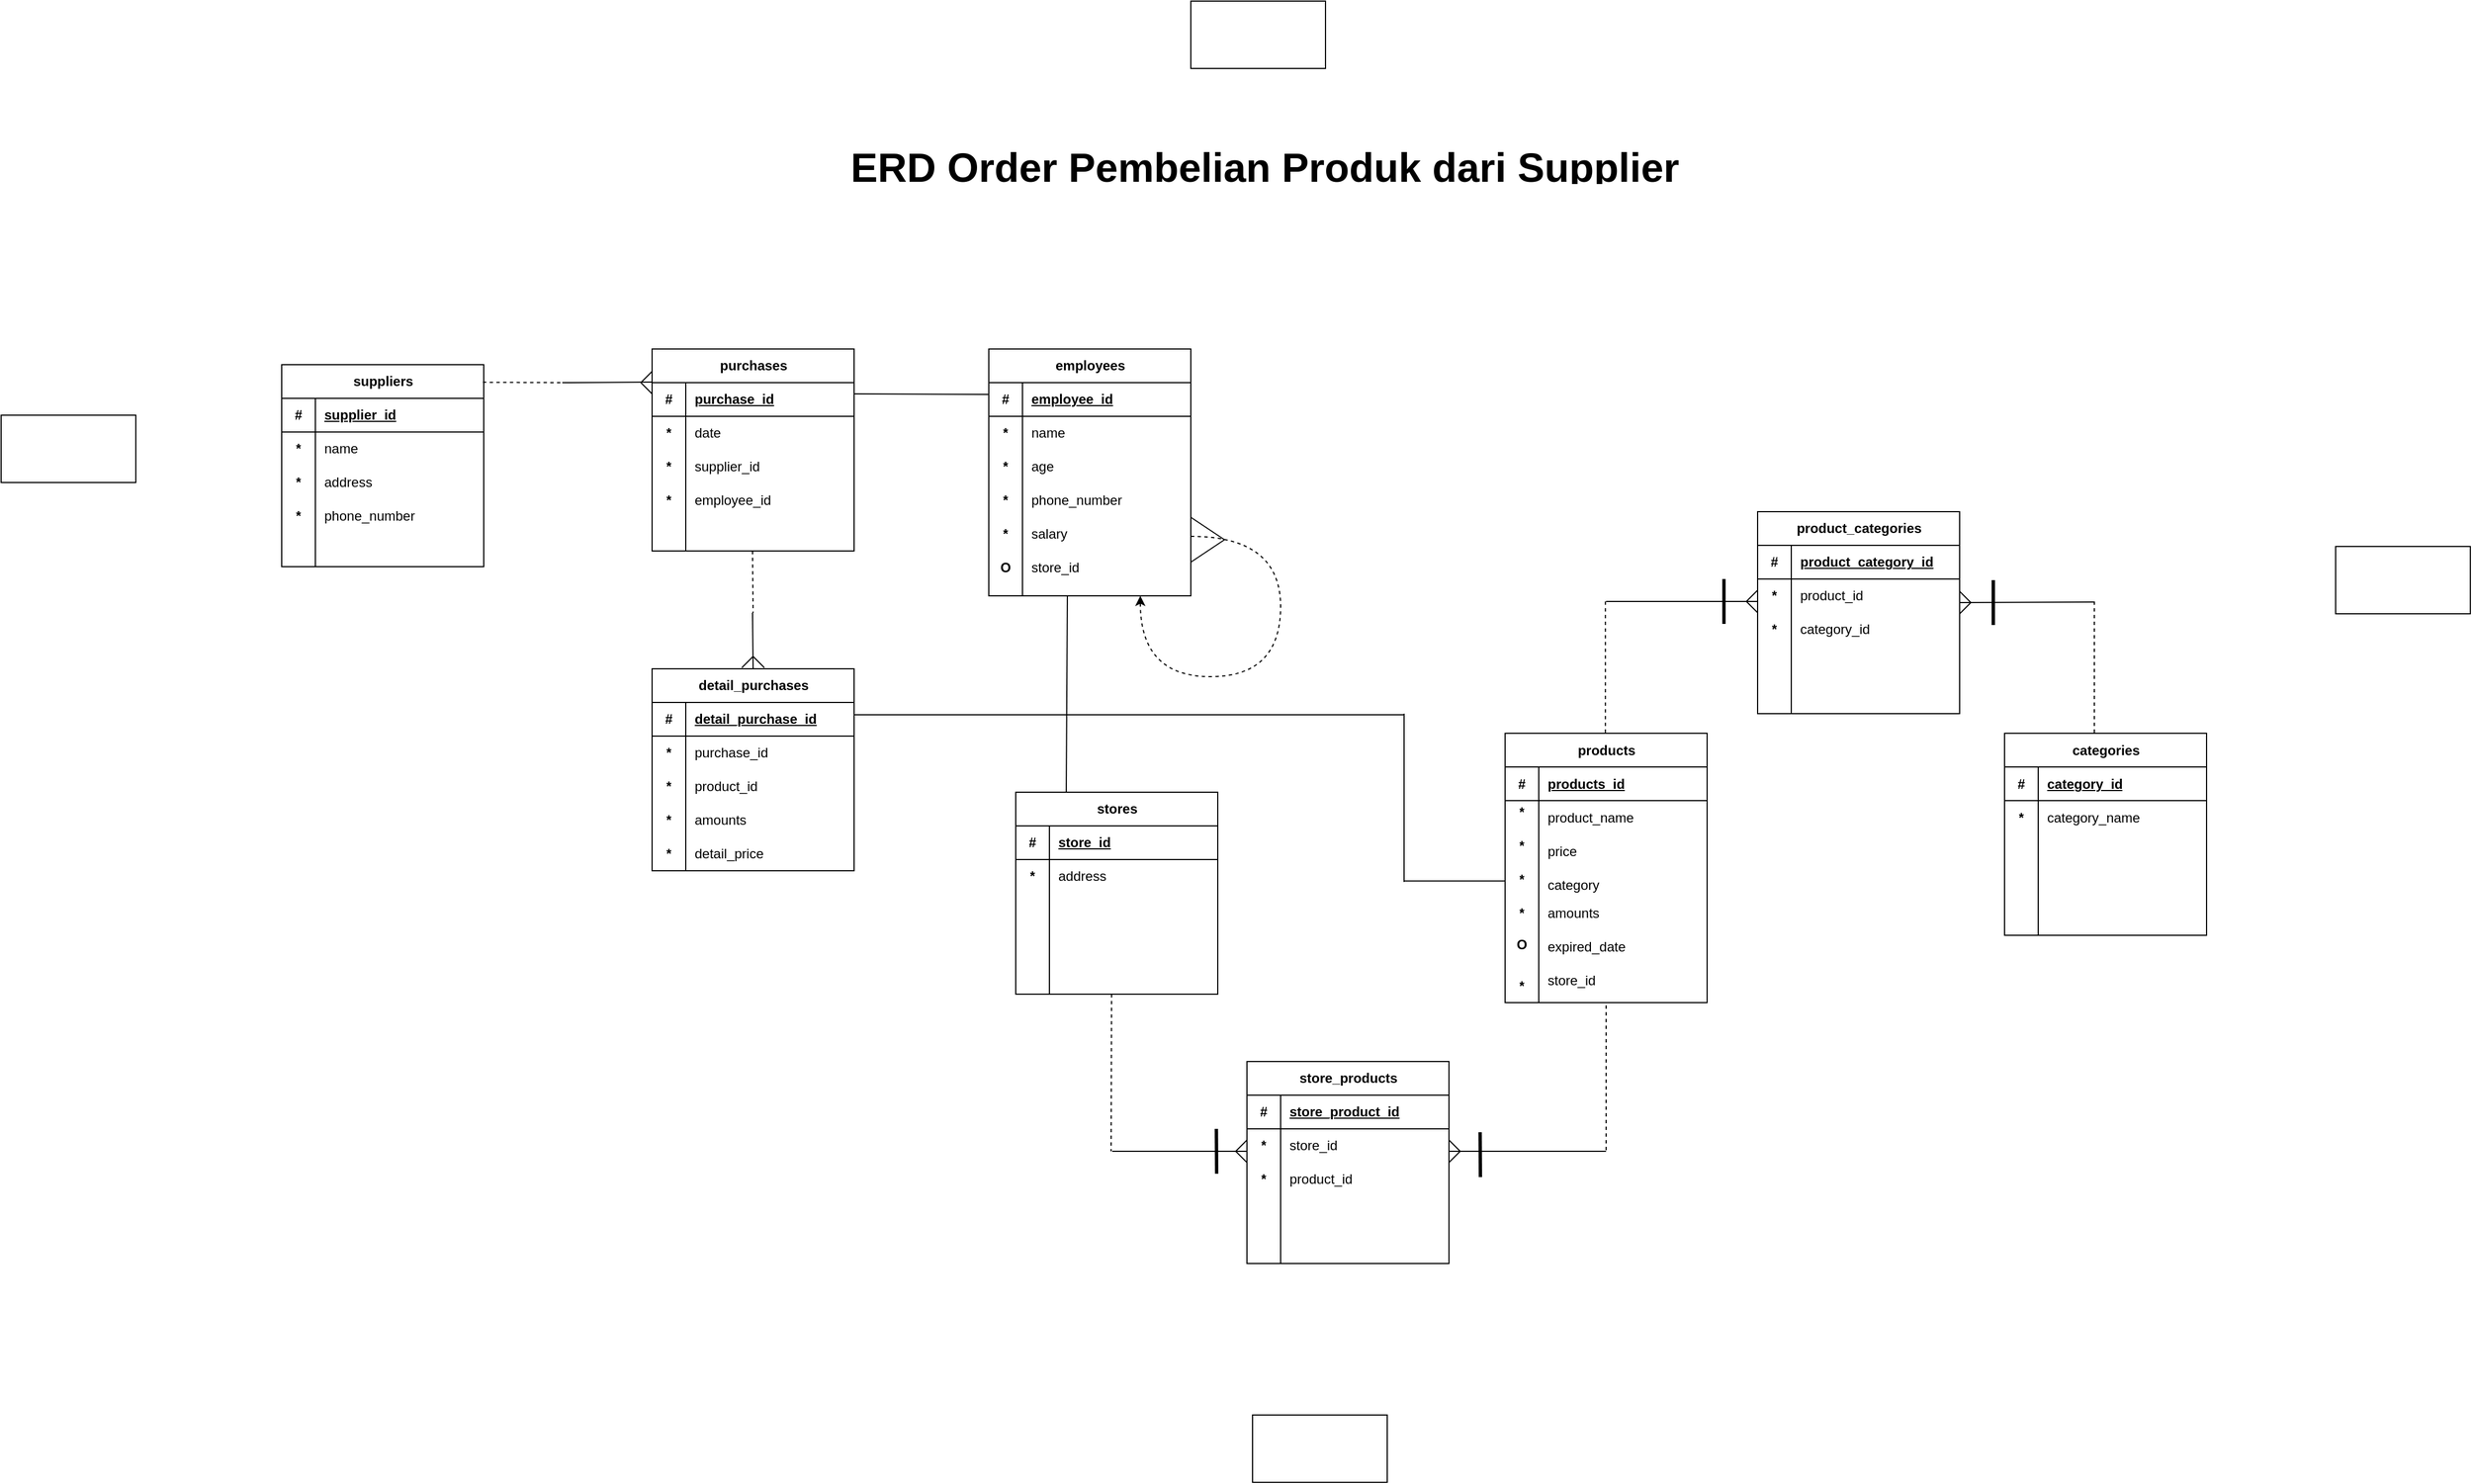 <mxfile version="24.4.13" type="device" pages="3">
  <diagram name="Order Pembelian dari Supplier" id="hkNQWvGBFdKHYNpORf63">
    <mxGraphModel dx="2548" dy="1302" grid="1" gridSize="10" guides="1" tooltips="1" connect="1" arrows="1" fold="1" page="1" pageScale="1" pageWidth="850" pageHeight="1100" math="0" shadow="0">
      <root>
        <mxCell id="0" />
        <mxCell id="1" parent="0" />
        <mxCell id="5piyiU2EWyWQawuK6qUz-36" value="employees" style="shape=table;startSize=30;container=1;collapsible=1;childLayout=tableLayout;fixedRows=1;rowLines=0;fontStyle=1;align=center;resizeLast=1;html=1;" parent="1" vertex="1">
          <mxGeometry x="1040" y="410" width="180" height="220" as="geometry" />
        </mxCell>
        <mxCell id="5piyiU2EWyWQawuK6qUz-37" value="" style="shape=tableRow;horizontal=0;startSize=0;swimlaneHead=0;swimlaneBody=0;fillColor=none;collapsible=0;dropTarget=0;points=[[0,0.5],[1,0.5]];portConstraint=eastwest;top=0;left=0;right=0;bottom=1;" parent="5piyiU2EWyWQawuK6qUz-36" vertex="1">
          <mxGeometry y="30" width="180" height="30" as="geometry" />
        </mxCell>
        <mxCell id="5piyiU2EWyWQawuK6qUz-38" value="#" style="shape=partialRectangle;connectable=0;fillColor=none;top=0;left=0;bottom=0;right=0;fontStyle=1;overflow=hidden;whiteSpace=wrap;html=1;" parent="5piyiU2EWyWQawuK6qUz-37" vertex="1">
          <mxGeometry width="30" height="30" as="geometry">
            <mxRectangle width="30" height="30" as="alternateBounds" />
          </mxGeometry>
        </mxCell>
        <mxCell id="5piyiU2EWyWQawuK6qUz-39" value="employee_id" style="shape=partialRectangle;connectable=0;fillColor=none;top=0;left=0;bottom=0;right=0;align=left;spacingLeft=6;fontStyle=5;overflow=hidden;whiteSpace=wrap;html=1;" parent="5piyiU2EWyWQawuK6qUz-37" vertex="1">
          <mxGeometry x="30" width="150" height="30" as="geometry">
            <mxRectangle width="150" height="30" as="alternateBounds" />
          </mxGeometry>
        </mxCell>
        <mxCell id="5piyiU2EWyWQawuK6qUz-40" value="" style="shape=tableRow;horizontal=0;startSize=0;swimlaneHead=0;swimlaneBody=0;fillColor=none;collapsible=0;dropTarget=0;points=[[0,0.5],[1,0.5]];portConstraint=eastwest;top=0;left=0;right=0;bottom=0;" parent="5piyiU2EWyWQawuK6qUz-36" vertex="1">
          <mxGeometry y="60" width="180" height="30" as="geometry" />
        </mxCell>
        <mxCell id="5piyiU2EWyWQawuK6qUz-41" value="" style="shape=partialRectangle;connectable=0;fillColor=none;top=0;left=0;bottom=0;right=0;editable=1;overflow=hidden;whiteSpace=wrap;html=1;" parent="5piyiU2EWyWQawuK6qUz-40" vertex="1">
          <mxGeometry width="30" height="30" as="geometry">
            <mxRectangle width="30" height="30" as="alternateBounds" />
          </mxGeometry>
        </mxCell>
        <mxCell id="5piyiU2EWyWQawuK6qUz-42" value="name" style="shape=partialRectangle;connectable=0;fillColor=none;top=0;left=0;bottom=0;right=0;align=left;spacingLeft=6;overflow=hidden;whiteSpace=wrap;html=1;" parent="5piyiU2EWyWQawuK6qUz-40" vertex="1">
          <mxGeometry x="30" width="150" height="30" as="geometry">
            <mxRectangle width="150" height="30" as="alternateBounds" />
          </mxGeometry>
        </mxCell>
        <mxCell id="5piyiU2EWyWQawuK6qUz-43" value="" style="shape=tableRow;horizontal=0;startSize=0;swimlaneHead=0;swimlaneBody=0;fillColor=none;collapsible=0;dropTarget=0;points=[[0,0.5],[1,0.5]];portConstraint=eastwest;top=0;left=0;right=0;bottom=0;" parent="5piyiU2EWyWQawuK6qUz-36" vertex="1">
          <mxGeometry y="90" width="180" height="30" as="geometry" />
        </mxCell>
        <mxCell id="5piyiU2EWyWQawuK6qUz-44" value="" style="shape=partialRectangle;connectable=0;fillColor=none;top=0;left=0;bottom=0;right=0;editable=1;overflow=hidden;whiteSpace=wrap;html=1;" parent="5piyiU2EWyWQawuK6qUz-43" vertex="1">
          <mxGeometry width="30" height="30" as="geometry">
            <mxRectangle width="30" height="30" as="alternateBounds" />
          </mxGeometry>
        </mxCell>
        <mxCell id="5piyiU2EWyWQawuK6qUz-45" value="age" style="shape=partialRectangle;connectable=0;fillColor=none;top=0;left=0;bottom=0;right=0;align=left;spacingLeft=6;overflow=hidden;whiteSpace=wrap;html=1;" parent="5piyiU2EWyWQawuK6qUz-43" vertex="1">
          <mxGeometry x="30" width="150" height="30" as="geometry">
            <mxRectangle width="150" height="30" as="alternateBounds" />
          </mxGeometry>
        </mxCell>
        <mxCell id="5piyiU2EWyWQawuK6qUz-46" value="" style="shape=tableRow;horizontal=0;startSize=0;swimlaneHead=0;swimlaneBody=0;fillColor=none;collapsible=0;dropTarget=0;points=[[0,0.5],[1,0.5]];portConstraint=eastwest;top=0;left=0;right=0;bottom=0;" parent="5piyiU2EWyWQawuK6qUz-36" vertex="1">
          <mxGeometry y="120" width="180" height="30" as="geometry" />
        </mxCell>
        <mxCell id="5piyiU2EWyWQawuK6qUz-47" value="" style="shape=partialRectangle;connectable=0;fillColor=none;top=0;left=0;bottom=0;right=0;editable=1;overflow=hidden;whiteSpace=wrap;html=1;" parent="5piyiU2EWyWQawuK6qUz-46" vertex="1">
          <mxGeometry width="30" height="30" as="geometry">
            <mxRectangle width="30" height="30" as="alternateBounds" />
          </mxGeometry>
        </mxCell>
        <mxCell id="5piyiU2EWyWQawuK6qUz-48" value="phone_number" style="shape=partialRectangle;connectable=0;fillColor=none;top=0;left=0;bottom=0;right=0;align=left;spacingLeft=6;overflow=hidden;whiteSpace=wrap;html=1;" parent="5piyiU2EWyWQawuK6qUz-46" vertex="1">
          <mxGeometry x="30" width="150" height="30" as="geometry">
            <mxRectangle width="150" height="30" as="alternateBounds" />
          </mxGeometry>
        </mxCell>
        <mxCell id="5piyiU2EWyWQawuK6qUz-49" value="salary" style="shape=partialRectangle;connectable=0;fillColor=none;top=0;left=0;bottom=0;right=0;align=left;spacingLeft=6;overflow=hidden;whiteSpace=wrap;html=1;" parent="1" vertex="1">
          <mxGeometry x="1070" y="560" width="150" height="30" as="geometry">
            <mxRectangle width="150" height="30" as="alternateBounds" />
          </mxGeometry>
        </mxCell>
        <mxCell id="5piyiU2EWyWQawuK6qUz-50" value="" style="endArrow=none;html=1;rounded=0;" parent="1" edge="1">
          <mxGeometry width="50" height="50" relative="1" as="geometry">
            <mxPoint x="1070" y="590" as="sourcePoint" />
            <mxPoint x="1070" y="560" as="targetPoint" />
          </mxGeometry>
        </mxCell>
        <mxCell id="5piyiU2EWyWQawuK6qUz-51" value="*" style="shape=partialRectangle;connectable=0;fillColor=none;top=0;left=0;bottom=0;right=0;fontStyle=1;overflow=hidden;whiteSpace=wrap;html=1;" parent="1" vertex="1">
          <mxGeometry x="1040" y="470" width="30" height="30" as="geometry">
            <mxRectangle width="30" height="30" as="alternateBounds" />
          </mxGeometry>
        </mxCell>
        <mxCell id="5piyiU2EWyWQawuK6qUz-52" value="*" style="shape=partialRectangle;connectable=0;fillColor=none;top=0;left=0;bottom=0;right=0;fontStyle=1;overflow=hidden;whiteSpace=wrap;html=1;" parent="1" vertex="1">
          <mxGeometry x="1040" y="500" width="30" height="30" as="geometry">
            <mxRectangle width="30" height="30" as="alternateBounds" />
          </mxGeometry>
        </mxCell>
        <mxCell id="5piyiU2EWyWQawuK6qUz-53" value="*" style="shape=partialRectangle;connectable=0;fillColor=none;top=0;left=0;bottom=0;right=0;fontStyle=1;overflow=hidden;whiteSpace=wrap;html=1;" parent="1" vertex="1">
          <mxGeometry x="1040" y="530" width="30" height="30" as="geometry">
            <mxRectangle width="30" height="30" as="alternateBounds" />
          </mxGeometry>
        </mxCell>
        <mxCell id="5piyiU2EWyWQawuK6qUz-54" value="*" style="shape=partialRectangle;connectable=0;fillColor=none;top=0;left=0;bottom=0;right=0;fontStyle=1;overflow=hidden;whiteSpace=wrap;html=1;" parent="1" vertex="1">
          <mxGeometry x="1040" y="560" width="30" height="30" as="geometry">
            <mxRectangle width="30" height="30" as="alternateBounds" />
          </mxGeometry>
        </mxCell>
        <mxCell id="5piyiU2EWyWQawuK6qUz-70" value="*" style="shape=partialRectangle;connectable=0;fillColor=none;top=0;left=0;bottom=0;right=0;fontStyle=1;overflow=hidden;whiteSpace=wrap;html=1;" parent="1" vertex="1">
          <mxGeometry x="410" y="484" width="30" height="30" as="geometry">
            <mxRectangle width="30" height="30" as="alternateBounds" />
          </mxGeometry>
        </mxCell>
        <mxCell id="5piyiU2EWyWQawuK6qUz-71" value="*" style="shape=partialRectangle;connectable=0;fillColor=none;top=0;left=0;bottom=0;right=0;fontStyle=1;overflow=hidden;whiteSpace=wrap;html=1;" parent="1" vertex="1">
          <mxGeometry x="410" y="514" width="30" height="30" as="geometry">
            <mxRectangle width="30" height="30" as="alternateBounds" />
          </mxGeometry>
        </mxCell>
        <mxCell id="5piyiU2EWyWQawuK6qUz-72" value="*" style="shape=partialRectangle;connectable=0;fillColor=none;top=0;left=0;bottom=0;right=0;fontStyle=1;overflow=hidden;whiteSpace=wrap;html=1;" parent="1" vertex="1">
          <mxGeometry x="410" y="544" width="30" height="30" as="geometry">
            <mxRectangle width="30" height="30" as="alternateBounds" />
          </mxGeometry>
        </mxCell>
        <mxCell id="5piyiU2EWyWQawuK6qUz-93" value="product_categories" style="shape=table;startSize=30;container=1;collapsible=1;childLayout=tableLayout;fixedRows=1;rowLines=0;fontStyle=1;align=center;resizeLast=1;html=1;" parent="1" vertex="1">
          <mxGeometry x="1725" y="555" width="180" height="180" as="geometry" />
        </mxCell>
        <mxCell id="5piyiU2EWyWQawuK6qUz-94" value="" style="shape=tableRow;horizontal=0;startSize=0;swimlaneHead=0;swimlaneBody=0;fillColor=none;collapsible=0;dropTarget=0;points=[[0,0.5],[1,0.5]];portConstraint=eastwest;top=0;left=0;right=0;bottom=1;" parent="5piyiU2EWyWQawuK6qUz-93" vertex="1">
          <mxGeometry y="30" width="180" height="30" as="geometry" />
        </mxCell>
        <mxCell id="5piyiU2EWyWQawuK6qUz-95" value="#" style="shape=partialRectangle;connectable=0;fillColor=none;top=0;left=0;bottom=0;right=0;fontStyle=1;overflow=hidden;whiteSpace=wrap;html=1;" parent="5piyiU2EWyWQawuK6qUz-94" vertex="1">
          <mxGeometry width="30" height="30" as="geometry">
            <mxRectangle width="30" height="30" as="alternateBounds" />
          </mxGeometry>
        </mxCell>
        <mxCell id="5piyiU2EWyWQawuK6qUz-96" value="product_category_id" style="shape=partialRectangle;connectable=0;fillColor=none;top=0;left=0;bottom=0;right=0;align=left;spacingLeft=6;fontStyle=5;overflow=hidden;whiteSpace=wrap;html=1;" parent="5piyiU2EWyWQawuK6qUz-94" vertex="1">
          <mxGeometry x="30" width="150" height="30" as="geometry">
            <mxRectangle width="150" height="30" as="alternateBounds" />
          </mxGeometry>
        </mxCell>
        <mxCell id="5piyiU2EWyWQawuK6qUz-97" value="" style="shape=tableRow;horizontal=0;startSize=0;swimlaneHead=0;swimlaneBody=0;fillColor=none;collapsible=0;dropTarget=0;points=[[0,0.5],[1,0.5]];portConstraint=eastwest;top=0;left=0;right=0;bottom=0;" parent="5piyiU2EWyWQawuK6qUz-93" vertex="1">
          <mxGeometry y="60" width="180" height="30" as="geometry" />
        </mxCell>
        <mxCell id="5piyiU2EWyWQawuK6qUz-98" value="" style="shape=partialRectangle;connectable=0;fillColor=none;top=0;left=0;bottom=0;right=0;editable=1;overflow=hidden;whiteSpace=wrap;html=1;" parent="5piyiU2EWyWQawuK6qUz-97" vertex="1">
          <mxGeometry width="30" height="30" as="geometry">
            <mxRectangle width="30" height="30" as="alternateBounds" />
          </mxGeometry>
        </mxCell>
        <mxCell id="5piyiU2EWyWQawuK6qUz-99" value="product_id" style="shape=partialRectangle;connectable=0;fillColor=none;top=0;left=0;bottom=0;right=0;align=left;spacingLeft=6;overflow=hidden;whiteSpace=wrap;html=1;" parent="5piyiU2EWyWQawuK6qUz-97" vertex="1">
          <mxGeometry x="30" width="150" height="30" as="geometry">
            <mxRectangle width="150" height="30" as="alternateBounds" />
          </mxGeometry>
        </mxCell>
        <mxCell id="5piyiU2EWyWQawuK6qUz-100" value="" style="shape=tableRow;horizontal=0;startSize=0;swimlaneHead=0;swimlaneBody=0;fillColor=none;collapsible=0;dropTarget=0;points=[[0,0.5],[1,0.5]];portConstraint=eastwest;top=0;left=0;right=0;bottom=0;" parent="5piyiU2EWyWQawuK6qUz-93" vertex="1">
          <mxGeometry y="90" width="180" height="30" as="geometry" />
        </mxCell>
        <mxCell id="5piyiU2EWyWQawuK6qUz-101" value="" style="shape=partialRectangle;connectable=0;fillColor=none;top=0;left=0;bottom=0;right=0;editable=1;overflow=hidden;whiteSpace=wrap;html=1;" parent="5piyiU2EWyWQawuK6qUz-100" vertex="1">
          <mxGeometry width="30" height="30" as="geometry">
            <mxRectangle width="30" height="30" as="alternateBounds" />
          </mxGeometry>
        </mxCell>
        <mxCell id="5piyiU2EWyWQawuK6qUz-102" value="category_id" style="shape=partialRectangle;connectable=0;fillColor=none;top=0;left=0;bottom=0;right=0;align=left;spacingLeft=6;overflow=hidden;whiteSpace=wrap;html=1;" parent="5piyiU2EWyWQawuK6qUz-100" vertex="1">
          <mxGeometry x="30" width="150" height="30" as="geometry">
            <mxRectangle width="150" height="30" as="alternateBounds" />
          </mxGeometry>
        </mxCell>
        <mxCell id="5piyiU2EWyWQawuK6qUz-103" value="" style="shape=tableRow;horizontal=0;startSize=0;swimlaneHead=0;swimlaneBody=0;fillColor=none;collapsible=0;dropTarget=0;points=[[0,0.5],[1,0.5]];portConstraint=eastwest;top=0;left=0;right=0;bottom=0;" parent="5piyiU2EWyWQawuK6qUz-93" vertex="1">
          <mxGeometry y="120" width="180" height="30" as="geometry" />
        </mxCell>
        <mxCell id="5piyiU2EWyWQawuK6qUz-104" value="" style="shape=partialRectangle;connectable=0;fillColor=none;top=0;left=0;bottom=0;right=0;editable=1;overflow=hidden;whiteSpace=wrap;html=1;" parent="5piyiU2EWyWQawuK6qUz-103" vertex="1">
          <mxGeometry width="30" height="30" as="geometry">
            <mxRectangle width="30" height="30" as="alternateBounds" />
          </mxGeometry>
        </mxCell>
        <mxCell id="5piyiU2EWyWQawuK6qUz-105" value="" style="shape=partialRectangle;connectable=0;fillColor=none;top=0;left=0;bottom=0;right=0;align=left;spacingLeft=6;overflow=hidden;whiteSpace=wrap;html=1;" parent="5piyiU2EWyWQawuK6qUz-103" vertex="1">
          <mxGeometry x="30" width="150" height="30" as="geometry">
            <mxRectangle width="150" height="30" as="alternateBounds" />
          </mxGeometry>
        </mxCell>
        <mxCell id="5piyiU2EWyWQawuK6qUz-107" value="" style="endArrow=none;html=1;rounded=0;" parent="1" edge="1">
          <mxGeometry width="50" height="50" relative="1" as="geometry">
            <mxPoint x="1755" y="735" as="sourcePoint" />
            <mxPoint x="1755" y="705" as="targetPoint" />
          </mxGeometry>
        </mxCell>
        <mxCell id="5piyiU2EWyWQawuK6qUz-108" value="*" style="shape=partialRectangle;connectable=0;fillColor=none;top=0;left=0;bottom=0;right=0;fontStyle=1;overflow=hidden;whiteSpace=wrap;html=1;" parent="1" vertex="1">
          <mxGeometry x="1725" y="615" width="30" height="30" as="geometry">
            <mxRectangle width="30" height="30" as="alternateBounds" />
          </mxGeometry>
        </mxCell>
        <mxCell id="5piyiU2EWyWQawuK6qUz-109" value="*" style="shape=partialRectangle;connectable=0;fillColor=none;top=0;left=0;bottom=0;right=0;fontStyle=1;overflow=hidden;whiteSpace=wrap;html=1;" parent="1" vertex="1">
          <mxGeometry x="1725" y="645" width="30" height="30" as="geometry">
            <mxRectangle width="30" height="30" as="alternateBounds" />
          </mxGeometry>
        </mxCell>
        <mxCell id="5piyiU2EWyWQawuK6qUz-131" value="purchases" style="shape=table;startSize=30;container=1;collapsible=1;childLayout=tableLayout;fixedRows=1;rowLines=0;fontStyle=1;align=center;resizeLast=1;html=1;" parent="1" vertex="1">
          <mxGeometry x="740" y="410" width="180" height="180" as="geometry" />
        </mxCell>
        <mxCell id="5piyiU2EWyWQawuK6qUz-132" value="" style="shape=tableRow;horizontal=0;startSize=0;swimlaneHead=0;swimlaneBody=0;fillColor=none;collapsible=0;dropTarget=0;points=[[0,0.5],[1,0.5]];portConstraint=eastwest;top=0;left=0;right=0;bottom=1;" parent="5piyiU2EWyWQawuK6qUz-131" vertex="1">
          <mxGeometry y="30" width="180" height="30" as="geometry" />
        </mxCell>
        <mxCell id="5piyiU2EWyWQawuK6qUz-133" value="#" style="shape=partialRectangle;connectable=0;fillColor=none;top=0;left=0;bottom=0;right=0;fontStyle=1;overflow=hidden;whiteSpace=wrap;html=1;" parent="5piyiU2EWyWQawuK6qUz-132" vertex="1">
          <mxGeometry width="30" height="30" as="geometry">
            <mxRectangle width="30" height="30" as="alternateBounds" />
          </mxGeometry>
        </mxCell>
        <mxCell id="5piyiU2EWyWQawuK6qUz-134" value="purchase_id" style="shape=partialRectangle;connectable=0;fillColor=none;top=0;left=0;bottom=0;right=0;align=left;spacingLeft=6;fontStyle=5;overflow=hidden;whiteSpace=wrap;html=1;" parent="5piyiU2EWyWQawuK6qUz-132" vertex="1">
          <mxGeometry x="30" width="150" height="30" as="geometry">
            <mxRectangle width="150" height="30" as="alternateBounds" />
          </mxGeometry>
        </mxCell>
        <mxCell id="5piyiU2EWyWQawuK6qUz-135" value="" style="shape=tableRow;horizontal=0;startSize=0;swimlaneHead=0;swimlaneBody=0;fillColor=none;collapsible=0;dropTarget=0;points=[[0,0.5],[1,0.5]];portConstraint=eastwest;top=0;left=0;right=0;bottom=0;" parent="5piyiU2EWyWQawuK6qUz-131" vertex="1">
          <mxGeometry y="60" width="180" height="30" as="geometry" />
        </mxCell>
        <mxCell id="5piyiU2EWyWQawuK6qUz-136" value="" style="shape=partialRectangle;connectable=0;fillColor=none;top=0;left=0;bottom=0;right=0;editable=1;overflow=hidden;whiteSpace=wrap;html=1;" parent="5piyiU2EWyWQawuK6qUz-135" vertex="1">
          <mxGeometry width="30" height="30" as="geometry">
            <mxRectangle width="30" height="30" as="alternateBounds" />
          </mxGeometry>
        </mxCell>
        <mxCell id="5piyiU2EWyWQawuK6qUz-137" value="date" style="shape=partialRectangle;connectable=0;fillColor=none;top=0;left=0;bottom=0;right=0;align=left;spacingLeft=6;overflow=hidden;whiteSpace=wrap;html=1;" parent="5piyiU2EWyWQawuK6qUz-135" vertex="1">
          <mxGeometry x="30" width="150" height="30" as="geometry">
            <mxRectangle width="150" height="30" as="alternateBounds" />
          </mxGeometry>
        </mxCell>
        <mxCell id="5piyiU2EWyWQawuK6qUz-138" value="" style="shape=tableRow;horizontal=0;startSize=0;swimlaneHead=0;swimlaneBody=0;fillColor=none;collapsible=0;dropTarget=0;points=[[0,0.5],[1,0.5]];portConstraint=eastwest;top=0;left=0;right=0;bottom=0;" parent="5piyiU2EWyWQawuK6qUz-131" vertex="1">
          <mxGeometry y="90" width="180" height="30" as="geometry" />
        </mxCell>
        <mxCell id="5piyiU2EWyWQawuK6qUz-139" value="" style="shape=partialRectangle;connectable=0;fillColor=none;top=0;left=0;bottom=0;right=0;editable=1;overflow=hidden;whiteSpace=wrap;html=1;" parent="5piyiU2EWyWQawuK6qUz-138" vertex="1">
          <mxGeometry width="30" height="30" as="geometry">
            <mxRectangle width="30" height="30" as="alternateBounds" />
          </mxGeometry>
        </mxCell>
        <mxCell id="5piyiU2EWyWQawuK6qUz-140" value="supplier_id" style="shape=partialRectangle;connectable=0;fillColor=none;top=0;left=0;bottom=0;right=0;align=left;spacingLeft=6;overflow=hidden;whiteSpace=wrap;html=1;" parent="5piyiU2EWyWQawuK6qUz-138" vertex="1">
          <mxGeometry x="30" width="150" height="30" as="geometry">
            <mxRectangle width="150" height="30" as="alternateBounds" />
          </mxGeometry>
        </mxCell>
        <mxCell id="5piyiU2EWyWQawuK6qUz-141" value="" style="shape=tableRow;horizontal=0;startSize=0;swimlaneHead=0;swimlaneBody=0;fillColor=none;collapsible=0;dropTarget=0;points=[[0,0.5],[1,0.5]];portConstraint=eastwest;top=0;left=0;right=0;bottom=0;" parent="5piyiU2EWyWQawuK6qUz-131" vertex="1">
          <mxGeometry y="120" width="180" height="30" as="geometry" />
        </mxCell>
        <mxCell id="5piyiU2EWyWQawuK6qUz-142" value="" style="shape=partialRectangle;connectable=0;fillColor=none;top=0;left=0;bottom=0;right=0;editable=1;overflow=hidden;whiteSpace=wrap;html=1;" parent="5piyiU2EWyWQawuK6qUz-141" vertex="1">
          <mxGeometry width="30" height="30" as="geometry">
            <mxRectangle width="30" height="30" as="alternateBounds" />
          </mxGeometry>
        </mxCell>
        <mxCell id="5piyiU2EWyWQawuK6qUz-143" value="employee_id" style="shape=partialRectangle;connectable=0;fillColor=none;top=0;left=0;bottom=0;right=0;align=left;spacingLeft=6;overflow=hidden;whiteSpace=wrap;html=1;" parent="5piyiU2EWyWQawuK6qUz-141" vertex="1">
          <mxGeometry x="30" width="150" height="30" as="geometry">
            <mxRectangle width="150" height="30" as="alternateBounds" />
          </mxGeometry>
        </mxCell>
        <mxCell id="5piyiU2EWyWQawuK6qUz-144" value="" style="shape=partialRectangle;connectable=0;fillColor=none;top=0;left=0;bottom=0;right=0;align=left;spacingLeft=6;overflow=hidden;whiteSpace=wrap;html=1;" parent="1" vertex="1">
          <mxGeometry x="770" y="560" width="150" height="30" as="geometry">
            <mxRectangle width="150" height="30" as="alternateBounds" />
          </mxGeometry>
        </mxCell>
        <mxCell id="5piyiU2EWyWQawuK6qUz-145" value="" style="endArrow=none;html=1;rounded=0;" parent="1" edge="1">
          <mxGeometry width="50" height="50" relative="1" as="geometry">
            <mxPoint x="770" y="590" as="sourcePoint" />
            <mxPoint x="770" y="560" as="targetPoint" />
          </mxGeometry>
        </mxCell>
        <mxCell id="5piyiU2EWyWQawuK6qUz-146" value="*" style="shape=partialRectangle;connectable=0;fillColor=none;top=0;left=0;bottom=0;right=0;fontStyle=1;overflow=hidden;whiteSpace=wrap;html=1;" parent="1" vertex="1">
          <mxGeometry x="740" y="470" width="30" height="30" as="geometry">
            <mxRectangle width="30" height="30" as="alternateBounds" />
          </mxGeometry>
        </mxCell>
        <mxCell id="5piyiU2EWyWQawuK6qUz-147" value="*" style="shape=partialRectangle;connectable=0;fillColor=none;top=0;left=0;bottom=0;right=0;fontStyle=1;overflow=hidden;whiteSpace=wrap;html=1;" parent="1" vertex="1">
          <mxGeometry x="740" y="500" width="30" height="30" as="geometry">
            <mxRectangle width="30" height="30" as="alternateBounds" />
          </mxGeometry>
        </mxCell>
        <mxCell id="5piyiU2EWyWQawuK6qUz-148" value="*" style="shape=partialRectangle;connectable=0;fillColor=none;top=0;left=0;bottom=0;right=0;fontStyle=1;overflow=hidden;whiteSpace=wrap;html=1;" parent="1" vertex="1">
          <mxGeometry x="740" y="530" width="30" height="30" as="geometry">
            <mxRectangle width="30" height="30" as="alternateBounds" />
          </mxGeometry>
        </mxCell>
        <mxCell id="5piyiU2EWyWQawuK6qUz-150" value="detail_purchases" style="shape=table;startSize=30;container=1;collapsible=1;childLayout=tableLayout;fixedRows=1;rowLines=0;fontStyle=1;align=center;resizeLast=1;html=1;" parent="1" vertex="1">
          <mxGeometry x="740" y="695" width="180" height="180" as="geometry" />
        </mxCell>
        <mxCell id="5piyiU2EWyWQawuK6qUz-151" value="" style="shape=tableRow;horizontal=0;startSize=0;swimlaneHead=0;swimlaneBody=0;fillColor=none;collapsible=0;dropTarget=0;points=[[0,0.5],[1,0.5]];portConstraint=eastwest;top=0;left=0;right=0;bottom=1;" parent="5piyiU2EWyWQawuK6qUz-150" vertex="1">
          <mxGeometry y="30" width="180" height="30" as="geometry" />
        </mxCell>
        <mxCell id="5piyiU2EWyWQawuK6qUz-152" value="#" style="shape=partialRectangle;connectable=0;fillColor=none;top=0;left=0;bottom=0;right=0;fontStyle=1;overflow=hidden;whiteSpace=wrap;html=1;" parent="5piyiU2EWyWQawuK6qUz-151" vertex="1">
          <mxGeometry width="30" height="30" as="geometry">
            <mxRectangle width="30" height="30" as="alternateBounds" />
          </mxGeometry>
        </mxCell>
        <mxCell id="5piyiU2EWyWQawuK6qUz-153" value="detail_purchase_id" style="shape=partialRectangle;connectable=0;fillColor=none;top=0;left=0;bottom=0;right=0;align=left;spacingLeft=6;fontStyle=5;overflow=hidden;whiteSpace=wrap;html=1;" parent="5piyiU2EWyWQawuK6qUz-151" vertex="1">
          <mxGeometry x="30" width="150" height="30" as="geometry">
            <mxRectangle width="150" height="30" as="alternateBounds" />
          </mxGeometry>
        </mxCell>
        <mxCell id="5piyiU2EWyWQawuK6qUz-154" value="" style="shape=tableRow;horizontal=0;startSize=0;swimlaneHead=0;swimlaneBody=0;fillColor=none;collapsible=0;dropTarget=0;points=[[0,0.5],[1,0.5]];portConstraint=eastwest;top=0;left=0;right=0;bottom=0;" parent="5piyiU2EWyWQawuK6qUz-150" vertex="1">
          <mxGeometry y="60" width="180" height="30" as="geometry" />
        </mxCell>
        <mxCell id="5piyiU2EWyWQawuK6qUz-155" value="" style="shape=partialRectangle;connectable=0;fillColor=none;top=0;left=0;bottom=0;right=0;editable=1;overflow=hidden;whiteSpace=wrap;html=1;" parent="5piyiU2EWyWQawuK6qUz-154" vertex="1">
          <mxGeometry width="30" height="30" as="geometry">
            <mxRectangle width="30" height="30" as="alternateBounds" />
          </mxGeometry>
        </mxCell>
        <mxCell id="5piyiU2EWyWQawuK6qUz-156" value="purchase_id" style="shape=partialRectangle;connectable=0;fillColor=none;top=0;left=0;bottom=0;right=0;align=left;spacingLeft=6;overflow=hidden;whiteSpace=wrap;html=1;" parent="5piyiU2EWyWQawuK6qUz-154" vertex="1">
          <mxGeometry x="30" width="150" height="30" as="geometry">
            <mxRectangle width="150" height="30" as="alternateBounds" />
          </mxGeometry>
        </mxCell>
        <mxCell id="5piyiU2EWyWQawuK6qUz-157" value="" style="shape=tableRow;horizontal=0;startSize=0;swimlaneHead=0;swimlaneBody=0;fillColor=none;collapsible=0;dropTarget=0;points=[[0,0.5],[1,0.5]];portConstraint=eastwest;top=0;left=0;right=0;bottom=0;" parent="5piyiU2EWyWQawuK6qUz-150" vertex="1">
          <mxGeometry y="90" width="180" height="30" as="geometry" />
        </mxCell>
        <mxCell id="5piyiU2EWyWQawuK6qUz-158" value="" style="shape=partialRectangle;connectable=0;fillColor=none;top=0;left=0;bottom=0;right=0;editable=1;overflow=hidden;whiteSpace=wrap;html=1;" parent="5piyiU2EWyWQawuK6qUz-157" vertex="1">
          <mxGeometry width="30" height="30" as="geometry">
            <mxRectangle width="30" height="30" as="alternateBounds" />
          </mxGeometry>
        </mxCell>
        <mxCell id="5piyiU2EWyWQawuK6qUz-159" value="product_id" style="shape=partialRectangle;connectable=0;fillColor=none;top=0;left=0;bottom=0;right=0;align=left;spacingLeft=6;overflow=hidden;whiteSpace=wrap;html=1;" parent="5piyiU2EWyWQawuK6qUz-157" vertex="1">
          <mxGeometry x="30" width="150" height="30" as="geometry">
            <mxRectangle width="150" height="30" as="alternateBounds" />
          </mxGeometry>
        </mxCell>
        <mxCell id="5piyiU2EWyWQawuK6qUz-160" value="" style="shape=tableRow;horizontal=0;startSize=0;swimlaneHead=0;swimlaneBody=0;fillColor=none;collapsible=0;dropTarget=0;points=[[0,0.5],[1,0.5]];portConstraint=eastwest;top=0;left=0;right=0;bottom=0;" parent="5piyiU2EWyWQawuK6qUz-150" vertex="1">
          <mxGeometry y="120" width="180" height="30" as="geometry" />
        </mxCell>
        <mxCell id="5piyiU2EWyWQawuK6qUz-161" value="" style="shape=partialRectangle;connectable=0;fillColor=none;top=0;left=0;bottom=0;right=0;editable=1;overflow=hidden;whiteSpace=wrap;html=1;" parent="5piyiU2EWyWQawuK6qUz-160" vertex="1">
          <mxGeometry width="30" height="30" as="geometry">
            <mxRectangle width="30" height="30" as="alternateBounds" />
          </mxGeometry>
        </mxCell>
        <mxCell id="5piyiU2EWyWQawuK6qUz-162" value="amounts" style="shape=partialRectangle;connectable=0;fillColor=none;top=0;left=0;bottom=0;right=0;align=left;spacingLeft=6;overflow=hidden;whiteSpace=wrap;html=1;" parent="5piyiU2EWyWQawuK6qUz-160" vertex="1">
          <mxGeometry x="30" width="150" height="30" as="geometry">
            <mxRectangle width="150" height="30" as="alternateBounds" />
          </mxGeometry>
        </mxCell>
        <mxCell id="5piyiU2EWyWQawuK6qUz-163" value="detail_price" style="shape=partialRectangle;connectable=0;fillColor=none;top=0;left=0;bottom=0;right=0;align=left;spacingLeft=6;overflow=hidden;whiteSpace=wrap;html=1;" parent="1" vertex="1">
          <mxGeometry x="770" y="845" width="150" height="30" as="geometry">
            <mxRectangle width="150" height="30" as="alternateBounds" />
          </mxGeometry>
        </mxCell>
        <mxCell id="5piyiU2EWyWQawuK6qUz-164" value="" style="endArrow=none;html=1;rounded=0;" parent="1" edge="1">
          <mxGeometry width="50" height="50" relative="1" as="geometry">
            <mxPoint x="770" y="875" as="sourcePoint" />
            <mxPoint x="770" y="845" as="targetPoint" />
          </mxGeometry>
        </mxCell>
        <mxCell id="5piyiU2EWyWQawuK6qUz-165" value="*" style="shape=partialRectangle;connectable=0;fillColor=none;top=0;left=0;bottom=0;right=0;fontStyle=1;overflow=hidden;whiteSpace=wrap;html=1;" parent="1" vertex="1">
          <mxGeometry x="740" y="755" width="30" height="30" as="geometry">
            <mxRectangle width="30" height="30" as="alternateBounds" />
          </mxGeometry>
        </mxCell>
        <mxCell id="5piyiU2EWyWQawuK6qUz-166" value="*" style="shape=partialRectangle;connectable=0;fillColor=none;top=0;left=0;bottom=0;right=0;fontStyle=1;overflow=hidden;whiteSpace=wrap;html=1;" parent="1" vertex="1">
          <mxGeometry x="740" y="785" width="30" height="30" as="geometry">
            <mxRectangle width="30" height="30" as="alternateBounds" />
          </mxGeometry>
        </mxCell>
        <mxCell id="5piyiU2EWyWQawuK6qUz-167" value="*" style="shape=partialRectangle;connectable=0;fillColor=none;top=0;left=0;bottom=0;right=0;fontStyle=1;overflow=hidden;whiteSpace=wrap;html=1;" parent="1" vertex="1">
          <mxGeometry x="740" y="815" width="30" height="30" as="geometry">
            <mxRectangle width="30" height="30" as="alternateBounds" />
          </mxGeometry>
        </mxCell>
        <mxCell id="5piyiU2EWyWQawuK6qUz-168" value="*" style="shape=partialRectangle;connectable=0;fillColor=none;top=0;left=0;bottom=0;right=0;fontStyle=1;overflow=hidden;whiteSpace=wrap;html=1;" parent="1" vertex="1">
          <mxGeometry x="740" y="845" width="30" height="30" as="geometry">
            <mxRectangle width="30" height="30" as="alternateBounds" />
          </mxGeometry>
        </mxCell>
        <mxCell id="5piyiU2EWyWQawuK6qUz-207" value="products" style="shape=table;startSize=30;container=1;collapsible=1;childLayout=tableLayout;fixedRows=1;rowLines=0;fontStyle=1;align=center;resizeLast=1;html=1;" parent="1" vertex="1">
          <mxGeometry x="1500" y="752.5" width="180" height="240" as="geometry" />
        </mxCell>
        <mxCell id="5piyiU2EWyWQawuK6qUz-208" value="" style="shape=tableRow;horizontal=0;startSize=0;swimlaneHead=0;swimlaneBody=0;fillColor=none;collapsible=0;dropTarget=0;points=[[0,0.5],[1,0.5]];portConstraint=eastwest;top=0;left=0;right=0;bottom=1;" parent="5piyiU2EWyWQawuK6qUz-207" vertex="1">
          <mxGeometry y="30" width="180" height="30" as="geometry" />
        </mxCell>
        <mxCell id="5piyiU2EWyWQawuK6qUz-209" value="#" style="shape=partialRectangle;connectable=0;fillColor=none;top=0;left=0;bottom=0;right=0;fontStyle=1;overflow=hidden;whiteSpace=wrap;html=1;" parent="5piyiU2EWyWQawuK6qUz-208" vertex="1">
          <mxGeometry width="30" height="30" as="geometry">
            <mxRectangle width="30" height="30" as="alternateBounds" />
          </mxGeometry>
        </mxCell>
        <mxCell id="5piyiU2EWyWQawuK6qUz-210" value="products_id" style="shape=partialRectangle;connectable=0;fillColor=none;top=0;left=0;bottom=0;right=0;align=left;spacingLeft=6;fontStyle=5;overflow=hidden;whiteSpace=wrap;html=1;" parent="5piyiU2EWyWQawuK6qUz-208" vertex="1">
          <mxGeometry x="30" width="150" height="30" as="geometry">
            <mxRectangle width="150" height="30" as="alternateBounds" />
          </mxGeometry>
        </mxCell>
        <mxCell id="5piyiU2EWyWQawuK6qUz-211" value="" style="shape=tableRow;horizontal=0;startSize=0;swimlaneHead=0;swimlaneBody=0;fillColor=none;collapsible=0;dropTarget=0;points=[[0,0.5],[1,0.5]];portConstraint=eastwest;top=0;left=0;right=0;bottom=0;" parent="5piyiU2EWyWQawuK6qUz-207" vertex="1">
          <mxGeometry y="60" width="180" height="30" as="geometry" />
        </mxCell>
        <mxCell id="5piyiU2EWyWQawuK6qUz-212" value="" style="shape=partialRectangle;connectable=0;fillColor=none;top=0;left=0;bottom=0;right=0;editable=1;overflow=hidden;whiteSpace=wrap;html=1;" parent="5piyiU2EWyWQawuK6qUz-211" vertex="1">
          <mxGeometry width="30" height="30" as="geometry">
            <mxRectangle width="30" height="30" as="alternateBounds" />
          </mxGeometry>
        </mxCell>
        <mxCell id="5piyiU2EWyWQawuK6qUz-213" value="product_name" style="shape=partialRectangle;connectable=0;fillColor=none;top=0;left=0;bottom=0;right=0;align=left;spacingLeft=6;overflow=hidden;whiteSpace=wrap;html=1;" parent="5piyiU2EWyWQawuK6qUz-211" vertex="1">
          <mxGeometry x="30" width="150" height="30" as="geometry">
            <mxRectangle width="150" height="30" as="alternateBounds" />
          </mxGeometry>
        </mxCell>
        <mxCell id="5piyiU2EWyWQawuK6qUz-214" value="" style="shape=tableRow;horizontal=0;startSize=0;swimlaneHead=0;swimlaneBody=0;fillColor=none;collapsible=0;dropTarget=0;points=[[0,0.5],[1,0.5]];portConstraint=eastwest;top=0;left=0;right=0;bottom=0;" parent="5piyiU2EWyWQawuK6qUz-207" vertex="1">
          <mxGeometry y="90" width="180" height="30" as="geometry" />
        </mxCell>
        <mxCell id="5piyiU2EWyWQawuK6qUz-215" value="" style="shape=partialRectangle;connectable=0;fillColor=none;top=0;left=0;bottom=0;right=0;editable=1;overflow=hidden;whiteSpace=wrap;html=1;" parent="5piyiU2EWyWQawuK6qUz-214" vertex="1">
          <mxGeometry width="30" height="30" as="geometry">
            <mxRectangle width="30" height="30" as="alternateBounds" />
          </mxGeometry>
        </mxCell>
        <mxCell id="5piyiU2EWyWQawuK6qUz-216" value="price" style="shape=partialRectangle;connectable=0;fillColor=none;top=0;left=0;bottom=0;right=0;align=left;spacingLeft=6;overflow=hidden;whiteSpace=wrap;html=1;" parent="5piyiU2EWyWQawuK6qUz-214" vertex="1">
          <mxGeometry x="30" width="150" height="30" as="geometry">
            <mxRectangle width="150" height="30" as="alternateBounds" />
          </mxGeometry>
        </mxCell>
        <mxCell id="5piyiU2EWyWQawuK6qUz-217" value="" style="shape=tableRow;horizontal=0;startSize=0;swimlaneHead=0;swimlaneBody=0;fillColor=none;collapsible=0;dropTarget=0;points=[[0,0.5],[1,0.5]];portConstraint=eastwest;top=0;left=0;right=0;bottom=0;" parent="5piyiU2EWyWQawuK6qUz-207" vertex="1">
          <mxGeometry y="120" width="180" height="30" as="geometry" />
        </mxCell>
        <mxCell id="5piyiU2EWyWQawuK6qUz-218" value="" style="shape=partialRectangle;connectable=0;fillColor=none;top=0;left=0;bottom=0;right=0;editable=1;overflow=hidden;whiteSpace=wrap;html=1;" parent="5piyiU2EWyWQawuK6qUz-217" vertex="1">
          <mxGeometry width="30" height="30" as="geometry">
            <mxRectangle width="30" height="30" as="alternateBounds" />
          </mxGeometry>
        </mxCell>
        <mxCell id="5piyiU2EWyWQawuK6qUz-219" value="category" style="shape=partialRectangle;connectable=0;fillColor=none;top=0;left=0;bottom=0;right=0;align=left;spacingLeft=6;overflow=hidden;whiteSpace=wrap;html=1;" parent="5piyiU2EWyWQawuK6qUz-217" vertex="1">
          <mxGeometry x="30" width="150" height="30" as="geometry">
            <mxRectangle width="150" height="30" as="alternateBounds" />
          </mxGeometry>
        </mxCell>
        <mxCell id="5piyiU2EWyWQawuK6qUz-221" value="" style="endArrow=none;html=1;rounded=0;" parent="1" edge="1">
          <mxGeometry width="50" height="50" relative="1" as="geometry">
            <mxPoint x="1530" y="927.5" as="sourcePoint" />
            <mxPoint x="1530" y="897.5" as="targetPoint" />
          </mxGeometry>
        </mxCell>
        <mxCell id="5piyiU2EWyWQawuK6qUz-222" value="*" style="shape=partialRectangle;connectable=0;fillColor=none;top=0;left=0;bottom=0;right=0;fontStyle=1;overflow=hidden;whiteSpace=wrap;html=1;" parent="1" vertex="1">
          <mxGeometry x="1500" y="807.5" width="30" height="30" as="geometry">
            <mxRectangle width="30" height="30" as="alternateBounds" />
          </mxGeometry>
        </mxCell>
        <mxCell id="5piyiU2EWyWQawuK6qUz-223" value="*" style="shape=partialRectangle;connectable=0;fillColor=none;top=0;left=0;bottom=0;right=0;fontStyle=1;overflow=hidden;whiteSpace=wrap;html=1;" parent="1" vertex="1">
          <mxGeometry x="1500" y="837.5" width="30" height="30" as="geometry">
            <mxRectangle width="30" height="30" as="alternateBounds" />
          </mxGeometry>
        </mxCell>
        <mxCell id="5piyiU2EWyWQawuK6qUz-224" value="*" style="shape=partialRectangle;connectable=0;fillColor=none;top=0;left=0;bottom=0;right=0;fontStyle=1;overflow=hidden;whiteSpace=wrap;html=1;" parent="1" vertex="1">
          <mxGeometry x="1500" y="867.5" width="30" height="30" as="geometry">
            <mxRectangle width="30" height="30" as="alternateBounds" />
          </mxGeometry>
        </mxCell>
        <mxCell id="5piyiU2EWyWQawuK6qUz-225" value="*" style="shape=partialRectangle;connectable=0;fillColor=none;top=0;left=0;bottom=0;right=0;fontStyle=1;overflow=hidden;whiteSpace=wrap;html=1;" parent="1" vertex="1">
          <mxGeometry x="1500" y="897.5" width="30" height="30" as="geometry">
            <mxRectangle width="30" height="30" as="alternateBounds" />
          </mxGeometry>
        </mxCell>
        <mxCell id="5piyiU2EWyWQawuK6qUz-245" value="store_id" style="shape=partialRectangle;connectable=0;fillColor=none;top=0;left=0;bottom=0;right=0;align=left;spacingLeft=6;overflow=hidden;whiteSpace=wrap;html=1;" parent="1" vertex="1">
          <mxGeometry x="1070" y="590" width="150" height="30" as="geometry">
            <mxRectangle width="150" height="30" as="alternateBounds" />
          </mxGeometry>
        </mxCell>
        <mxCell id="5piyiU2EWyWQawuK6qUz-246" value="O" style="shape=partialRectangle;connectable=0;fillColor=none;top=0;left=0;bottom=0;right=0;fontStyle=1;overflow=hidden;whiteSpace=wrap;html=1;" parent="1" vertex="1">
          <mxGeometry x="1040" y="590" width="30" height="30" as="geometry">
            <mxRectangle width="30" height="30" as="alternateBounds" />
          </mxGeometry>
        </mxCell>
        <mxCell id="5piyiU2EWyWQawuK6qUz-247" value="" style="endArrow=none;html=1;rounded=0;" parent="1" edge="1">
          <mxGeometry width="50" height="50" relative="1" as="geometry">
            <mxPoint x="1070" y="630" as="sourcePoint" />
            <mxPoint x="1070" y="590" as="targetPoint" />
          </mxGeometry>
        </mxCell>
        <mxCell id="5piyiU2EWyWQawuK6qUz-248" value="" style="endArrow=none;html=1;rounded=0;" parent="1" edge="1">
          <mxGeometry width="50" height="50" relative="1" as="geometry">
            <mxPoint x="1530" y="993" as="sourcePoint" />
            <mxPoint x="1530" y="927" as="targetPoint" />
          </mxGeometry>
        </mxCell>
        <mxCell id="5piyiU2EWyWQawuK6qUz-249" value="amounts" style="shape=partialRectangle;connectable=0;fillColor=none;top=0;left=0;bottom=0;right=0;align=left;spacingLeft=6;overflow=hidden;whiteSpace=wrap;html=1;" parent="1" vertex="1">
          <mxGeometry x="1530" y="897.5" width="150" height="30" as="geometry">
            <mxRectangle width="150" height="30" as="alternateBounds" />
          </mxGeometry>
        </mxCell>
        <mxCell id="5piyiU2EWyWQawuK6qUz-250" value="expired_date" style="shape=partialRectangle;connectable=0;fillColor=none;top=0;left=0;bottom=0;right=0;align=left;spacingLeft=6;overflow=hidden;whiteSpace=wrap;html=1;" parent="1" vertex="1">
          <mxGeometry x="1530" y="927.5" width="150" height="30" as="geometry">
            <mxRectangle width="150" height="30" as="alternateBounds" />
          </mxGeometry>
        </mxCell>
        <mxCell id="5piyiU2EWyWQawuK6qUz-251" value="store_id" style="shape=partialRectangle;connectable=0;fillColor=none;top=0;left=0;bottom=0;right=0;align=left;spacingLeft=6;overflow=hidden;whiteSpace=wrap;html=1;" parent="1" vertex="1">
          <mxGeometry x="1530" y="957.5" width="150" height="30" as="geometry">
            <mxRectangle width="150" height="30" as="alternateBounds" />
          </mxGeometry>
        </mxCell>
        <mxCell id="5piyiU2EWyWQawuK6qUz-253" value="*" style="shape=partialRectangle;connectable=0;fillColor=none;top=0;left=0;bottom=0;right=0;fontStyle=1;overflow=hidden;whiteSpace=wrap;html=1;" parent="1" vertex="1">
          <mxGeometry x="1500" y="962.5" width="30" height="30" as="geometry">
            <mxRectangle width="30" height="30" as="alternateBounds" />
          </mxGeometry>
        </mxCell>
        <mxCell id="5piyiU2EWyWQawuK6qUz-254" value="O" style="shape=partialRectangle;connectable=0;fillColor=none;top=0;left=0;bottom=0;right=0;fontStyle=1;overflow=hidden;whiteSpace=wrap;html=1;" parent="1" vertex="1">
          <mxGeometry x="1500" y="927.5" width="30" height="27.5" as="geometry">
            <mxRectangle width="30" height="30" as="alternateBounds" />
          </mxGeometry>
        </mxCell>
        <mxCell id="5piyiU2EWyWQawuK6qUz-55" value="suppliers" style="shape=table;startSize=30;container=1;collapsible=1;childLayout=tableLayout;fixedRows=1;rowLines=0;fontStyle=1;align=center;resizeLast=1;html=1;" parent="1" vertex="1">
          <mxGeometry x="410" y="424" width="180" height="180" as="geometry" />
        </mxCell>
        <mxCell id="5piyiU2EWyWQawuK6qUz-56" value="" style="shape=tableRow;horizontal=0;startSize=0;swimlaneHead=0;swimlaneBody=0;fillColor=none;collapsible=0;dropTarget=0;points=[[0,0.5],[1,0.5]];portConstraint=eastwest;top=0;left=0;right=0;bottom=1;" parent="5piyiU2EWyWQawuK6qUz-55" vertex="1">
          <mxGeometry y="30" width="180" height="30" as="geometry" />
        </mxCell>
        <mxCell id="5piyiU2EWyWQawuK6qUz-57" value="#" style="shape=partialRectangle;connectable=0;fillColor=none;top=0;left=0;bottom=0;right=0;fontStyle=1;overflow=hidden;whiteSpace=wrap;html=1;" parent="5piyiU2EWyWQawuK6qUz-56" vertex="1">
          <mxGeometry width="30" height="30" as="geometry">
            <mxRectangle width="30" height="30" as="alternateBounds" />
          </mxGeometry>
        </mxCell>
        <mxCell id="5piyiU2EWyWQawuK6qUz-58" value="supplier_id" style="shape=partialRectangle;connectable=0;fillColor=none;top=0;left=0;bottom=0;right=0;align=left;spacingLeft=6;fontStyle=5;overflow=hidden;whiteSpace=wrap;html=1;" parent="5piyiU2EWyWQawuK6qUz-56" vertex="1">
          <mxGeometry x="30" width="150" height="30" as="geometry">
            <mxRectangle width="150" height="30" as="alternateBounds" />
          </mxGeometry>
        </mxCell>
        <mxCell id="5piyiU2EWyWQawuK6qUz-59" value="" style="shape=tableRow;horizontal=0;startSize=0;swimlaneHead=0;swimlaneBody=0;fillColor=none;collapsible=0;dropTarget=0;points=[[0,0.5],[1,0.5]];portConstraint=eastwest;top=0;left=0;right=0;bottom=0;" parent="5piyiU2EWyWQawuK6qUz-55" vertex="1">
          <mxGeometry y="60" width="180" height="30" as="geometry" />
        </mxCell>
        <mxCell id="5piyiU2EWyWQawuK6qUz-60" value="" style="shape=partialRectangle;connectable=0;fillColor=none;top=0;left=0;bottom=0;right=0;editable=1;overflow=hidden;whiteSpace=wrap;html=1;" parent="5piyiU2EWyWQawuK6qUz-59" vertex="1">
          <mxGeometry width="30" height="30" as="geometry">
            <mxRectangle width="30" height="30" as="alternateBounds" />
          </mxGeometry>
        </mxCell>
        <mxCell id="5piyiU2EWyWQawuK6qUz-61" value="name" style="shape=partialRectangle;connectable=0;fillColor=none;top=0;left=0;bottom=0;right=0;align=left;spacingLeft=6;overflow=hidden;whiteSpace=wrap;html=1;" parent="5piyiU2EWyWQawuK6qUz-59" vertex="1">
          <mxGeometry x="30" width="150" height="30" as="geometry">
            <mxRectangle width="150" height="30" as="alternateBounds" />
          </mxGeometry>
        </mxCell>
        <mxCell id="5piyiU2EWyWQawuK6qUz-62" value="" style="shape=tableRow;horizontal=0;startSize=0;swimlaneHead=0;swimlaneBody=0;fillColor=none;collapsible=0;dropTarget=0;points=[[0,0.5],[1,0.5]];portConstraint=eastwest;top=0;left=0;right=0;bottom=0;" parent="5piyiU2EWyWQawuK6qUz-55" vertex="1">
          <mxGeometry y="90" width="180" height="30" as="geometry" />
        </mxCell>
        <mxCell id="5piyiU2EWyWQawuK6qUz-63" value="" style="shape=partialRectangle;connectable=0;fillColor=none;top=0;left=0;bottom=0;right=0;editable=1;overflow=hidden;whiteSpace=wrap;html=1;" parent="5piyiU2EWyWQawuK6qUz-62" vertex="1">
          <mxGeometry width="30" height="30" as="geometry">
            <mxRectangle width="30" height="30" as="alternateBounds" />
          </mxGeometry>
        </mxCell>
        <mxCell id="5piyiU2EWyWQawuK6qUz-64" value="address" style="shape=partialRectangle;connectable=0;fillColor=none;top=0;left=0;bottom=0;right=0;align=left;spacingLeft=6;overflow=hidden;whiteSpace=wrap;html=1;" parent="5piyiU2EWyWQawuK6qUz-62" vertex="1">
          <mxGeometry x="30" width="150" height="30" as="geometry">
            <mxRectangle width="150" height="30" as="alternateBounds" />
          </mxGeometry>
        </mxCell>
        <mxCell id="5piyiU2EWyWQawuK6qUz-65" value="" style="shape=tableRow;horizontal=0;startSize=0;swimlaneHead=0;swimlaneBody=0;fillColor=none;collapsible=0;dropTarget=0;points=[[0,0.5],[1,0.5]];portConstraint=eastwest;top=0;left=0;right=0;bottom=0;" parent="5piyiU2EWyWQawuK6qUz-55" vertex="1">
          <mxGeometry y="120" width="180" height="30" as="geometry" />
        </mxCell>
        <mxCell id="5piyiU2EWyWQawuK6qUz-66" value="" style="shape=partialRectangle;connectable=0;fillColor=none;top=0;left=0;bottom=0;right=0;editable=1;overflow=hidden;whiteSpace=wrap;html=1;" parent="5piyiU2EWyWQawuK6qUz-65" vertex="1">
          <mxGeometry width="30" height="30" as="geometry">
            <mxRectangle width="30" height="30" as="alternateBounds" />
          </mxGeometry>
        </mxCell>
        <mxCell id="5piyiU2EWyWQawuK6qUz-67" value="phone_number" style="shape=partialRectangle;connectable=0;fillColor=none;top=0;left=0;bottom=0;right=0;align=left;spacingLeft=6;overflow=hidden;whiteSpace=wrap;html=1;" parent="5piyiU2EWyWQawuK6qUz-65" vertex="1">
          <mxGeometry x="30" width="150" height="30" as="geometry">
            <mxRectangle width="150" height="30" as="alternateBounds" />
          </mxGeometry>
        </mxCell>
        <mxCell id="5piyiU2EWyWQawuK6qUz-69" value="" style="endArrow=none;html=1;rounded=0;" parent="1" edge="1">
          <mxGeometry width="50" height="50" relative="1" as="geometry">
            <mxPoint x="440" y="604" as="sourcePoint" />
            <mxPoint x="440" y="574" as="targetPoint" />
          </mxGeometry>
        </mxCell>
        <mxCell id="5piyiU2EWyWQawuK6qUz-112" value="categories" style="shape=table;startSize=30;container=1;collapsible=1;childLayout=tableLayout;fixedRows=1;rowLines=0;fontStyle=1;align=center;resizeLast=1;html=1;" parent="1" vertex="1">
          <mxGeometry x="1945" y="752.5" width="180" height="180" as="geometry" />
        </mxCell>
        <mxCell id="5piyiU2EWyWQawuK6qUz-113" value="" style="shape=tableRow;horizontal=0;startSize=0;swimlaneHead=0;swimlaneBody=0;fillColor=none;collapsible=0;dropTarget=0;points=[[0,0.5],[1,0.5]];portConstraint=eastwest;top=0;left=0;right=0;bottom=1;" parent="5piyiU2EWyWQawuK6qUz-112" vertex="1">
          <mxGeometry y="30" width="180" height="30" as="geometry" />
        </mxCell>
        <mxCell id="5piyiU2EWyWQawuK6qUz-114" value="#" style="shape=partialRectangle;connectable=0;fillColor=none;top=0;left=0;bottom=0;right=0;fontStyle=1;overflow=hidden;whiteSpace=wrap;html=1;" parent="5piyiU2EWyWQawuK6qUz-113" vertex="1">
          <mxGeometry width="30" height="30" as="geometry">
            <mxRectangle width="30" height="30" as="alternateBounds" />
          </mxGeometry>
        </mxCell>
        <mxCell id="5piyiU2EWyWQawuK6qUz-115" value="category_id" style="shape=partialRectangle;connectable=0;fillColor=none;top=0;left=0;bottom=0;right=0;align=left;spacingLeft=6;fontStyle=5;overflow=hidden;whiteSpace=wrap;html=1;" parent="5piyiU2EWyWQawuK6qUz-113" vertex="1">
          <mxGeometry x="30" width="150" height="30" as="geometry">
            <mxRectangle width="150" height="30" as="alternateBounds" />
          </mxGeometry>
        </mxCell>
        <mxCell id="5piyiU2EWyWQawuK6qUz-116" value="" style="shape=tableRow;horizontal=0;startSize=0;swimlaneHead=0;swimlaneBody=0;fillColor=none;collapsible=0;dropTarget=0;points=[[0,0.5],[1,0.5]];portConstraint=eastwest;top=0;left=0;right=0;bottom=0;" parent="5piyiU2EWyWQawuK6qUz-112" vertex="1">
          <mxGeometry y="60" width="180" height="30" as="geometry" />
        </mxCell>
        <mxCell id="5piyiU2EWyWQawuK6qUz-117" value="" style="shape=partialRectangle;connectable=0;fillColor=none;top=0;left=0;bottom=0;right=0;editable=1;overflow=hidden;whiteSpace=wrap;html=1;" parent="5piyiU2EWyWQawuK6qUz-116" vertex="1">
          <mxGeometry width="30" height="30" as="geometry">
            <mxRectangle width="30" height="30" as="alternateBounds" />
          </mxGeometry>
        </mxCell>
        <mxCell id="5piyiU2EWyWQawuK6qUz-118" value="category_name" style="shape=partialRectangle;connectable=0;fillColor=none;top=0;left=0;bottom=0;right=0;align=left;spacingLeft=6;overflow=hidden;whiteSpace=wrap;html=1;" parent="5piyiU2EWyWQawuK6qUz-116" vertex="1">
          <mxGeometry x="30" width="150" height="30" as="geometry">
            <mxRectangle width="150" height="30" as="alternateBounds" />
          </mxGeometry>
        </mxCell>
        <mxCell id="5piyiU2EWyWQawuK6qUz-119" value="" style="shape=tableRow;horizontal=0;startSize=0;swimlaneHead=0;swimlaneBody=0;fillColor=none;collapsible=0;dropTarget=0;points=[[0,0.5],[1,0.5]];portConstraint=eastwest;top=0;left=0;right=0;bottom=0;" parent="5piyiU2EWyWQawuK6qUz-112" vertex="1">
          <mxGeometry y="90" width="180" height="30" as="geometry" />
        </mxCell>
        <mxCell id="5piyiU2EWyWQawuK6qUz-120" value="" style="shape=partialRectangle;connectable=0;fillColor=none;top=0;left=0;bottom=0;right=0;editable=1;overflow=hidden;whiteSpace=wrap;html=1;" parent="5piyiU2EWyWQawuK6qUz-119" vertex="1">
          <mxGeometry width="30" height="30" as="geometry">
            <mxRectangle width="30" height="30" as="alternateBounds" />
          </mxGeometry>
        </mxCell>
        <mxCell id="5piyiU2EWyWQawuK6qUz-121" value="" style="shape=partialRectangle;connectable=0;fillColor=none;top=0;left=0;bottom=0;right=0;align=left;spacingLeft=6;overflow=hidden;whiteSpace=wrap;html=1;" parent="5piyiU2EWyWQawuK6qUz-119" vertex="1">
          <mxGeometry x="30" width="150" height="30" as="geometry">
            <mxRectangle width="150" height="30" as="alternateBounds" />
          </mxGeometry>
        </mxCell>
        <mxCell id="5piyiU2EWyWQawuK6qUz-122" value="" style="shape=tableRow;horizontal=0;startSize=0;swimlaneHead=0;swimlaneBody=0;fillColor=none;collapsible=0;dropTarget=0;points=[[0,0.5],[1,0.5]];portConstraint=eastwest;top=0;left=0;right=0;bottom=0;" parent="5piyiU2EWyWQawuK6qUz-112" vertex="1">
          <mxGeometry y="120" width="180" height="30" as="geometry" />
        </mxCell>
        <mxCell id="5piyiU2EWyWQawuK6qUz-123" value="" style="shape=partialRectangle;connectable=0;fillColor=none;top=0;left=0;bottom=0;right=0;editable=1;overflow=hidden;whiteSpace=wrap;html=1;" parent="5piyiU2EWyWQawuK6qUz-122" vertex="1">
          <mxGeometry width="30" height="30" as="geometry">
            <mxRectangle width="30" height="30" as="alternateBounds" />
          </mxGeometry>
        </mxCell>
        <mxCell id="5piyiU2EWyWQawuK6qUz-124" value="" style="shape=partialRectangle;connectable=0;fillColor=none;top=0;left=0;bottom=0;right=0;align=left;spacingLeft=6;overflow=hidden;whiteSpace=wrap;html=1;" parent="5piyiU2EWyWQawuK6qUz-122" vertex="1">
          <mxGeometry x="30" width="150" height="30" as="geometry">
            <mxRectangle width="150" height="30" as="alternateBounds" />
          </mxGeometry>
        </mxCell>
        <mxCell id="5piyiU2EWyWQawuK6qUz-126" value="" style="endArrow=none;html=1;rounded=0;" parent="1" edge="1">
          <mxGeometry width="50" height="50" relative="1" as="geometry">
            <mxPoint x="1975" y="932.5" as="sourcePoint" />
            <mxPoint x="1975" y="902.5" as="targetPoint" />
          </mxGeometry>
        </mxCell>
        <mxCell id="5piyiU2EWyWQawuK6qUz-127" value="*" style="shape=partialRectangle;connectable=0;fillColor=none;top=0;left=0;bottom=0;right=0;fontStyle=1;overflow=hidden;whiteSpace=wrap;html=1;" parent="1" vertex="1">
          <mxGeometry x="1945" y="812.5" width="30" height="30" as="geometry">
            <mxRectangle width="30" height="30" as="alternateBounds" />
          </mxGeometry>
        </mxCell>
        <mxCell id="5piyiU2EWyWQawuK6qUz-268" value="" style="endArrow=none;html=1;rounded=0;" parent="1" edge="1">
          <mxGeometry width="50" height="50" relative="1" as="geometry">
            <mxPoint x="1220" y="560" as="sourcePoint" />
            <mxPoint x="1250" y="580" as="targetPoint" />
          </mxGeometry>
        </mxCell>
        <mxCell id="5piyiU2EWyWQawuK6qUz-269" value="" style="endArrow=none;html=1;rounded=0;" parent="1" edge="1">
          <mxGeometry width="50" height="50" relative="1" as="geometry">
            <mxPoint x="1220" y="600" as="sourcePoint" />
            <mxPoint x="1250" y="580" as="targetPoint" />
          </mxGeometry>
        </mxCell>
        <mxCell id="S2LSMcJevFOGMN-LetNN-5" value="" style="endArrow=none;dashed=1;html=1;rounded=0;exitX=0.996;exitY=0.087;exitDx=0;exitDy=0;exitPerimeter=0;" parent="1" source="5piyiU2EWyWQawuK6qUz-55" edge="1">
          <mxGeometry width="50" height="50" relative="1" as="geometry">
            <mxPoint x="610" y="484" as="sourcePoint" />
            <mxPoint x="660" y="440" as="targetPoint" />
          </mxGeometry>
        </mxCell>
        <mxCell id="S2LSMcJevFOGMN-LetNN-10" value="" style="group;rotation=-180;" parent="1" vertex="1" connectable="0">
          <mxGeometry x="730" y="430" width="10" height="20" as="geometry" />
        </mxCell>
        <mxCell id="S2LSMcJevFOGMN-LetNN-8" value="" style="endArrow=none;html=1;rounded=0;" parent="S2LSMcJevFOGMN-LetNN-10" edge="1">
          <mxGeometry width="50" height="50" relative="1" as="geometry">
            <mxPoint x="10" y="20" as="sourcePoint" />
            <mxPoint y="10" as="targetPoint" />
          </mxGeometry>
        </mxCell>
        <mxCell id="S2LSMcJevFOGMN-LetNN-9" value="" style="endArrow=none;html=1;rounded=0;" parent="S2LSMcJevFOGMN-LetNN-10" edge="1">
          <mxGeometry width="50" height="50" relative="1" as="geometry">
            <mxPoint x="10" as="sourcePoint" />
            <mxPoint y="10" as="targetPoint" />
          </mxGeometry>
        </mxCell>
        <mxCell id="S2LSMcJevFOGMN-LetNN-11" value="" style="endArrow=none;html=1;rounded=0;" parent="1" edge="1">
          <mxGeometry relative="1" as="geometry">
            <mxPoint x="660" y="440" as="sourcePoint" />
            <mxPoint x="740" y="439.5" as="targetPoint" />
          </mxGeometry>
        </mxCell>
        <mxCell id="S2LSMcJevFOGMN-LetNN-13" value="" style="endArrow=none;dashed=1;html=1;rounded=0;exitX=0.996;exitY=0.087;exitDx=0;exitDy=0;exitPerimeter=0;" parent="1" edge="1">
          <mxGeometry width="50" height="50" relative="1" as="geometry">
            <mxPoint x="829.5" y="590" as="sourcePoint" />
            <mxPoint x="830" y="645" as="targetPoint" />
          </mxGeometry>
        </mxCell>
        <mxCell id="S2LSMcJevFOGMN-LetNN-14" value="" style="endArrow=none;html=1;rounded=0;entryX=0.5;entryY=0;entryDx=0;entryDy=0;" parent="1" target="5piyiU2EWyWQawuK6qUz-150" edge="1">
          <mxGeometry relative="1" as="geometry">
            <mxPoint x="829.5" y="645" as="sourcePoint" />
            <mxPoint x="830" y="685" as="targetPoint" />
          </mxGeometry>
        </mxCell>
        <mxCell id="S2LSMcJevFOGMN-LetNN-15" value="" style="group;rotation=-90;" parent="1" vertex="1" connectable="0">
          <mxGeometry x="825" y="679" width="10" height="20" as="geometry" />
        </mxCell>
        <mxCell id="S2LSMcJevFOGMN-LetNN-16" value="" style="endArrow=none;html=1;rounded=0;" parent="S2LSMcJevFOGMN-LetNN-15" edge="1">
          <mxGeometry width="50" height="50" relative="1" as="geometry">
            <mxPoint x="-5" y="15" as="sourcePoint" />
            <mxPoint x="5" y="5" as="targetPoint" />
          </mxGeometry>
        </mxCell>
        <mxCell id="S2LSMcJevFOGMN-LetNN-17" value="" style="endArrow=none;html=1;rounded=0;" parent="S2LSMcJevFOGMN-LetNN-15" edge="1">
          <mxGeometry width="50" height="50" relative="1" as="geometry">
            <mxPoint x="15" y="15" as="sourcePoint" />
            <mxPoint x="5" y="5" as="targetPoint" />
          </mxGeometry>
        </mxCell>
        <mxCell id="S2LSMcJevFOGMN-LetNN-18" value="" style="endArrow=none;html=1;rounded=0;" parent="1" edge="1">
          <mxGeometry relative="1" as="geometry">
            <mxPoint x="920" y="450" as="sourcePoint" />
            <mxPoint x="1040" y="450.5" as="targetPoint" />
          </mxGeometry>
        </mxCell>
        <mxCell id="S2LSMcJevFOGMN-LetNN-20" value="stores" style="shape=table;startSize=30;container=1;collapsible=1;childLayout=tableLayout;fixedRows=1;rowLines=0;fontStyle=1;align=center;resizeLast=1;html=1;" parent="1" vertex="1">
          <mxGeometry x="1064" y="805" width="180" height="180" as="geometry" />
        </mxCell>
        <mxCell id="S2LSMcJevFOGMN-LetNN-21" value="" style="shape=tableRow;horizontal=0;startSize=0;swimlaneHead=0;swimlaneBody=0;fillColor=none;collapsible=0;dropTarget=0;points=[[0,0.5],[1,0.5]];portConstraint=eastwest;top=0;left=0;right=0;bottom=1;" parent="S2LSMcJevFOGMN-LetNN-20" vertex="1">
          <mxGeometry y="30" width="180" height="30" as="geometry" />
        </mxCell>
        <mxCell id="S2LSMcJevFOGMN-LetNN-22" value="#" style="shape=partialRectangle;connectable=0;fillColor=none;top=0;left=0;bottom=0;right=0;fontStyle=1;overflow=hidden;whiteSpace=wrap;html=1;" parent="S2LSMcJevFOGMN-LetNN-21" vertex="1">
          <mxGeometry width="30" height="30" as="geometry">
            <mxRectangle width="30" height="30" as="alternateBounds" />
          </mxGeometry>
        </mxCell>
        <mxCell id="S2LSMcJevFOGMN-LetNN-23" value="store_id" style="shape=partialRectangle;connectable=0;fillColor=none;top=0;left=0;bottom=0;right=0;align=left;spacingLeft=6;fontStyle=5;overflow=hidden;whiteSpace=wrap;html=1;" parent="S2LSMcJevFOGMN-LetNN-21" vertex="1">
          <mxGeometry x="30" width="150" height="30" as="geometry">
            <mxRectangle width="150" height="30" as="alternateBounds" />
          </mxGeometry>
        </mxCell>
        <mxCell id="S2LSMcJevFOGMN-LetNN-24" value="" style="shape=tableRow;horizontal=0;startSize=0;swimlaneHead=0;swimlaneBody=0;fillColor=none;collapsible=0;dropTarget=0;points=[[0,0.5],[1,0.5]];portConstraint=eastwest;top=0;left=0;right=0;bottom=0;" parent="S2LSMcJevFOGMN-LetNN-20" vertex="1">
          <mxGeometry y="60" width="180" height="30" as="geometry" />
        </mxCell>
        <mxCell id="S2LSMcJevFOGMN-LetNN-25" value="" style="shape=partialRectangle;connectable=0;fillColor=none;top=0;left=0;bottom=0;right=0;editable=1;overflow=hidden;whiteSpace=wrap;html=1;" parent="S2LSMcJevFOGMN-LetNN-24" vertex="1">
          <mxGeometry width="30" height="30" as="geometry">
            <mxRectangle width="30" height="30" as="alternateBounds" />
          </mxGeometry>
        </mxCell>
        <mxCell id="S2LSMcJevFOGMN-LetNN-26" value="address" style="shape=partialRectangle;connectable=0;fillColor=none;top=0;left=0;bottom=0;right=0;align=left;spacingLeft=6;overflow=hidden;whiteSpace=wrap;html=1;" parent="S2LSMcJevFOGMN-LetNN-24" vertex="1">
          <mxGeometry x="30" width="150" height="30" as="geometry">
            <mxRectangle width="150" height="30" as="alternateBounds" />
          </mxGeometry>
        </mxCell>
        <mxCell id="S2LSMcJevFOGMN-LetNN-27" value="" style="shape=tableRow;horizontal=0;startSize=0;swimlaneHead=0;swimlaneBody=0;fillColor=none;collapsible=0;dropTarget=0;points=[[0,0.5],[1,0.5]];portConstraint=eastwest;top=0;left=0;right=0;bottom=0;" parent="S2LSMcJevFOGMN-LetNN-20" vertex="1">
          <mxGeometry y="90" width="180" height="30" as="geometry" />
        </mxCell>
        <mxCell id="S2LSMcJevFOGMN-LetNN-28" value="" style="shape=partialRectangle;connectable=0;fillColor=none;top=0;left=0;bottom=0;right=0;editable=1;overflow=hidden;whiteSpace=wrap;html=1;" parent="S2LSMcJevFOGMN-LetNN-27" vertex="1">
          <mxGeometry width="30" height="30" as="geometry">
            <mxRectangle width="30" height="30" as="alternateBounds" />
          </mxGeometry>
        </mxCell>
        <mxCell id="S2LSMcJevFOGMN-LetNN-29" value="" style="shape=partialRectangle;connectable=0;fillColor=none;top=0;left=0;bottom=0;right=0;align=left;spacingLeft=6;overflow=hidden;whiteSpace=wrap;html=1;" parent="S2LSMcJevFOGMN-LetNN-27" vertex="1">
          <mxGeometry x="30" width="150" height="30" as="geometry">
            <mxRectangle width="150" height="30" as="alternateBounds" />
          </mxGeometry>
        </mxCell>
        <mxCell id="S2LSMcJevFOGMN-LetNN-30" value="" style="shape=tableRow;horizontal=0;startSize=0;swimlaneHead=0;swimlaneBody=0;fillColor=none;collapsible=0;dropTarget=0;points=[[0,0.5],[1,0.5]];portConstraint=eastwest;top=0;left=0;right=0;bottom=0;" parent="S2LSMcJevFOGMN-LetNN-20" vertex="1">
          <mxGeometry y="120" width="180" height="30" as="geometry" />
        </mxCell>
        <mxCell id="S2LSMcJevFOGMN-LetNN-31" value="" style="shape=partialRectangle;connectable=0;fillColor=none;top=0;left=0;bottom=0;right=0;editable=1;overflow=hidden;whiteSpace=wrap;html=1;" parent="S2LSMcJevFOGMN-LetNN-30" vertex="1">
          <mxGeometry width="30" height="30" as="geometry">
            <mxRectangle width="30" height="30" as="alternateBounds" />
          </mxGeometry>
        </mxCell>
        <mxCell id="S2LSMcJevFOGMN-LetNN-32" value="" style="shape=partialRectangle;connectable=0;fillColor=none;top=0;left=0;bottom=0;right=0;align=left;spacingLeft=6;overflow=hidden;whiteSpace=wrap;html=1;" parent="S2LSMcJevFOGMN-LetNN-30" vertex="1">
          <mxGeometry x="30" width="150" height="30" as="geometry">
            <mxRectangle width="150" height="30" as="alternateBounds" />
          </mxGeometry>
        </mxCell>
        <mxCell id="S2LSMcJevFOGMN-LetNN-33" value="" style="endArrow=none;html=1;rounded=0;" parent="1" edge="1">
          <mxGeometry width="50" height="50" relative="1" as="geometry">
            <mxPoint x="1094" y="985" as="sourcePoint" />
            <mxPoint x="1094" y="955" as="targetPoint" />
          </mxGeometry>
        </mxCell>
        <mxCell id="S2LSMcJevFOGMN-LetNN-34" value="*" style="shape=partialRectangle;connectable=0;fillColor=none;top=0;left=0;bottom=0;right=0;fontStyle=1;overflow=hidden;whiteSpace=wrap;html=1;" parent="1" vertex="1">
          <mxGeometry x="1064" y="865" width="30" height="30" as="geometry">
            <mxRectangle width="30" height="30" as="alternateBounds" />
          </mxGeometry>
        </mxCell>
        <mxCell id="S2LSMcJevFOGMN-LetNN-36" value="" style="endArrow=none;html=1;rounded=0;entryX=0.25;entryY=0;entryDx=0;entryDy=0;" parent="1" target="S2LSMcJevFOGMN-LetNN-20" edge="1">
          <mxGeometry relative="1" as="geometry">
            <mxPoint x="1110" y="630" as="sourcePoint" />
            <mxPoint x="1100" y="805" as="targetPoint" />
          </mxGeometry>
        </mxCell>
        <mxCell id="S2LSMcJevFOGMN-LetNN-38" value="" style="endArrow=none;dashed=1;html=1;rounded=0;" parent="1" edge="1">
          <mxGeometry width="50" height="50" relative="1" as="geometry">
            <mxPoint x="1149.38" y="985" as="sourcePoint" />
            <mxPoint x="1149" y="1125" as="targetPoint" />
          </mxGeometry>
        </mxCell>
        <mxCell id="S2LSMcJevFOGMN-LetNN-39" value="" style="endArrow=none;dashed=1;html=1;rounded=0;" parent="1" edge="1">
          <mxGeometry width="50" height="50" relative="1" as="geometry">
            <mxPoint x="2025" y="635" as="sourcePoint" />
            <mxPoint x="2025" y="752.5" as="targetPoint" />
          </mxGeometry>
        </mxCell>
        <mxCell id="S2LSMcJevFOGMN-LetNN-40" value="" style="endArrow=none;html=1;rounded=0;" parent="1" edge="1">
          <mxGeometry relative="1" as="geometry">
            <mxPoint x="1590" y="635" as="sourcePoint" />
            <mxPoint x="1725" y="635" as="targetPoint" />
          </mxGeometry>
        </mxCell>
        <mxCell id="S2LSMcJevFOGMN-LetNN-41" value="" style="endArrow=none;html=1;rounded=0;" parent="1" edge="1">
          <mxGeometry relative="1" as="geometry">
            <mxPoint x="1905" y="636" as="sourcePoint" />
            <mxPoint x="2025.5" y="635.5" as="targetPoint" />
          </mxGeometry>
        </mxCell>
        <mxCell id="S2LSMcJevFOGMN-LetNN-42" value="" style="group;rotation=-180;" parent="1" vertex="1" connectable="0">
          <mxGeometry x="1715" y="625" width="10" height="20" as="geometry" />
        </mxCell>
        <mxCell id="S2LSMcJevFOGMN-LetNN-43" value="" style="endArrow=none;html=1;rounded=0;" parent="S2LSMcJevFOGMN-LetNN-42" edge="1">
          <mxGeometry width="50" height="50" relative="1" as="geometry">
            <mxPoint x="10" y="20" as="sourcePoint" />
            <mxPoint y="10" as="targetPoint" />
          </mxGeometry>
        </mxCell>
        <mxCell id="S2LSMcJevFOGMN-LetNN-44" value="" style="endArrow=none;html=1;rounded=0;" parent="S2LSMcJevFOGMN-LetNN-42" edge="1">
          <mxGeometry width="50" height="50" relative="1" as="geometry">
            <mxPoint x="10" as="sourcePoint" />
            <mxPoint y="10" as="targetPoint" />
          </mxGeometry>
        </mxCell>
        <mxCell id="S2LSMcJevFOGMN-LetNN-45" value="" style="group;rotation=0;" parent="1" vertex="1" connectable="0">
          <mxGeometry x="1905" y="626" width="10" height="20" as="geometry" />
        </mxCell>
        <mxCell id="S2LSMcJevFOGMN-LetNN-46" value="" style="endArrow=none;html=1;rounded=0;" parent="S2LSMcJevFOGMN-LetNN-45" edge="1">
          <mxGeometry width="50" height="50" relative="1" as="geometry">
            <mxPoint as="sourcePoint" />
            <mxPoint x="10" y="10" as="targetPoint" />
          </mxGeometry>
        </mxCell>
        <mxCell id="S2LSMcJevFOGMN-LetNN-47" value="" style="endArrow=none;html=1;rounded=0;" parent="S2LSMcJevFOGMN-LetNN-45" edge="1">
          <mxGeometry width="50" height="50" relative="1" as="geometry">
            <mxPoint y="20" as="sourcePoint" />
            <mxPoint x="10" y="10" as="targetPoint" />
          </mxGeometry>
        </mxCell>
        <mxCell id="S2LSMcJevFOGMN-LetNN-50" value="" style="endArrow=none;html=1;rounded=0;strokeWidth=3;" parent="1" edge="1">
          <mxGeometry width="50" height="50" relative="1" as="geometry">
            <mxPoint x="1695" y="655" as="sourcePoint" />
            <mxPoint x="1695" y="615" as="targetPoint" />
          </mxGeometry>
        </mxCell>
        <mxCell id="S2LSMcJevFOGMN-LetNN-51" value="" style="endArrow=none;html=1;rounded=0;strokeWidth=3;" parent="1" edge="1">
          <mxGeometry width="50" height="50" relative="1" as="geometry">
            <mxPoint x="1935" y="656" as="sourcePoint" />
            <mxPoint x="1935" y="616" as="targetPoint" />
          </mxGeometry>
        </mxCell>
        <mxCell id="S2LSMcJevFOGMN-LetNN-123" style="edgeStyle=orthogonalEdgeStyle;rounded=0;orthogonalLoop=1;jettySize=auto;html=1;exitX=1;exitY=0.5;exitDx=0;exitDy=0;curved=1;entryX=0.75;entryY=1;entryDx=0;entryDy=0;dashed=1;" parent="1" target="5piyiU2EWyWQawuK6qUz-36" edge="1">
          <mxGeometry relative="1" as="geometry">
            <mxPoint x="1175" y="665" as="targetPoint" />
            <mxPoint x="1220" y="577" as="sourcePoint" />
            <Array as="points">
              <mxPoint x="1300" y="577" />
              <mxPoint x="1300" y="702" />
              <mxPoint x="1175" y="702" />
            </Array>
          </mxGeometry>
        </mxCell>
        <mxCell id="S2LSMcJevFOGMN-LetNN-124" value="" style="endArrow=none;dashed=1;html=1;rounded=0;" parent="1" edge="1">
          <mxGeometry width="50" height="50" relative="1" as="geometry">
            <mxPoint x="1590" y="995" as="sourcePoint" />
            <mxPoint x="1590" y="1125" as="targetPoint" />
          </mxGeometry>
        </mxCell>
        <mxCell id="S2LSMcJevFOGMN-LetNN-125" value="" style="endArrow=none;dashed=1;html=1;rounded=0;" parent="1" edge="1">
          <mxGeometry width="50" height="50" relative="1" as="geometry">
            <mxPoint x="1589.37" y="635" as="sourcePoint" />
            <mxPoint x="1589.37" y="752.5" as="targetPoint" />
          </mxGeometry>
        </mxCell>
        <mxCell id="S2LSMcJevFOGMN-LetNN-126" value="" style="endArrow=none;html=1;rounded=0;" parent="1" edge="1">
          <mxGeometry relative="1" as="geometry">
            <mxPoint x="1150" y="1125" as="sourcePoint" />
            <mxPoint x="1270" y="1125" as="targetPoint" />
          </mxGeometry>
        </mxCell>
        <mxCell id="S2LSMcJevFOGMN-LetNN-127" value="" style="endArrow=none;html=1;rounded=0;" parent="1" edge="1">
          <mxGeometry relative="1" as="geometry">
            <mxPoint x="1450" y="1125" as="sourcePoint" />
            <mxPoint x="1590" y="1125" as="targetPoint" />
          </mxGeometry>
        </mxCell>
        <mxCell id="S2LSMcJevFOGMN-LetNN-129" value="" style="group;rotation=-180;" parent="1" vertex="1" connectable="0">
          <mxGeometry x="1260" y="1115" width="10" height="20" as="geometry" />
        </mxCell>
        <mxCell id="S2LSMcJevFOGMN-LetNN-130" value="" style="endArrow=none;html=1;rounded=0;" parent="S2LSMcJevFOGMN-LetNN-129" edge="1">
          <mxGeometry width="50" height="50" relative="1" as="geometry">
            <mxPoint x="10" y="20" as="sourcePoint" />
            <mxPoint y="10" as="targetPoint" />
          </mxGeometry>
        </mxCell>
        <mxCell id="S2LSMcJevFOGMN-LetNN-131" value="" style="endArrow=none;html=1;rounded=0;" parent="S2LSMcJevFOGMN-LetNN-129" edge="1">
          <mxGeometry width="50" height="50" relative="1" as="geometry">
            <mxPoint x="10" as="sourcePoint" />
            <mxPoint y="10" as="targetPoint" />
          </mxGeometry>
        </mxCell>
        <mxCell id="S2LSMcJevFOGMN-LetNN-132" value="" style="group;rotation=0;" parent="1" vertex="1" connectable="0">
          <mxGeometry x="1450" y="1115" width="10" height="20" as="geometry" />
        </mxCell>
        <mxCell id="S2LSMcJevFOGMN-LetNN-133" value="" style="endArrow=none;html=1;rounded=0;" parent="S2LSMcJevFOGMN-LetNN-132" edge="1">
          <mxGeometry width="50" height="50" relative="1" as="geometry">
            <mxPoint as="sourcePoint" />
            <mxPoint x="10" y="10" as="targetPoint" />
          </mxGeometry>
        </mxCell>
        <mxCell id="S2LSMcJevFOGMN-LetNN-134" value="" style="endArrow=none;html=1;rounded=0;" parent="S2LSMcJevFOGMN-LetNN-132" edge="1">
          <mxGeometry width="50" height="50" relative="1" as="geometry">
            <mxPoint y="20" as="sourcePoint" />
            <mxPoint x="10" y="10" as="targetPoint" />
          </mxGeometry>
        </mxCell>
        <mxCell id="S2LSMcJevFOGMN-LetNN-135" value="" style="endArrow=none;html=1;rounded=0;strokeWidth=3;" parent="1" edge="1">
          <mxGeometry width="50" height="50" relative="1" as="geometry">
            <mxPoint x="1243" y="1145" as="sourcePoint" />
            <mxPoint x="1242.75" y="1105" as="targetPoint" />
          </mxGeometry>
        </mxCell>
        <mxCell id="S2LSMcJevFOGMN-LetNN-136" value="" style="endArrow=none;html=1;rounded=0;strokeWidth=3;" parent="1" edge="1">
          <mxGeometry width="50" height="50" relative="1" as="geometry">
            <mxPoint x="1478" y="1148" as="sourcePoint" />
            <mxPoint x="1477.75" y="1108" as="targetPoint" />
          </mxGeometry>
        </mxCell>
        <mxCell id="S2LSMcJevFOGMN-LetNN-157" value="" style="group" parent="1" vertex="1" connectable="0">
          <mxGeometry x="1270" y="1045" width="180" height="180" as="geometry" />
        </mxCell>
        <mxCell id="5piyiU2EWyWQawuK6qUz-74" value="store_products" style="shape=table;startSize=30;container=1;collapsible=1;childLayout=tableLayout;fixedRows=1;rowLines=0;fontStyle=1;align=center;resizeLast=1;html=1;" parent="S2LSMcJevFOGMN-LetNN-157" vertex="1">
          <mxGeometry width="180" height="180" as="geometry" />
        </mxCell>
        <mxCell id="5piyiU2EWyWQawuK6qUz-75" value="" style="shape=tableRow;horizontal=0;startSize=0;swimlaneHead=0;swimlaneBody=0;fillColor=none;collapsible=0;dropTarget=0;points=[[0,0.5],[1,0.5]];portConstraint=eastwest;top=0;left=0;right=0;bottom=1;" parent="5piyiU2EWyWQawuK6qUz-74" vertex="1">
          <mxGeometry y="30" width="180" height="30" as="geometry" />
        </mxCell>
        <mxCell id="5piyiU2EWyWQawuK6qUz-76" value="#" style="shape=partialRectangle;connectable=0;fillColor=none;top=0;left=0;bottom=0;right=0;fontStyle=1;overflow=hidden;whiteSpace=wrap;html=1;" parent="5piyiU2EWyWQawuK6qUz-75" vertex="1">
          <mxGeometry width="30" height="30" as="geometry">
            <mxRectangle width="30" height="30" as="alternateBounds" />
          </mxGeometry>
        </mxCell>
        <mxCell id="5piyiU2EWyWQawuK6qUz-77" value="store_product_id" style="shape=partialRectangle;connectable=0;fillColor=none;top=0;left=0;bottom=0;right=0;align=left;spacingLeft=6;fontStyle=5;overflow=hidden;whiteSpace=wrap;html=1;" parent="5piyiU2EWyWQawuK6qUz-75" vertex="1">
          <mxGeometry x="30" width="150" height="30" as="geometry">
            <mxRectangle width="150" height="30" as="alternateBounds" />
          </mxGeometry>
        </mxCell>
        <mxCell id="5piyiU2EWyWQawuK6qUz-78" value="" style="shape=tableRow;horizontal=0;startSize=0;swimlaneHead=0;swimlaneBody=0;fillColor=none;collapsible=0;dropTarget=0;points=[[0,0.5],[1,0.5]];portConstraint=eastwest;top=0;left=0;right=0;bottom=0;" parent="5piyiU2EWyWQawuK6qUz-74" vertex="1">
          <mxGeometry y="60" width="180" height="30" as="geometry" />
        </mxCell>
        <mxCell id="5piyiU2EWyWQawuK6qUz-79" value="" style="shape=partialRectangle;connectable=0;fillColor=none;top=0;left=0;bottom=0;right=0;editable=1;overflow=hidden;whiteSpace=wrap;html=1;" parent="5piyiU2EWyWQawuK6qUz-78" vertex="1">
          <mxGeometry width="30" height="30" as="geometry">
            <mxRectangle width="30" height="30" as="alternateBounds" />
          </mxGeometry>
        </mxCell>
        <mxCell id="5piyiU2EWyWQawuK6qUz-80" value="store_id" style="shape=partialRectangle;connectable=0;fillColor=none;top=0;left=0;bottom=0;right=0;align=left;spacingLeft=6;overflow=hidden;whiteSpace=wrap;html=1;" parent="5piyiU2EWyWQawuK6qUz-78" vertex="1">
          <mxGeometry x="30" width="150" height="30" as="geometry">
            <mxRectangle width="150" height="30" as="alternateBounds" />
          </mxGeometry>
        </mxCell>
        <mxCell id="5piyiU2EWyWQawuK6qUz-81" value="" style="shape=tableRow;horizontal=0;startSize=0;swimlaneHead=0;swimlaneBody=0;fillColor=none;collapsible=0;dropTarget=0;points=[[0,0.5],[1,0.5]];portConstraint=eastwest;top=0;left=0;right=0;bottom=0;" parent="5piyiU2EWyWQawuK6qUz-74" vertex="1">
          <mxGeometry y="90" width="180" height="30" as="geometry" />
        </mxCell>
        <mxCell id="5piyiU2EWyWQawuK6qUz-82" value="" style="shape=partialRectangle;connectable=0;fillColor=none;top=0;left=0;bottom=0;right=0;editable=1;overflow=hidden;whiteSpace=wrap;html=1;" parent="5piyiU2EWyWQawuK6qUz-81" vertex="1">
          <mxGeometry width="30" height="30" as="geometry">
            <mxRectangle width="30" height="30" as="alternateBounds" />
          </mxGeometry>
        </mxCell>
        <mxCell id="5piyiU2EWyWQawuK6qUz-83" value="product_id" style="shape=partialRectangle;connectable=0;fillColor=none;top=0;left=0;bottom=0;right=0;align=left;spacingLeft=6;overflow=hidden;whiteSpace=wrap;html=1;" parent="5piyiU2EWyWQawuK6qUz-81" vertex="1">
          <mxGeometry x="30" width="150" height="30" as="geometry">
            <mxRectangle width="150" height="30" as="alternateBounds" />
          </mxGeometry>
        </mxCell>
        <mxCell id="5piyiU2EWyWQawuK6qUz-84" value="" style="shape=tableRow;horizontal=0;startSize=0;swimlaneHead=0;swimlaneBody=0;fillColor=none;collapsible=0;dropTarget=0;points=[[0,0.5],[1,0.5]];portConstraint=eastwest;top=0;left=0;right=0;bottom=0;" parent="5piyiU2EWyWQawuK6qUz-74" vertex="1">
          <mxGeometry y="120" width="180" height="30" as="geometry" />
        </mxCell>
        <mxCell id="5piyiU2EWyWQawuK6qUz-85" value="" style="shape=partialRectangle;connectable=0;fillColor=none;top=0;left=0;bottom=0;right=0;editable=1;overflow=hidden;whiteSpace=wrap;html=1;" parent="5piyiU2EWyWQawuK6qUz-84" vertex="1">
          <mxGeometry width="30" height="30" as="geometry">
            <mxRectangle width="30" height="30" as="alternateBounds" />
          </mxGeometry>
        </mxCell>
        <mxCell id="5piyiU2EWyWQawuK6qUz-86" value="" style="shape=partialRectangle;connectable=0;fillColor=none;top=0;left=0;bottom=0;right=0;align=left;spacingLeft=6;overflow=hidden;whiteSpace=wrap;html=1;" parent="5piyiU2EWyWQawuK6qUz-84" vertex="1">
          <mxGeometry x="30" width="150" height="30" as="geometry">
            <mxRectangle width="150" height="30" as="alternateBounds" />
          </mxGeometry>
        </mxCell>
        <mxCell id="5piyiU2EWyWQawuK6qUz-88" value="" style="endArrow=none;html=1;rounded=0;" parent="S2LSMcJevFOGMN-LetNN-157" edge="1">
          <mxGeometry width="50" height="50" relative="1" as="geometry">
            <mxPoint x="30" y="180" as="sourcePoint" />
            <mxPoint x="30" y="150" as="targetPoint" />
          </mxGeometry>
        </mxCell>
        <mxCell id="5piyiU2EWyWQawuK6qUz-89" value="*" style="shape=partialRectangle;connectable=0;fillColor=none;top=0;left=0;bottom=0;right=0;fontStyle=1;overflow=hidden;whiteSpace=wrap;html=1;" parent="S2LSMcJevFOGMN-LetNN-157" vertex="1">
          <mxGeometry y="60" width="30" height="30" as="geometry">
            <mxRectangle width="30" height="30" as="alternateBounds" />
          </mxGeometry>
        </mxCell>
        <mxCell id="5piyiU2EWyWQawuK6qUz-90" value="*" style="shape=partialRectangle;connectable=0;fillColor=none;top=0;left=0;bottom=0;right=0;fontStyle=1;overflow=hidden;whiteSpace=wrap;html=1;" parent="S2LSMcJevFOGMN-LetNN-157" vertex="1">
          <mxGeometry y="90" width="30" height="30" as="geometry">
            <mxRectangle width="30" height="30" as="alternateBounds" />
          </mxGeometry>
        </mxCell>
        <mxCell id="S2LSMcJevFOGMN-LetNN-158" value="" style="endArrow=none;html=1;rounded=0;" parent="1" edge="1">
          <mxGeometry relative="1" as="geometry">
            <mxPoint x="1410" y="736" as="sourcePoint" />
            <mxPoint x="920" y="736" as="targetPoint" />
          </mxGeometry>
        </mxCell>
        <mxCell id="S2LSMcJevFOGMN-LetNN-159" value="" style="endArrow=none;html=1;rounded=0;endSize=5;startSize=4;" parent="1" edge="1">
          <mxGeometry relative="1" as="geometry">
            <mxPoint x="1410" y="735" as="sourcePoint" />
            <mxPoint x="1410" y="885" as="targetPoint" />
          </mxGeometry>
        </mxCell>
        <mxCell id="S2LSMcJevFOGMN-LetNN-160" value="" style="endArrow=none;html=1;rounded=0;endSize=5;startSize=4;" parent="1" edge="1">
          <mxGeometry relative="1" as="geometry">
            <mxPoint x="1410" y="884.07" as="sourcePoint" />
            <mxPoint x="1500" y="884.07" as="targetPoint" />
          </mxGeometry>
        </mxCell>
        <mxCell id="fB455ghcNl7IZKrClWXP-1" value="&lt;h1 style=&quot;margin-top: 0px;&quot;&gt;&lt;font style=&quot;font-size: 36px;&quot;&gt;ERD Order Pembelian Produk dari Supplier&lt;/font&gt;&lt;/h1&gt;" style="text;html=1;whiteSpace=wrap;overflow=hidden;rounded=0;" parent="1" vertex="1">
          <mxGeometry x="915" y="220" width="840" height="40" as="geometry" />
        </mxCell>
        <mxCell id="fB455ghcNl7IZKrClWXP-2" style="edgeStyle=orthogonalEdgeStyle;rounded=0;orthogonalLoop=1;jettySize=auto;html=1;exitX=0.5;exitY=1;exitDx=0;exitDy=0;" parent="1" source="fB455ghcNl7IZKrClWXP-1" target="fB455ghcNl7IZKrClWXP-1" edge="1">
          <mxGeometry relative="1" as="geometry" />
        </mxCell>
        <mxCell id="A21rZ7IYU0fwhsdyef3K-1" value="" style="rounded=0;whiteSpace=wrap;html=1;" parent="1" vertex="1">
          <mxGeometry x="160" y="469" width="120" height="60" as="geometry" />
        </mxCell>
        <mxCell id="A21rZ7IYU0fwhsdyef3K-2" value="" style="rounded=0;whiteSpace=wrap;html=1;" parent="1" vertex="1">
          <mxGeometry x="2240" y="586" width="120" height="60" as="geometry" />
        </mxCell>
        <mxCell id="A21rZ7IYU0fwhsdyef3K-3" value="" style="rounded=0;whiteSpace=wrap;html=1;" parent="1" vertex="1">
          <mxGeometry x="1220" y="100" width="120" height="60" as="geometry" />
        </mxCell>
        <mxCell id="A21rZ7IYU0fwhsdyef3K-4" value="" style="rounded=0;whiteSpace=wrap;html=1;" parent="1" vertex="1">
          <mxGeometry x="1275" y="1360" width="120" height="60" as="geometry" />
        </mxCell>
      </root>
    </mxGraphModel>
  </diagram>
  <diagram id="-p0qW1BRKVDs1Gz6C7GT" name="Order Penjualan ke Customer">
    <mxGraphModel dx="4490" dy="1860" grid="1" gridSize="10" guides="1" tooltips="1" connect="1" arrows="1" fold="1" page="1" pageScale="1" pageWidth="850" pageHeight="1100" math="0" shadow="0">
      <root>
        <mxCell id="0" />
        <mxCell id="1" parent="0" />
        <mxCell id="sLJj6Wb7WRPy_XBBoXXS-1" value="employees" style="shape=table;startSize=30;container=1;collapsible=1;childLayout=tableLayout;fixedRows=1;rowLines=0;fontStyle=1;align=center;resizeLast=1;html=1;" parent="1" vertex="1">
          <mxGeometry x="360" y="400" width="180" height="220" as="geometry" />
        </mxCell>
        <mxCell id="sLJj6Wb7WRPy_XBBoXXS-2" value="" style="shape=tableRow;horizontal=0;startSize=0;swimlaneHead=0;swimlaneBody=0;fillColor=none;collapsible=0;dropTarget=0;points=[[0,0.5],[1,0.5]];portConstraint=eastwest;top=0;left=0;right=0;bottom=1;" parent="sLJj6Wb7WRPy_XBBoXXS-1" vertex="1">
          <mxGeometry y="30" width="180" height="30" as="geometry" />
        </mxCell>
        <mxCell id="sLJj6Wb7WRPy_XBBoXXS-3" value="#" style="shape=partialRectangle;connectable=0;fillColor=none;top=0;left=0;bottom=0;right=0;fontStyle=1;overflow=hidden;whiteSpace=wrap;html=1;" parent="sLJj6Wb7WRPy_XBBoXXS-2" vertex="1">
          <mxGeometry width="30" height="30" as="geometry">
            <mxRectangle width="30" height="30" as="alternateBounds" />
          </mxGeometry>
        </mxCell>
        <mxCell id="sLJj6Wb7WRPy_XBBoXXS-4" value="employee_id" style="shape=partialRectangle;connectable=0;fillColor=none;top=0;left=0;bottom=0;right=0;align=left;spacingLeft=6;fontStyle=5;overflow=hidden;whiteSpace=wrap;html=1;" parent="sLJj6Wb7WRPy_XBBoXXS-2" vertex="1">
          <mxGeometry x="30" width="150" height="30" as="geometry">
            <mxRectangle width="150" height="30" as="alternateBounds" />
          </mxGeometry>
        </mxCell>
        <mxCell id="sLJj6Wb7WRPy_XBBoXXS-5" value="" style="shape=tableRow;horizontal=0;startSize=0;swimlaneHead=0;swimlaneBody=0;fillColor=none;collapsible=0;dropTarget=0;points=[[0,0.5],[1,0.5]];portConstraint=eastwest;top=0;left=0;right=0;bottom=0;" parent="sLJj6Wb7WRPy_XBBoXXS-1" vertex="1">
          <mxGeometry y="60" width="180" height="30" as="geometry" />
        </mxCell>
        <mxCell id="sLJj6Wb7WRPy_XBBoXXS-6" value="" style="shape=partialRectangle;connectable=0;fillColor=none;top=0;left=0;bottom=0;right=0;editable=1;overflow=hidden;whiteSpace=wrap;html=1;" parent="sLJj6Wb7WRPy_XBBoXXS-5" vertex="1">
          <mxGeometry width="30" height="30" as="geometry">
            <mxRectangle width="30" height="30" as="alternateBounds" />
          </mxGeometry>
        </mxCell>
        <mxCell id="sLJj6Wb7WRPy_XBBoXXS-7" value="name" style="shape=partialRectangle;connectable=0;fillColor=none;top=0;left=0;bottom=0;right=0;align=left;spacingLeft=6;overflow=hidden;whiteSpace=wrap;html=1;" parent="sLJj6Wb7WRPy_XBBoXXS-5" vertex="1">
          <mxGeometry x="30" width="150" height="30" as="geometry">
            <mxRectangle width="150" height="30" as="alternateBounds" />
          </mxGeometry>
        </mxCell>
        <mxCell id="sLJj6Wb7WRPy_XBBoXXS-8" value="" style="shape=tableRow;horizontal=0;startSize=0;swimlaneHead=0;swimlaneBody=0;fillColor=none;collapsible=0;dropTarget=0;points=[[0,0.5],[1,0.5]];portConstraint=eastwest;top=0;left=0;right=0;bottom=0;" parent="sLJj6Wb7WRPy_XBBoXXS-1" vertex="1">
          <mxGeometry y="90" width="180" height="30" as="geometry" />
        </mxCell>
        <mxCell id="sLJj6Wb7WRPy_XBBoXXS-9" value="" style="shape=partialRectangle;connectable=0;fillColor=none;top=0;left=0;bottom=0;right=0;editable=1;overflow=hidden;whiteSpace=wrap;html=1;" parent="sLJj6Wb7WRPy_XBBoXXS-8" vertex="1">
          <mxGeometry width="30" height="30" as="geometry">
            <mxRectangle width="30" height="30" as="alternateBounds" />
          </mxGeometry>
        </mxCell>
        <mxCell id="sLJj6Wb7WRPy_XBBoXXS-10" value="age" style="shape=partialRectangle;connectable=0;fillColor=none;top=0;left=0;bottom=0;right=0;align=left;spacingLeft=6;overflow=hidden;whiteSpace=wrap;html=1;" parent="sLJj6Wb7WRPy_XBBoXXS-8" vertex="1">
          <mxGeometry x="30" width="150" height="30" as="geometry">
            <mxRectangle width="150" height="30" as="alternateBounds" />
          </mxGeometry>
        </mxCell>
        <mxCell id="sLJj6Wb7WRPy_XBBoXXS-11" value="" style="shape=tableRow;horizontal=0;startSize=0;swimlaneHead=0;swimlaneBody=0;fillColor=none;collapsible=0;dropTarget=0;points=[[0,0.5],[1,0.5]];portConstraint=eastwest;top=0;left=0;right=0;bottom=0;" parent="sLJj6Wb7WRPy_XBBoXXS-1" vertex="1">
          <mxGeometry y="120" width="180" height="30" as="geometry" />
        </mxCell>
        <mxCell id="sLJj6Wb7WRPy_XBBoXXS-12" value="" style="shape=partialRectangle;connectable=0;fillColor=none;top=0;left=0;bottom=0;right=0;editable=1;overflow=hidden;whiteSpace=wrap;html=1;" parent="sLJj6Wb7WRPy_XBBoXXS-11" vertex="1">
          <mxGeometry width="30" height="30" as="geometry">
            <mxRectangle width="30" height="30" as="alternateBounds" />
          </mxGeometry>
        </mxCell>
        <mxCell id="sLJj6Wb7WRPy_XBBoXXS-13" value="phone_number" style="shape=partialRectangle;connectable=0;fillColor=none;top=0;left=0;bottom=0;right=0;align=left;spacingLeft=6;overflow=hidden;whiteSpace=wrap;html=1;" parent="sLJj6Wb7WRPy_XBBoXXS-11" vertex="1">
          <mxGeometry x="30" width="150" height="30" as="geometry">
            <mxRectangle width="150" height="30" as="alternateBounds" />
          </mxGeometry>
        </mxCell>
        <mxCell id="sLJj6Wb7WRPy_XBBoXXS-14" value="salary" style="shape=partialRectangle;connectable=0;fillColor=none;top=0;left=0;bottom=0;right=0;align=left;spacingLeft=6;overflow=hidden;whiteSpace=wrap;html=1;" parent="1" vertex="1">
          <mxGeometry x="390" y="550" width="150" height="30" as="geometry">
            <mxRectangle width="150" height="30" as="alternateBounds" />
          </mxGeometry>
        </mxCell>
        <mxCell id="sLJj6Wb7WRPy_XBBoXXS-15" value="" style="endArrow=none;html=1;rounded=0;" parent="1" edge="1">
          <mxGeometry width="50" height="50" relative="1" as="geometry">
            <mxPoint x="390" y="580" as="sourcePoint" />
            <mxPoint x="390" y="550" as="targetPoint" />
          </mxGeometry>
        </mxCell>
        <mxCell id="sLJj6Wb7WRPy_XBBoXXS-16" value="*" style="shape=partialRectangle;connectable=0;fillColor=none;top=0;left=0;bottom=0;right=0;fontStyle=1;overflow=hidden;whiteSpace=wrap;html=1;" parent="1" vertex="1">
          <mxGeometry x="360" y="460" width="30" height="30" as="geometry">
            <mxRectangle width="30" height="30" as="alternateBounds" />
          </mxGeometry>
        </mxCell>
        <mxCell id="sLJj6Wb7WRPy_XBBoXXS-17" value="*" style="shape=partialRectangle;connectable=0;fillColor=none;top=0;left=0;bottom=0;right=0;fontStyle=1;overflow=hidden;whiteSpace=wrap;html=1;" parent="1" vertex="1">
          <mxGeometry x="360" y="490" width="30" height="30" as="geometry">
            <mxRectangle width="30" height="30" as="alternateBounds" />
          </mxGeometry>
        </mxCell>
        <mxCell id="sLJj6Wb7WRPy_XBBoXXS-18" value="*" style="shape=partialRectangle;connectable=0;fillColor=none;top=0;left=0;bottom=0;right=0;fontStyle=1;overflow=hidden;whiteSpace=wrap;html=1;" parent="1" vertex="1">
          <mxGeometry x="360" y="520" width="30" height="30" as="geometry">
            <mxRectangle width="30" height="30" as="alternateBounds" />
          </mxGeometry>
        </mxCell>
        <mxCell id="sLJj6Wb7WRPy_XBBoXXS-19" value="*" style="shape=partialRectangle;connectable=0;fillColor=none;top=0;left=0;bottom=0;right=0;fontStyle=1;overflow=hidden;whiteSpace=wrap;html=1;" parent="1" vertex="1">
          <mxGeometry x="360" y="550" width="30" height="30" as="geometry">
            <mxRectangle width="30" height="30" as="alternateBounds" />
          </mxGeometry>
        </mxCell>
        <mxCell id="sLJj6Wb7WRPy_XBBoXXS-23" value="product_categories" style="shape=table;startSize=30;container=1;collapsible=1;childLayout=tableLayout;fixedRows=1;rowLines=0;fontStyle=1;align=center;resizeLast=1;html=1;" parent="1" vertex="1">
          <mxGeometry x="1045" y="545" width="180" height="180" as="geometry" />
        </mxCell>
        <mxCell id="sLJj6Wb7WRPy_XBBoXXS-24" value="" style="shape=tableRow;horizontal=0;startSize=0;swimlaneHead=0;swimlaneBody=0;fillColor=none;collapsible=0;dropTarget=0;points=[[0,0.5],[1,0.5]];portConstraint=eastwest;top=0;left=0;right=0;bottom=1;" parent="sLJj6Wb7WRPy_XBBoXXS-23" vertex="1">
          <mxGeometry y="30" width="180" height="30" as="geometry" />
        </mxCell>
        <mxCell id="sLJj6Wb7WRPy_XBBoXXS-25" value="#" style="shape=partialRectangle;connectable=0;fillColor=none;top=0;left=0;bottom=0;right=0;fontStyle=1;overflow=hidden;whiteSpace=wrap;html=1;" parent="sLJj6Wb7WRPy_XBBoXXS-24" vertex="1">
          <mxGeometry width="30" height="30" as="geometry">
            <mxRectangle width="30" height="30" as="alternateBounds" />
          </mxGeometry>
        </mxCell>
        <mxCell id="sLJj6Wb7WRPy_XBBoXXS-26" value="product_category_id" style="shape=partialRectangle;connectable=0;fillColor=none;top=0;left=0;bottom=0;right=0;align=left;spacingLeft=6;fontStyle=5;overflow=hidden;whiteSpace=wrap;html=1;" parent="sLJj6Wb7WRPy_XBBoXXS-24" vertex="1">
          <mxGeometry x="30" width="150" height="30" as="geometry">
            <mxRectangle width="150" height="30" as="alternateBounds" />
          </mxGeometry>
        </mxCell>
        <mxCell id="sLJj6Wb7WRPy_XBBoXXS-27" value="" style="shape=tableRow;horizontal=0;startSize=0;swimlaneHead=0;swimlaneBody=0;fillColor=none;collapsible=0;dropTarget=0;points=[[0,0.5],[1,0.5]];portConstraint=eastwest;top=0;left=0;right=0;bottom=0;" parent="sLJj6Wb7WRPy_XBBoXXS-23" vertex="1">
          <mxGeometry y="60" width="180" height="30" as="geometry" />
        </mxCell>
        <mxCell id="sLJj6Wb7WRPy_XBBoXXS-28" value="" style="shape=partialRectangle;connectable=0;fillColor=none;top=0;left=0;bottom=0;right=0;editable=1;overflow=hidden;whiteSpace=wrap;html=1;" parent="sLJj6Wb7WRPy_XBBoXXS-27" vertex="1">
          <mxGeometry width="30" height="30" as="geometry">
            <mxRectangle width="30" height="30" as="alternateBounds" />
          </mxGeometry>
        </mxCell>
        <mxCell id="sLJj6Wb7WRPy_XBBoXXS-29" value="product_id" style="shape=partialRectangle;connectable=0;fillColor=none;top=0;left=0;bottom=0;right=0;align=left;spacingLeft=6;overflow=hidden;whiteSpace=wrap;html=1;" parent="sLJj6Wb7WRPy_XBBoXXS-27" vertex="1">
          <mxGeometry x="30" width="150" height="30" as="geometry">
            <mxRectangle width="150" height="30" as="alternateBounds" />
          </mxGeometry>
        </mxCell>
        <mxCell id="sLJj6Wb7WRPy_XBBoXXS-30" value="" style="shape=tableRow;horizontal=0;startSize=0;swimlaneHead=0;swimlaneBody=0;fillColor=none;collapsible=0;dropTarget=0;points=[[0,0.5],[1,0.5]];portConstraint=eastwest;top=0;left=0;right=0;bottom=0;" parent="sLJj6Wb7WRPy_XBBoXXS-23" vertex="1">
          <mxGeometry y="90" width="180" height="30" as="geometry" />
        </mxCell>
        <mxCell id="sLJj6Wb7WRPy_XBBoXXS-31" value="" style="shape=partialRectangle;connectable=0;fillColor=none;top=0;left=0;bottom=0;right=0;editable=1;overflow=hidden;whiteSpace=wrap;html=1;" parent="sLJj6Wb7WRPy_XBBoXXS-30" vertex="1">
          <mxGeometry width="30" height="30" as="geometry">
            <mxRectangle width="30" height="30" as="alternateBounds" />
          </mxGeometry>
        </mxCell>
        <mxCell id="sLJj6Wb7WRPy_XBBoXXS-32" value="category_id" style="shape=partialRectangle;connectable=0;fillColor=none;top=0;left=0;bottom=0;right=0;align=left;spacingLeft=6;overflow=hidden;whiteSpace=wrap;html=1;" parent="sLJj6Wb7WRPy_XBBoXXS-30" vertex="1">
          <mxGeometry x="30" width="150" height="30" as="geometry">
            <mxRectangle width="150" height="30" as="alternateBounds" />
          </mxGeometry>
        </mxCell>
        <mxCell id="sLJj6Wb7WRPy_XBBoXXS-33" value="" style="shape=tableRow;horizontal=0;startSize=0;swimlaneHead=0;swimlaneBody=0;fillColor=none;collapsible=0;dropTarget=0;points=[[0,0.5],[1,0.5]];portConstraint=eastwest;top=0;left=0;right=0;bottom=0;" parent="sLJj6Wb7WRPy_XBBoXXS-23" vertex="1">
          <mxGeometry y="120" width="180" height="30" as="geometry" />
        </mxCell>
        <mxCell id="sLJj6Wb7WRPy_XBBoXXS-34" value="" style="shape=partialRectangle;connectable=0;fillColor=none;top=0;left=0;bottom=0;right=0;editable=1;overflow=hidden;whiteSpace=wrap;html=1;" parent="sLJj6Wb7WRPy_XBBoXXS-33" vertex="1">
          <mxGeometry width="30" height="30" as="geometry">
            <mxRectangle width="30" height="30" as="alternateBounds" />
          </mxGeometry>
        </mxCell>
        <mxCell id="sLJj6Wb7WRPy_XBBoXXS-35" value="" style="shape=partialRectangle;connectable=0;fillColor=none;top=0;left=0;bottom=0;right=0;align=left;spacingLeft=6;overflow=hidden;whiteSpace=wrap;html=1;" parent="sLJj6Wb7WRPy_XBBoXXS-33" vertex="1">
          <mxGeometry x="30" width="150" height="30" as="geometry">
            <mxRectangle width="150" height="30" as="alternateBounds" />
          </mxGeometry>
        </mxCell>
        <mxCell id="sLJj6Wb7WRPy_XBBoXXS-36" value="" style="endArrow=none;html=1;rounded=0;" parent="1" edge="1">
          <mxGeometry width="50" height="50" relative="1" as="geometry">
            <mxPoint x="1075" y="725" as="sourcePoint" />
            <mxPoint x="1075" y="695" as="targetPoint" />
          </mxGeometry>
        </mxCell>
        <mxCell id="sLJj6Wb7WRPy_XBBoXXS-37" value="*" style="shape=partialRectangle;connectable=0;fillColor=none;top=0;left=0;bottom=0;right=0;fontStyle=1;overflow=hidden;whiteSpace=wrap;html=1;" parent="1" vertex="1">
          <mxGeometry x="1045" y="605" width="30" height="30" as="geometry">
            <mxRectangle width="30" height="30" as="alternateBounds" />
          </mxGeometry>
        </mxCell>
        <mxCell id="sLJj6Wb7WRPy_XBBoXXS-38" value="*" style="shape=partialRectangle;connectable=0;fillColor=none;top=0;left=0;bottom=0;right=0;fontStyle=1;overflow=hidden;whiteSpace=wrap;html=1;" parent="1" vertex="1">
          <mxGeometry x="1045" y="635" width="30" height="30" as="geometry">
            <mxRectangle width="30" height="30" as="alternateBounds" />
          </mxGeometry>
        </mxCell>
        <mxCell id="sLJj6Wb7WRPy_XBBoXXS-76" value="sells" style="shape=table;startSize=30;container=1;collapsible=1;childLayout=tableLayout;fixedRows=1;rowLines=0;fontStyle=1;align=center;resizeLast=1;html=1;" parent="1" vertex="1">
          <mxGeometry x="700" y="1315" width="180" height="180" as="geometry" />
        </mxCell>
        <mxCell id="sLJj6Wb7WRPy_XBBoXXS-77" value="" style="shape=tableRow;horizontal=0;startSize=0;swimlaneHead=0;swimlaneBody=0;fillColor=none;collapsible=0;dropTarget=0;points=[[0,0.5],[1,0.5]];portConstraint=eastwest;top=0;left=0;right=0;bottom=1;" parent="sLJj6Wb7WRPy_XBBoXXS-76" vertex="1">
          <mxGeometry y="30" width="180" height="30" as="geometry" />
        </mxCell>
        <mxCell id="sLJj6Wb7WRPy_XBBoXXS-78" value="#" style="shape=partialRectangle;connectable=0;fillColor=none;top=0;left=0;bottom=0;right=0;fontStyle=1;overflow=hidden;whiteSpace=wrap;html=1;" parent="sLJj6Wb7WRPy_XBBoXXS-77" vertex="1">
          <mxGeometry width="30" height="30" as="geometry">
            <mxRectangle width="30" height="30" as="alternateBounds" />
          </mxGeometry>
        </mxCell>
        <mxCell id="sLJj6Wb7WRPy_XBBoXXS-79" value="sell_id" style="shape=partialRectangle;connectable=0;fillColor=none;top=0;left=0;bottom=0;right=0;align=left;spacingLeft=6;fontStyle=5;overflow=hidden;whiteSpace=wrap;html=1;" parent="sLJj6Wb7WRPy_XBBoXXS-77" vertex="1">
          <mxGeometry x="30" width="150" height="30" as="geometry">
            <mxRectangle width="150" height="30" as="alternateBounds" />
          </mxGeometry>
        </mxCell>
        <mxCell id="sLJj6Wb7WRPy_XBBoXXS-80" value="" style="shape=tableRow;horizontal=0;startSize=0;swimlaneHead=0;swimlaneBody=0;fillColor=none;collapsible=0;dropTarget=0;points=[[0,0.5],[1,0.5]];portConstraint=eastwest;top=0;left=0;right=0;bottom=0;" parent="sLJj6Wb7WRPy_XBBoXXS-76" vertex="1">
          <mxGeometry y="60" width="180" height="30" as="geometry" />
        </mxCell>
        <mxCell id="sLJj6Wb7WRPy_XBBoXXS-81" value="" style="shape=partialRectangle;connectable=0;fillColor=none;top=0;left=0;bottom=0;right=0;editable=1;overflow=hidden;whiteSpace=wrap;html=1;" parent="sLJj6Wb7WRPy_XBBoXXS-80" vertex="1">
          <mxGeometry width="30" height="30" as="geometry">
            <mxRectangle width="30" height="30" as="alternateBounds" />
          </mxGeometry>
        </mxCell>
        <mxCell id="sLJj6Wb7WRPy_XBBoXXS-82" value="date" style="shape=partialRectangle;connectable=0;fillColor=none;top=0;left=0;bottom=0;right=0;align=left;spacingLeft=6;overflow=hidden;whiteSpace=wrap;html=1;" parent="sLJj6Wb7WRPy_XBBoXXS-80" vertex="1">
          <mxGeometry x="30" width="150" height="30" as="geometry">
            <mxRectangle width="150" height="30" as="alternateBounds" />
          </mxGeometry>
        </mxCell>
        <mxCell id="sLJj6Wb7WRPy_XBBoXXS-83" value="" style="shape=tableRow;horizontal=0;startSize=0;swimlaneHead=0;swimlaneBody=0;fillColor=none;collapsible=0;dropTarget=0;points=[[0,0.5],[1,0.5]];portConstraint=eastwest;top=0;left=0;right=0;bottom=0;" parent="sLJj6Wb7WRPy_XBBoXXS-76" vertex="1">
          <mxGeometry y="90" width="180" height="30" as="geometry" />
        </mxCell>
        <mxCell id="sLJj6Wb7WRPy_XBBoXXS-84" value="" style="shape=partialRectangle;connectable=0;fillColor=none;top=0;left=0;bottom=0;right=0;editable=1;overflow=hidden;whiteSpace=wrap;html=1;" parent="sLJj6Wb7WRPy_XBBoXXS-83" vertex="1">
          <mxGeometry width="30" height="30" as="geometry">
            <mxRectangle width="30" height="30" as="alternateBounds" />
          </mxGeometry>
        </mxCell>
        <mxCell id="sLJj6Wb7WRPy_XBBoXXS-85" value="amounts" style="shape=partialRectangle;connectable=0;fillColor=none;top=0;left=0;bottom=0;right=0;align=left;spacingLeft=6;overflow=hidden;whiteSpace=wrap;html=1;" parent="sLJj6Wb7WRPy_XBBoXXS-83" vertex="1">
          <mxGeometry x="30" width="150" height="30" as="geometry">
            <mxRectangle width="150" height="30" as="alternateBounds" />
          </mxGeometry>
        </mxCell>
        <mxCell id="sLJj6Wb7WRPy_XBBoXXS-86" value="" style="shape=tableRow;horizontal=0;startSize=0;swimlaneHead=0;swimlaneBody=0;fillColor=none;collapsible=0;dropTarget=0;points=[[0,0.5],[1,0.5]];portConstraint=eastwest;top=0;left=0;right=0;bottom=0;" parent="sLJj6Wb7WRPy_XBBoXXS-76" vertex="1">
          <mxGeometry y="120" width="180" height="30" as="geometry" />
        </mxCell>
        <mxCell id="sLJj6Wb7WRPy_XBBoXXS-87" value="" style="shape=partialRectangle;connectable=0;fillColor=none;top=0;left=0;bottom=0;right=0;editable=1;overflow=hidden;whiteSpace=wrap;html=1;" parent="sLJj6Wb7WRPy_XBBoXXS-86" vertex="1">
          <mxGeometry width="30" height="30" as="geometry">
            <mxRectangle width="30" height="30" as="alternateBounds" />
          </mxGeometry>
        </mxCell>
        <mxCell id="sLJj6Wb7WRPy_XBBoXXS-88" value="employee_id" style="shape=partialRectangle;connectable=0;fillColor=none;top=0;left=0;bottom=0;right=0;align=left;spacingLeft=6;overflow=hidden;whiteSpace=wrap;html=1;" parent="sLJj6Wb7WRPy_XBBoXXS-86" vertex="1">
          <mxGeometry x="30" width="150" height="30" as="geometry">
            <mxRectangle width="150" height="30" as="alternateBounds" />
          </mxGeometry>
        </mxCell>
        <mxCell id="sLJj6Wb7WRPy_XBBoXXS-89" value="customer_id" style="shape=partialRectangle;connectable=0;fillColor=none;top=0;left=0;bottom=0;right=0;align=left;spacingLeft=6;overflow=hidden;whiteSpace=wrap;html=1;" parent="1" vertex="1">
          <mxGeometry x="730" y="1465" width="150" height="30" as="geometry">
            <mxRectangle width="150" height="30" as="alternateBounds" />
          </mxGeometry>
        </mxCell>
        <mxCell id="sLJj6Wb7WRPy_XBBoXXS-90" value="" style="endArrow=none;html=1;rounded=0;" parent="1" edge="1">
          <mxGeometry width="50" height="50" relative="1" as="geometry">
            <mxPoint x="730" y="1495" as="sourcePoint" />
            <mxPoint x="730" y="1465" as="targetPoint" />
          </mxGeometry>
        </mxCell>
        <mxCell id="sLJj6Wb7WRPy_XBBoXXS-91" value="*" style="shape=partialRectangle;connectable=0;fillColor=none;top=0;left=0;bottom=0;right=0;fontStyle=1;overflow=hidden;whiteSpace=wrap;html=1;" parent="1" vertex="1">
          <mxGeometry x="700" y="1375" width="30" height="30" as="geometry">
            <mxRectangle width="30" height="30" as="alternateBounds" />
          </mxGeometry>
        </mxCell>
        <mxCell id="sLJj6Wb7WRPy_XBBoXXS-92" value="*" style="shape=partialRectangle;connectable=0;fillColor=none;top=0;left=0;bottom=0;right=0;fontStyle=1;overflow=hidden;whiteSpace=wrap;html=1;" parent="1" vertex="1">
          <mxGeometry x="700" y="1405" width="30" height="30" as="geometry">
            <mxRectangle width="30" height="30" as="alternateBounds" />
          </mxGeometry>
        </mxCell>
        <mxCell id="sLJj6Wb7WRPy_XBBoXXS-93" value="*" style="shape=partialRectangle;connectable=0;fillColor=none;top=0;left=0;bottom=0;right=0;fontStyle=1;overflow=hidden;whiteSpace=wrap;html=1;" parent="1" vertex="1">
          <mxGeometry x="700" y="1435" width="30" height="30" as="geometry">
            <mxRectangle width="30" height="30" as="alternateBounds" />
          </mxGeometry>
        </mxCell>
        <mxCell id="sLJj6Wb7WRPy_XBBoXXS-94" value="*" style="shape=partialRectangle;connectable=0;fillColor=none;top=0;left=0;bottom=0;right=0;fontStyle=1;overflow=hidden;whiteSpace=wrap;html=1;" parent="1" vertex="1">
          <mxGeometry x="700" y="1465" width="30" height="30" as="geometry">
            <mxRectangle width="30" height="30" as="alternateBounds" />
          </mxGeometry>
        </mxCell>
        <mxCell id="sLJj6Wb7WRPy_XBBoXXS-95" value="detail_sells" style="shape=table;startSize=30;container=1;collapsible=1;childLayout=tableLayout;fixedRows=1;rowLines=0;fontStyle=1;align=center;resizeLast=1;html=1;" parent="1" vertex="1">
          <mxGeometry x="700" y="1600" width="180" height="180" as="geometry" />
        </mxCell>
        <mxCell id="sLJj6Wb7WRPy_XBBoXXS-96" value="" style="shape=tableRow;horizontal=0;startSize=0;swimlaneHead=0;swimlaneBody=0;fillColor=none;collapsible=0;dropTarget=0;points=[[0,0.5],[1,0.5]];portConstraint=eastwest;top=0;left=0;right=0;bottom=1;" parent="sLJj6Wb7WRPy_XBBoXXS-95" vertex="1">
          <mxGeometry y="30" width="180" height="30" as="geometry" />
        </mxCell>
        <mxCell id="sLJj6Wb7WRPy_XBBoXXS-97" value="#" style="shape=partialRectangle;connectable=0;fillColor=none;top=0;left=0;bottom=0;right=0;fontStyle=1;overflow=hidden;whiteSpace=wrap;html=1;" parent="sLJj6Wb7WRPy_XBBoXXS-96" vertex="1">
          <mxGeometry width="30" height="30" as="geometry">
            <mxRectangle width="30" height="30" as="alternateBounds" />
          </mxGeometry>
        </mxCell>
        <mxCell id="sLJj6Wb7WRPy_XBBoXXS-98" value="detail_sells_id" style="shape=partialRectangle;connectable=0;fillColor=none;top=0;left=0;bottom=0;right=0;align=left;spacingLeft=6;fontStyle=5;overflow=hidden;whiteSpace=wrap;html=1;" parent="sLJj6Wb7WRPy_XBBoXXS-96" vertex="1">
          <mxGeometry x="30" width="150" height="30" as="geometry">
            <mxRectangle width="150" height="30" as="alternateBounds" />
          </mxGeometry>
        </mxCell>
        <mxCell id="sLJj6Wb7WRPy_XBBoXXS-99" value="" style="shape=tableRow;horizontal=0;startSize=0;swimlaneHead=0;swimlaneBody=0;fillColor=none;collapsible=0;dropTarget=0;points=[[0,0.5],[1,0.5]];portConstraint=eastwest;top=0;left=0;right=0;bottom=0;" parent="sLJj6Wb7WRPy_XBBoXXS-95" vertex="1">
          <mxGeometry y="60" width="180" height="30" as="geometry" />
        </mxCell>
        <mxCell id="sLJj6Wb7WRPy_XBBoXXS-100" value="" style="shape=partialRectangle;connectable=0;fillColor=none;top=0;left=0;bottom=0;right=0;editable=1;overflow=hidden;whiteSpace=wrap;html=1;" parent="sLJj6Wb7WRPy_XBBoXXS-99" vertex="1">
          <mxGeometry width="30" height="30" as="geometry">
            <mxRectangle width="30" height="30" as="alternateBounds" />
          </mxGeometry>
        </mxCell>
        <mxCell id="sLJj6Wb7WRPy_XBBoXXS-101" value="sell_id" style="shape=partialRectangle;connectable=0;fillColor=none;top=0;left=0;bottom=0;right=0;align=left;spacingLeft=6;overflow=hidden;whiteSpace=wrap;html=1;" parent="sLJj6Wb7WRPy_XBBoXXS-99" vertex="1">
          <mxGeometry x="30" width="150" height="30" as="geometry">
            <mxRectangle width="150" height="30" as="alternateBounds" />
          </mxGeometry>
        </mxCell>
        <mxCell id="sLJj6Wb7WRPy_XBBoXXS-102" value="" style="shape=tableRow;horizontal=0;startSize=0;swimlaneHead=0;swimlaneBody=0;fillColor=none;collapsible=0;dropTarget=0;points=[[0,0.5],[1,0.5]];portConstraint=eastwest;top=0;left=0;right=0;bottom=0;" parent="sLJj6Wb7WRPy_XBBoXXS-95" vertex="1">
          <mxGeometry y="90" width="180" height="30" as="geometry" />
        </mxCell>
        <mxCell id="sLJj6Wb7WRPy_XBBoXXS-103" value="" style="shape=partialRectangle;connectable=0;fillColor=none;top=0;left=0;bottom=0;right=0;editable=1;overflow=hidden;whiteSpace=wrap;html=1;" parent="sLJj6Wb7WRPy_XBBoXXS-102" vertex="1">
          <mxGeometry width="30" height="30" as="geometry">
            <mxRectangle width="30" height="30" as="alternateBounds" />
          </mxGeometry>
        </mxCell>
        <mxCell id="sLJj6Wb7WRPy_XBBoXXS-104" value="product_id" style="shape=partialRectangle;connectable=0;fillColor=none;top=0;left=0;bottom=0;right=0;align=left;spacingLeft=6;overflow=hidden;whiteSpace=wrap;html=1;" parent="sLJj6Wb7WRPy_XBBoXXS-102" vertex="1">
          <mxGeometry x="30" width="150" height="30" as="geometry">
            <mxRectangle width="150" height="30" as="alternateBounds" />
          </mxGeometry>
        </mxCell>
        <mxCell id="sLJj6Wb7WRPy_XBBoXXS-105" value="" style="shape=tableRow;horizontal=0;startSize=0;swimlaneHead=0;swimlaneBody=0;fillColor=none;collapsible=0;dropTarget=0;points=[[0,0.5],[1,0.5]];portConstraint=eastwest;top=0;left=0;right=0;bottom=0;" parent="sLJj6Wb7WRPy_XBBoXXS-95" vertex="1">
          <mxGeometry y="120" width="180" height="30" as="geometry" />
        </mxCell>
        <mxCell id="sLJj6Wb7WRPy_XBBoXXS-106" value="" style="shape=partialRectangle;connectable=0;fillColor=none;top=0;left=0;bottom=0;right=0;editable=1;overflow=hidden;whiteSpace=wrap;html=1;" parent="sLJj6Wb7WRPy_XBBoXXS-105" vertex="1">
          <mxGeometry width="30" height="30" as="geometry">
            <mxRectangle width="30" height="30" as="alternateBounds" />
          </mxGeometry>
        </mxCell>
        <mxCell id="sLJj6Wb7WRPy_XBBoXXS-107" value="amounts" style="shape=partialRectangle;connectable=0;fillColor=none;top=0;left=0;bottom=0;right=0;align=left;spacingLeft=6;overflow=hidden;whiteSpace=wrap;html=1;" parent="sLJj6Wb7WRPy_XBBoXXS-105" vertex="1">
          <mxGeometry x="30" width="150" height="30" as="geometry">
            <mxRectangle width="150" height="30" as="alternateBounds" />
          </mxGeometry>
        </mxCell>
        <mxCell id="sLJj6Wb7WRPy_XBBoXXS-108" value="detail_price" style="shape=partialRectangle;connectable=0;fillColor=none;top=0;left=0;bottom=0;right=0;align=left;spacingLeft=6;overflow=hidden;whiteSpace=wrap;html=1;" parent="1" vertex="1">
          <mxGeometry x="730" y="1750" width="150" height="30" as="geometry">
            <mxRectangle width="150" height="30" as="alternateBounds" />
          </mxGeometry>
        </mxCell>
        <mxCell id="sLJj6Wb7WRPy_XBBoXXS-109" value="" style="endArrow=none;html=1;rounded=0;" parent="1" edge="1">
          <mxGeometry width="50" height="50" relative="1" as="geometry">
            <mxPoint x="730" y="1780" as="sourcePoint" />
            <mxPoint x="730" y="1750" as="targetPoint" />
          </mxGeometry>
        </mxCell>
        <mxCell id="sLJj6Wb7WRPy_XBBoXXS-110" value="*" style="shape=partialRectangle;connectable=0;fillColor=none;top=0;left=0;bottom=0;right=0;fontStyle=1;overflow=hidden;whiteSpace=wrap;html=1;" parent="1" vertex="1">
          <mxGeometry x="700" y="1660" width="30" height="30" as="geometry">
            <mxRectangle width="30" height="30" as="alternateBounds" />
          </mxGeometry>
        </mxCell>
        <mxCell id="sLJj6Wb7WRPy_XBBoXXS-111" value="*" style="shape=partialRectangle;connectable=0;fillColor=none;top=0;left=0;bottom=0;right=0;fontStyle=1;overflow=hidden;whiteSpace=wrap;html=1;" parent="1" vertex="1">
          <mxGeometry x="700" y="1690" width="30" height="30" as="geometry">
            <mxRectangle width="30" height="30" as="alternateBounds" />
          </mxGeometry>
        </mxCell>
        <mxCell id="sLJj6Wb7WRPy_XBBoXXS-112" value="*" style="shape=partialRectangle;connectable=0;fillColor=none;top=0;left=0;bottom=0;right=0;fontStyle=1;overflow=hidden;whiteSpace=wrap;html=1;" parent="1" vertex="1">
          <mxGeometry x="700" y="1720" width="30" height="30" as="geometry">
            <mxRectangle width="30" height="30" as="alternateBounds" />
          </mxGeometry>
        </mxCell>
        <mxCell id="sLJj6Wb7WRPy_XBBoXXS-113" value="*" style="shape=partialRectangle;connectable=0;fillColor=none;top=0;left=0;bottom=0;right=0;fontStyle=1;overflow=hidden;whiteSpace=wrap;html=1;" parent="1" vertex="1">
          <mxGeometry x="700" y="1750" width="30" height="30" as="geometry">
            <mxRectangle width="30" height="30" as="alternateBounds" />
          </mxGeometry>
        </mxCell>
        <mxCell id="sLJj6Wb7WRPy_XBBoXXS-114" value="products" style="shape=table;startSize=30;container=1;collapsible=1;childLayout=tableLayout;fixedRows=1;rowLines=0;fontStyle=1;align=center;resizeLast=1;html=1;" parent="1" vertex="1">
          <mxGeometry x="820" y="742.5" width="180" height="240" as="geometry" />
        </mxCell>
        <mxCell id="sLJj6Wb7WRPy_XBBoXXS-115" value="" style="shape=tableRow;horizontal=0;startSize=0;swimlaneHead=0;swimlaneBody=0;fillColor=none;collapsible=0;dropTarget=0;points=[[0,0.5],[1,0.5]];portConstraint=eastwest;top=0;left=0;right=0;bottom=1;" parent="sLJj6Wb7WRPy_XBBoXXS-114" vertex="1">
          <mxGeometry y="30" width="180" height="30" as="geometry" />
        </mxCell>
        <mxCell id="sLJj6Wb7WRPy_XBBoXXS-116" value="#" style="shape=partialRectangle;connectable=0;fillColor=none;top=0;left=0;bottom=0;right=0;fontStyle=1;overflow=hidden;whiteSpace=wrap;html=1;" parent="sLJj6Wb7WRPy_XBBoXXS-115" vertex="1">
          <mxGeometry width="30" height="30" as="geometry">
            <mxRectangle width="30" height="30" as="alternateBounds" />
          </mxGeometry>
        </mxCell>
        <mxCell id="sLJj6Wb7WRPy_XBBoXXS-117" value="products_id" style="shape=partialRectangle;connectable=0;fillColor=none;top=0;left=0;bottom=0;right=0;align=left;spacingLeft=6;fontStyle=5;overflow=hidden;whiteSpace=wrap;html=1;" parent="sLJj6Wb7WRPy_XBBoXXS-115" vertex="1">
          <mxGeometry x="30" width="150" height="30" as="geometry">
            <mxRectangle width="150" height="30" as="alternateBounds" />
          </mxGeometry>
        </mxCell>
        <mxCell id="sLJj6Wb7WRPy_XBBoXXS-118" value="" style="shape=tableRow;horizontal=0;startSize=0;swimlaneHead=0;swimlaneBody=0;fillColor=none;collapsible=0;dropTarget=0;points=[[0,0.5],[1,0.5]];portConstraint=eastwest;top=0;left=0;right=0;bottom=0;" parent="sLJj6Wb7WRPy_XBBoXXS-114" vertex="1">
          <mxGeometry y="60" width="180" height="30" as="geometry" />
        </mxCell>
        <mxCell id="sLJj6Wb7WRPy_XBBoXXS-119" value="" style="shape=partialRectangle;connectable=0;fillColor=none;top=0;left=0;bottom=0;right=0;editable=1;overflow=hidden;whiteSpace=wrap;html=1;" parent="sLJj6Wb7WRPy_XBBoXXS-118" vertex="1">
          <mxGeometry width="30" height="30" as="geometry">
            <mxRectangle width="30" height="30" as="alternateBounds" />
          </mxGeometry>
        </mxCell>
        <mxCell id="sLJj6Wb7WRPy_XBBoXXS-120" value="product_name" style="shape=partialRectangle;connectable=0;fillColor=none;top=0;left=0;bottom=0;right=0;align=left;spacingLeft=6;overflow=hidden;whiteSpace=wrap;html=1;" parent="sLJj6Wb7WRPy_XBBoXXS-118" vertex="1">
          <mxGeometry x="30" width="150" height="30" as="geometry">
            <mxRectangle width="150" height="30" as="alternateBounds" />
          </mxGeometry>
        </mxCell>
        <mxCell id="sLJj6Wb7WRPy_XBBoXXS-121" value="" style="shape=tableRow;horizontal=0;startSize=0;swimlaneHead=0;swimlaneBody=0;fillColor=none;collapsible=0;dropTarget=0;points=[[0,0.5],[1,0.5]];portConstraint=eastwest;top=0;left=0;right=0;bottom=0;" parent="sLJj6Wb7WRPy_XBBoXXS-114" vertex="1">
          <mxGeometry y="90" width="180" height="30" as="geometry" />
        </mxCell>
        <mxCell id="sLJj6Wb7WRPy_XBBoXXS-122" value="" style="shape=partialRectangle;connectable=0;fillColor=none;top=0;left=0;bottom=0;right=0;editable=1;overflow=hidden;whiteSpace=wrap;html=1;" parent="sLJj6Wb7WRPy_XBBoXXS-121" vertex="1">
          <mxGeometry width="30" height="30" as="geometry">
            <mxRectangle width="30" height="30" as="alternateBounds" />
          </mxGeometry>
        </mxCell>
        <mxCell id="sLJj6Wb7WRPy_XBBoXXS-123" value="price" style="shape=partialRectangle;connectable=0;fillColor=none;top=0;left=0;bottom=0;right=0;align=left;spacingLeft=6;overflow=hidden;whiteSpace=wrap;html=1;" parent="sLJj6Wb7WRPy_XBBoXXS-121" vertex="1">
          <mxGeometry x="30" width="150" height="30" as="geometry">
            <mxRectangle width="150" height="30" as="alternateBounds" />
          </mxGeometry>
        </mxCell>
        <mxCell id="sLJj6Wb7WRPy_XBBoXXS-124" value="" style="shape=tableRow;horizontal=0;startSize=0;swimlaneHead=0;swimlaneBody=0;fillColor=none;collapsible=0;dropTarget=0;points=[[0,0.5],[1,0.5]];portConstraint=eastwest;top=0;left=0;right=0;bottom=0;" parent="sLJj6Wb7WRPy_XBBoXXS-114" vertex="1">
          <mxGeometry y="120" width="180" height="30" as="geometry" />
        </mxCell>
        <mxCell id="sLJj6Wb7WRPy_XBBoXXS-125" value="" style="shape=partialRectangle;connectable=0;fillColor=none;top=0;left=0;bottom=0;right=0;editable=1;overflow=hidden;whiteSpace=wrap;html=1;" parent="sLJj6Wb7WRPy_XBBoXXS-124" vertex="1">
          <mxGeometry width="30" height="30" as="geometry">
            <mxRectangle width="30" height="30" as="alternateBounds" />
          </mxGeometry>
        </mxCell>
        <mxCell id="sLJj6Wb7WRPy_XBBoXXS-126" value="category" style="shape=partialRectangle;connectable=0;fillColor=none;top=0;left=0;bottom=0;right=0;align=left;spacingLeft=6;overflow=hidden;whiteSpace=wrap;html=1;" parent="sLJj6Wb7WRPy_XBBoXXS-124" vertex="1">
          <mxGeometry x="30" width="150" height="30" as="geometry">
            <mxRectangle width="150" height="30" as="alternateBounds" />
          </mxGeometry>
        </mxCell>
        <mxCell id="sLJj6Wb7WRPy_XBBoXXS-127" value="" style="endArrow=none;html=1;rounded=0;" parent="1" edge="1">
          <mxGeometry width="50" height="50" relative="1" as="geometry">
            <mxPoint x="850" y="917.5" as="sourcePoint" />
            <mxPoint x="850" y="887.5" as="targetPoint" />
          </mxGeometry>
        </mxCell>
        <mxCell id="sLJj6Wb7WRPy_XBBoXXS-128" value="*" style="shape=partialRectangle;connectable=0;fillColor=none;top=0;left=0;bottom=0;right=0;fontStyle=1;overflow=hidden;whiteSpace=wrap;html=1;" parent="1" vertex="1">
          <mxGeometry x="820" y="797.5" width="30" height="30" as="geometry">
            <mxRectangle width="30" height="30" as="alternateBounds" />
          </mxGeometry>
        </mxCell>
        <mxCell id="sLJj6Wb7WRPy_XBBoXXS-129" value="*" style="shape=partialRectangle;connectable=0;fillColor=none;top=0;left=0;bottom=0;right=0;fontStyle=1;overflow=hidden;whiteSpace=wrap;html=1;" parent="1" vertex="1">
          <mxGeometry x="820" y="827.5" width="30" height="30" as="geometry">
            <mxRectangle width="30" height="30" as="alternateBounds" />
          </mxGeometry>
        </mxCell>
        <mxCell id="sLJj6Wb7WRPy_XBBoXXS-130" value="*" style="shape=partialRectangle;connectable=0;fillColor=none;top=0;left=0;bottom=0;right=0;fontStyle=1;overflow=hidden;whiteSpace=wrap;html=1;" parent="1" vertex="1">
          <mxGeometry x="820" y="857.5" width="30" height="30" as="geometry">
            <mxRectangle width="30" height="30" as="alternateBounds" />
          </mxGeometry>
        </mxCell>
        <mxCell id="sLJj6Wb7WRPy_XBBoXXS-131" value="*" style="shape=partialRectangle;connectable=0;fillColor=none;top=0;left=0;bottom=0;right=0;fontStyle=1;overflow=hidden;whiteSpace=wrap;html=1;" parent="1" vertex="1">
          <mxGeometry x="820" y="887.5" width="30" height="30" as="geometry">
            <mxRectangle width="30" height="30" as="alternateBounds" />
          </mxGeometry>
        </mxCell>
        <mxCell id="sLJj6Wb7WRPy_XBBoXXS-132" value="customers" style="shape=table;startSize=30;container=1;collapsible=1;childLayout=tableLayout;fixedRows=1;rowLines=0;fontStyle=1;align=center;resizeLast=1;html=1;" parent="1" vertex="1">
          <mxGeometry x="1090" y="1319" width="180" height="180" as="geometry" />
        </mxCell>
        <mxCell id="sLJj6Wb7WRPy_XBBoXXS-133" value="" style="shape=tableRow;horizontal=0;startSize=0;swimlaneHead=0;swimlaneBody=0;fillColor=none;collapsible=0;dropTarget=0;points=[[0,0.5],[1,0.5]];portConstraint=eastwest;top=0;left=0;right=0;bottom=1;" parent="sLJj6Wb7WRPy_XBBoXXS-132" vertex="1">
          <mxGeometry y="30" width="180" height="30" as="geometry" />
        </mxCell>
        <mxCell id="sLJj6Wb7WRPy_XBBoXXS-134" value="#" style="shape=partialRectangle;connectable=0;fillColor=none;top=0;left=0;bottom=0;right=0;fontStyle=1;overflow=hidden;whiteSpace=wrap;html=1;" parent="sLJj6Wb7WRPy_XBBoXXS-133" vertex="1">
          <mxGeometry width="30" height="30" as="geometry">
            <mxRectangle width="30" height="30" as="alternateBounds" />
          </mxGeometry>
        </mxCell>
        <mxCell id="sLJj6Wb7WRPy_XBBoXXS-135" value="customers_id" style="shape=partialRectangle;connectable=0;fillColor=none;top=0;left=0;bottom=0;right=0;align=left;spacingLeft=6;fontStyle=5;overflow=hidden;whiteSpace=wrap;html=1;" parent="sLJj6Wb7WRPy_XBBoXXS-133" vertex="1">
          <mxGeometry x="30" width="150" height="30" as="geometry">
            <mxRectangle width="150" height="30" as="alternateBounds" />
          </mxGeometry>
        </mxCell>
        <mxCell id="sLJj6Wb7WRPy_XBBoXXS-136" value="" style="shape=tableRow;horizontal=0;startSize=0;swimlaneHead=0;swimlaneBody=0;fillColor=none;collapsible=0;dropTarget=0;points=[[0,0.5],[1,0.5]];portConstraint=eastwest;top=0;left=0;right=0;bottom=0;" parent="sLJj6Wb7WRPy_XBBoXXS-132" vertex="1">
          <mxGeometry y="60" width="180" height="30" as="geometry" />
        </mxCell>
        <mxCell id="sLJj6Wb7WRPy_XBBoXXS-137" value="" style="shape=partialRectangle;connectable=0;fillColor=none;top=0;left=0;bottom=0;right=0;editable=1;overflow=hidden;whiteSpace=wrap;html=1;" parent="sLJj6Wb7WRPy_XBBoXXS-136" vertex="1">
          <mxGeometry width="30" height="30" as="geometry">
            <mxRectangle width="30" height="30" as="alternateBounds" />
          </mxGeometry>
        </mxCell>
        <mxCell id="sLJj6Wb7WRPy_XBBoXXS-138" value="name" style="shape=partialRectangle;connectable=0;fillColor=none;top=0;left=0;bottom=0;right=0;align=left;spacingLeft=6;overflow=hidden;whiteSpace=wrap;html=1;" parent="sLJj6Wb7WRPy_XBBoXXS-136" vertex="1">
          <mxGeometry x="30" width="150" height="30" as="geometry">
            <mxRectangle width="150" height="30" as="alternateBounds" />
          </mxGeometry>
        </mxCell>
        <mxCell id="sLJj6Wb7WRPy_XBBoXXS-139" value="" style="shape=tableRow;horizontal=0;startSize=0;swimlaneHead=0;swimlaneBody=0;fillColor=none;collapsible=0;dropTarget=0;points=[[0,0.5],[1,0.5]];portConstraint=eastwest;top=0;left=0;right=0;bottom=0;" parent="sLJj6Wb7WRPy_XBBoXXS-132" vertex="1">
          <mxGeometry y="90" width="180" height="30" as="geometry" />
        </mxCell>
        <mxCell id="sLJj6Wb7WRPy_XBBoXXS-140" value="" style="shape=partialRectangle;connectable=0;fillColor=none;top=0;left=0;bottom=0;right=0;editable=1;overflow=hidden;whiteSpace=wrap;html=1;" parent="sLJj6Wb7WRPy_XBBoXXS-139" vertex="1">
          <mxGeometry width="30" height="30" as="geometry">
            <mxRectangle width="30" height="30" as="alternateBounds" />
          </mxGeometry>
        </mxCell>
        <mxCell id="sLJj6Wb7WRPy_XBBoXXS-141" value="phone_number" style="shape=partialRectangle;connectable=0;fillColor=none;top=0;left=0;bottom=0;right=0;align=left;spacingLeft=6;overflow=hidden;whiteSpace=wrap;html=1;" parent="sLJj6Wb7WRPy_XBBoXXS-139" vertex="1">
          <mxGeometry x="30" width="150" height="30" as="geometry">
            <mxRectangle width="150" height="30" as="alternateBounds" />
          </mxGeometry>
        </mxCell>
        <mxCell id="sLJj6Wb7WRPy_XBBoXXS-142" value="" style="shape=tableRow;horizontal=0;startSize=0;swimlaneHead=0;swimlaneBody=0;fillColor=none;collapsible=0;dropTarget=0;points=[[0,0.5],[1,0.5]];portConstraint=eastwest;top=0;left=0;right=0;bottom=0;" parent="sLJj6Wb7WRPy_XBBoXXS-132" vertex="1">
          <mxGeometry y="120" width="180" height="30" as="geometry" />
        </mxCell>
        <mxCell id="sLJj6Wb7WRPy_XBBoXXS-143" value="" style="shape=partialRectangle;connectable=0;fillColor=none;top=0;left=0;bottom=0;right=0;editable=1;overflow=hidden;whiteSpace=wrap;html=1;" parent="sLJj6Wb7WRPy_XBBoXXS-142" vertex="1">
          <mxGeometry width="30" height="30" as="geometry">
            <mxRectangle width="30" height="30" as="alternateBounds" />
          </mxGeometry>
        </mxCell>
        <mxCell id="sLJj6Wb7WRPy_XBBoXXS-144" value="address" style="shape=partialRectangle;connectable=0;fillColor=none;top=0;left=0;bottom=0;right=0;align=left;spacingLeft=6;overflow=hidden;whiteSpace=wrap;html=1;" parent="sLJj6Wb7WRPy_XBBoXXS-142" vertex="1">
          <mxGeometry x="30" width="150" height="30" as="geometry">
            <mxRectangle width="150" height="30" as="alternateBounds" />
          </mxGeometry>
        </mxCell>
        <mxCell id="sLJj6Wb7WRPy_XBBoXXS-145" value="" style="endArrow=none;html=1;rounded=0;" parent="1" edge="1">
          <mxGeometry width="50" height="50" relative="1" as="geometry">
            <mxPoint x="1120" y="1499" as="sourcePoint" />
            <mxPoint x="1120" y="1469" as="targetPoint" />
          </mxGeometry>
        </mxCell>
        <mxCell id="sLJj6Wb7WRPy_XBBoXXS-146" value="*" style="shape=partialRectangle;connectable=0;fillColor=none;top=0;left=0;bottom=0;right=0;fontStyle=1;overflow=hidden;whiteSpace=wrap;html=1;" parent="1" vertex="1">
          <mxGeometry x="1090" y="1379" width="30" height="30" as="geometry">
            <mxRectangle width="30" height="30" as="alternateBounds" />
          </mxGeometry>
        </mxCell>
        <mxCell id="sLJj6Wb7WRPy_XBBoXXS-147" value="*" style="shape=partialRectangle;connectable=0;fillColor=none;top=0;left=0;bottom=0;right=0;fontStyle=1;overflow=hidden;whiteSpace=wrap;html=1;" parent="1" vertex="1">
          <mxGeometry x="1090" y="1409" width="30" height="30" as="geometry">
            <mxRectangle width="30" height="30" as="alternateBounds" />
          </mxGeometry>
        </mxCell>
        <mxCell id="sLJj6Wb7WRPy_XBBoXXS-148" value="*" style="shape=partialRectangle;connectable=0;fillColor=none;top=0;left=0;bottom=0;right=0;fontStyle=1;overflow=hidden;whiteSpace=wrap;html=1;" parent="1" vertex="1">
          <mxGeometry x="1090" y="1439" width="30" height="30" as="geometry">
            <mxRectangle width="30" height="30" as="alternateBounds" />
          </mxGeometry>
        </mxCell>
        <mxCell id="sLJj6Wb7WRPy_XBBoXXS-149" value="store_id" style="shape=partialRectangle;connectable=0;fillColor=none;top=0;left=0;bottom=0;right=0;align=left;spacingLeft=6;overflow=hidden;whiteSpace=wrap;html=1;" parent="1" vertex="1">
          <mxGeometry x="390" y="580" width="150" height="30" as="geometry">
            <mxRectangle width="150" height="30" as="alternateBounds" />
          </mxGeometry>
        </mxCell>
        <mxCell id="sLJj6Wb7WRPy_XBBoXXS-150" value="O" style="shape=partialRectangle;connectable=0;fillColor=none;top=0;left=0;bottom=0;right=0;fontStyle=1;overflow=hidden;whiteSpace=wrap;html=1;" parent="1" vertex="1">
          <mxGeometry x="360" y="580" width="30" height="30" as="geometry">
            <mxRectangle width="30" height="30" as="alternateBounds" />
          </mxGeometry>
        </mxCell>
        <mxCell id="sLJj6Wb7WRPy_XBBoXXS-151" value="" style="endArrow=none;html=1;rounded=0;" parent="1" edge="1">
          <mxGeometry width="50" height="50" relative="1" as="geometry">
            <mxPoint x="390" y="620" as="sourcePoint" />
            <mxPoint x="390" y="580" as="targetPoint" />
          </mxGeometry>
        </mxCell>
        <mxCell id="sLJj6Wb7WRPy_XBBoXXS-152" value="" style="endArrow=none;html=1;rounded=0;" parent="1" edge="1">
          <mxGeometry width="50" height="50" relative="1" as="geometry">
            <mxPoint x="850" y="983" as="sourcePoint" />
            <mxPoint x="850" y="917" as="targetPoint" />
          </mxGeometry>
        </mxCell>
        <mxCell id="sLJj6Wb7WRPy_XBBoXXS-153" value="amounts" style="shape=partialRectangle;connectable=0;fillColor=none;top=0;left=0;bottom=0;right=0;align=left;spacingLeft=6;overflow=hidden;whiteSpace=wrap;html=1;" parent="1" vertex="1">
          <mxGeometry x="850" y="887.5" width="150" height="30" as="geometry">
            <mxRectangle width="150" height="30" as="alternateBounds" />
          </mxGeometry>
        </mxCell>
        <mxCell id="sLJj6Wb7WRPy_XBBoXXS-154" value="expired_date" style="shape=partialRectangle;connectable=0;fillColor=none;top=0;left=0;bottom=0;right=0;align=left;spacingLeft=6;overflow=hidden;whiteSpace=wrap;html=1;" parent="1" vertex="1">
          <mxGeometry x="850" y="917.5" width="150" height="30" as="geometry">
            <mxRectangle width="150" height="30" as="alternateBounds" />
          </mxGeometry>
        </mxCell>
        <mxCell id="sLJj6Wb7WRPy_XBBoXXS-155" value="store_id" style="shape=partialRectangle;connectable=0;fillColor=none;top=0;left=0;bottom=0;right=0;align=left;spacingLeft=6;overflow=hidden;whiteSpace=wrap;html=1;" parent="1" vertex="1">
          <mxGeometry x="850" y="947.5" width="150" height="30" as="geometry">
            <mxRectangle width="150" height="30" as="alternateBounds" />
          </mxGeometry>
        </mxCell>
        <mxCell id="sLJj6Wb7WRPy_XBBoXXS-156" value="*" style="shape=partialRectangle;connectable=0;fillColor=none;top=0;left=0;bottom=0;right=0;fontStyle=1;overflow=hidden;whiteSpace=wrap;html=1;" parent="1" vertex="1">
          <mxGeometry x="820" y="952.5" width="30" height="30" as="geometry">
            <mxRectangle width="30" height="30" as="alternateBounds" />
          </mxGeometry>
        </mxCell>
        <mxCell id="sLJj6Wb7WRPy_XBBoXXS-157" value="O" style="shape=partialRectangle;connectable=0;fillColor=none;top=0;left=0;bottom=0;right=0;fontStyle=1;overflow=hidden;whiteSpace=wrap;html=1;" parent="1" vertex="1">
          <mxGeometry x="820" y="917.5" width="30" height="27.5" as="geometry">
            <mxRectangle width="30" height="30" as="alternateBounds" />
          </mxGeometry>
        </mxCell>
        <mxCell id="sLJj6Wb7WRPy_XBBoXXS-172" value="categories" style="shape=table;startSize=30;container=1;collapsible=1;childLayout=tableLayout;fixedRows=1;rowLines=0;fontStyle=1;align=center;resizeLast=1;html=1;" parent="1" vertex="1">
          <mxGeometry x="1265" y="742.5" width="180" height="180" as="geometry" />
        </mxCell>
        <mxCell id="sLJj6Wb7WRPy_XBBoXXS-173" value="" style="shape=tableRow;horizontal=0;startSize=0;swimlaneHead=0;swimlaneBody=0;fillColor=none;collapsible=0;dropTarget=0;points=[[0,0.5],[1,0.5]];portConstraint=eastwest;top=0;left=0;right=0;bottom=1;" parent="sLJj6Wb7WRPy_XBBoXXS-172" vertex="1">
          <mxGeometry y="30" width="180" height="30" as="geometry" />
        </mxCell>
        <mxCell id="sLJj6Wb7WRPy_XBBoXXS-174" value="#" style="shape=partialRectangle;connectable=0;fillColor=none;top=0;left=0;bottom=0;right=0;fontStyle=1;overflow=hidden;whiteSpace=wrap;html=1;" parent="sLJj6Wb7WRPy_XBBoXXS-173" vertex="1">
          <mxGeometry width="30" height="30" as="geometry">
            <mxRectangle width="30" height="30" as="alternateBounds" />
          </mxGeometry>
        </mxCell>
        <mxCell id="sLJj6Wb7WRPy_XBBoXXS-175" value="category_id" style="shape=partialRectangle;connectable=0;fillColor=none;top=0;left=0;bottom=0;right=0;align=left;spacingLeft=6;fontStyle=5;overflow=hidden;whiteSpace=wrap;html=1;" parent="sLJj6Wb7WRPy_XBBoXXS-173" vertex="1">
          <mxGeometry x="30" width="150" height="30" as="geometry">
            <mxRectangle width="150" height="30" as="alternateBounds" />
          </mxGeometry>
        </mxCell>
        <mxCell id="sLJj6Wb7WRPy_XBBoXXS-176" value="" style="shape=tableRow;horizontal=0;startSize=0;swimlaneHead=0;swimlaneBody=0;fillColor=none;collapsible=0;dropTarget=0;points=[[0,0.5],[1,0.5]];portConstraint=eastwest;top=0;left=0;right=0;bottom=0;" parent="sLJj6Wb7WRPy_XBBoXXS-172" vertex="1">
          <mxGeometry y="60" width="180" height="30" as="geometry" />
        </mxCell>
        <mxCell id="sLJj6Wb7WRPy_XBBoXXS-177" value="" style="shape=partialRectangle;connectable=0;fillColor=none;top=0;left=0;bottom=0;right=0;editable=1;overflow=hidden;whiteSpace=wrap;html=1;" parent="sLJj6Wb7WRPy_XBBoXXS-176" vertex="1">
          <mxGeometry width="30" height="30" as="geometry">
            <mxRectangle width="30" height="30" as="alternateBounds" />
          </mxGeometry>
        </mxCell>
        <mxCell id="sLJj6Wb7WRPy_XBBoXXS-178" value="category_name" style="shape=partialRectangle;connectable=0;fillColor=none;top=0;left=0;bottom=0;right=0;align=left;spacingLeft=6;overflow=hidden;whiteSpace=wrap;html=1;" parent="sLJj6Wb7WRPy_XBBoXXS-176" vertex="1">
          <mxGeometry x="30" width="150" height="30" as="geometry">
            <mxRectangle width="150" height="30" as="alternateBounds" />
          </mxGeometry>
        </mxCell>
        <mxCell id="sLJj6Wb7WRPy_XBBoXXS-179" value="" style="shape=tableRow;horizontal=0;startSize=0;swimlaneHead=0;swimlaneBody=0;fillColor=none;collapsible=0;dropTarget=0;points=[[0,0.5],[1,0.5]];portConstraint=eastwest;top=0;left=0;right=0;bottom=0;" parent="sLJj6Wb7WRPy_XBBoXXS-172" vertex="1">
          <mxGeometry y="90" width="180" height="30" as="geometry" />
        </mxCell>
        <mxCell id="sLJj6Wb7WRPy_XBBoXXS-180" value="" style="shape=partialRectangle;connectable=0;fillColor=none;top=0;left=0;bottom=0;right=0;editable=1;overflow=hidden;whiteSpace=wrap;html=1;" parent="sLJj6Wb7WRPy_XBBoXXS-179" vertex="1">
          <mxGeometry width="30" height="30" as="geometry">
            <mxRectangle width="30" height="30" as="alternateBounds" />
          </mxGeometry>
        </mxCell>
        <mxCell id="sLJj6Wb7WRPy_XBBoXXS-181" value="" style="shape=partialRectangle;connectable=0;fillColor=none;top=0;left=0;bottom=0;right=0;align=left;spacingLeft=6;overflow=hidden;whiteSpace=wrap;html=1;" parent="sLJj6Wb7WRPy_XBBoXXS-179" vertex="1">
          <mxGeometry x="30" width="150" height="30" as="geometry">
            <mxRectangle width="150" height="30" as="alternateBounds" />
          </mxGeometry>
        </mxCell>
        <mxCell id="sLJj6Wb7WRPy_XBBoXXS-182" value="" style="shape=tableRow;horizontal=0;startSize=0;swimlaneHead=0;swimlaneBody=0;fillColor=none;collapsible=0;dropTarget=0;points=[[0,0.5],[1,0.5]];portConstraint=eastwest;top=0;left=0;right=0;bottom=0;" parent="sLJj6Wb7WRPy_XBBoXXS-172" vertex="1">
          <mxGeometry y="120" width="180" height="30" as="geometry" />
        </mxCell>
        <mxCell id="sLJj6Wb7WRPy_XBBoXXS-183" value="" style="shape=partialRectangle;connectable=0;fillColor=none;top=0;left=0;bottom=0;right=0;editable=1;overflow=hidden;whiteSpace=wrap;html=1;" parent="sLJj6Wb7WRPy_XBBoXXS-182" vertex="1">
          <mxGeometry width="30" height="30" as="geometry">
            <mxRectangle width="30" height="30" as="alternateBounds" />
          </mxGeometry>
        </mxCell>
        <mxCell id="sLJj6Wb7WRPy_XBBoXXS-184" value="" style="shape=partialRectangle;connectable=0;fillColor=none;top=0;left=0;bottom=0;right=0;align=left;spacingLeft=6;overflow=hidden;whiteSpace=wrap;html=1;" parent="sLJj6Wb7WRPy_XBBoXXS-182" vertex="1">
          <mxGeometry x="30" width="150" height="30" as="geometry">
            <mxRectangle width="150" height="30" as="alternateBounds" />
          </mxGeometry>
        </mxCell>
        <mxCell id="sLJj6Wb7WRPy_XBBoXXS-185" value="" style="endArrow=none;html=1;rounded=0;" parent="1" edge="1">
          <mxGeometry width="50" height="50" relative="1" as="geometry">
            <mxPoint x="1295" y="922.5" as="sourcePoint" />
            <mxPoint x="1295" y="892.5" as="targetPoint" />
          </mxGeometry>
        </mxCell>
        <mxCell id="sLJj6Wb7WRPy_XBBoXXS-186" value="*" style="shape=partialRectangle;connectable=0;fillColor=none;top=0;left=0;bottom=0;right=0;fontStyle=1;overflow=hidden;whiteSpace=wrap;html=1;" parent="1" vertex="1">
          <mxGeometry x="1265" y="802.5" width="30" height="30" as="geometry">
            <mxRectangle width="30" height="30" as="alternateBounds" />
          </mxGeometry>
        </mxCell>
        <mxCell id="sLJj6Wb7WRPy_XBBoXXS-187" value="" style="endArrow=none;html=1;rounded=0;" parent="1" edge="1">
          <mxGeometry width="50" height="50" relative="1" as="geometry">
            <mxPoint x="540" y="550" as="sourcePoint" />
            <mxPoint x="570" y="570" as="targetPoint" />
          </mxGeometry>
        </mxCell>
        <mxCell id="sLJj6Wb7WRPy_XBBoXXS-188" value="" style="endArrow=none;html=1;rounded=0;" parent="1" edge="1">
          <mxGeometry width="50" height="50" relative="1" as="geometry">
            <mxPoint x="540" y="590" as="sourcePoint" />
            <mxPoint x="570" y="570" as="targetPoint" />
          </mxGeometry>
        </mxCell>
        <mxCell id="sLJj6Wb7WRPy_XBBoXXS-200" value="stores" style="shape=table;startSize=30;container=1;collapsible=1;childLayout=tableLayout;fixedRows=1;rowLines=0;fontStyle=1;align=center;resizeLast=1;html=1;" parent="1" vertex="1">
          <mxGeometry x="384" y="795" width="180" height="180" as="geometry" />
        </mxCell>
        <mxCell id="sLJj6Wb7WRPy_XBBoXXS-201" value="" style="shape=tableRow;horizontal=0;startSize=0;swimlaneHead=0;swimlaneBody=0;fillColor=none;collapsible=0;dropTarget=0;points=[[0,0.5],[1,0.5]];portConstraint=eastwest;top=0;left=0;right=0;bottom=1;" parent="sLJj6Wb7WRPy_XBBoXXS-200" vertex="1">
          <mxGeometry y="30" width="180" height="30" as="geometry" />
        </mxCell>
        <mxCell id="sLJj6Wb7WRPy_XBBoXXS-202" value="#" style="shape=partialRectangle;connectable=0;fillColor=none;top=0;left=0;bottom=0;right=0;fontStyle=1;overflow=hidden;whiteSpace=wrap;html=1;" parent="sLJj6Wb7WRPy_XBBoXXS-201" vertex="1">
          <mxGeometry width="30" height="30" as="geometry">
            <mxRectangle width="30" height="30" as="alternateBounds" />
          </mxGeometry>
        </mxCell>
        <mxCell id="sLJj6Wb7WRPy_XBBoXXS-203" value="store_id" style="shape=partialRectangle;connectable=0;fillColor=none;top=0;left=0;bottom=0;right=0;align=left;spacingLeft=6;fontStyle=5;overflow=hidden;whiteSpace=wrap;html=1;" parent="sLJj6Wb7WRPy_XBBoXXS-201" vertex="1">
          <mxGeometry x="30" width="150" height="30" as="geometry">
            <mxRectangle width="150" height="30" as="alternateBounds" />
          </mxGeometry>
        </mxCell>
        <mxCell id="sLJj6Wb7WRPy_XBBoXXS-204" value="" style="shape=tableRow;horizontal=0;startSize=0;swimlaneHead=0;swimlaneBody=0;fillColor=none;collapsible=0;dropTarget=0;points=[[0,0.5],[1,0.5]];portConstraint=eastwest;top=0;left=0;right=0;bottom=0;" parent="sLJj6Wb7WRPy_XBBoXXS-200" vertex="1">
          <mxGeometry y="60" width="180" height="30" as="geometry" />
        </mxCell>
        <mxCell id="sLJj6Wb7WRPy_XBBoXXS-205" value="" style="shape=partialRectangle;connectable=0;fillColor=none;top=0;left=0;bottom=0;right=0;editable=1;overflow=hidden;whiteSpace=wrap;html=1;" parent="sLJj6Wb7WRPy_XBBoXXS-204" vertex="1">
          <mxGeometry width="30" height="30" as="geometry">
            <mxRectangle width="30" height="30" as="alternateBounds" />
          </mxGeometry>
        </mxCell>
        <mxCell id="sLJj6Wb7WRPy_XBBoXXS-206" value="address" style="shape=partialRectangle;connectable=0;fillColor=none;top=0;left=0;bottom=0;right=0;align=left;spacingLeft=6;overflow=hidden;whiteSpace=wrap;html=1;" parent="sLJj6Wb7WRPy_XBBoXXS-204" vertex="1">
          <mxGeometry x="30" width="150" height="30" as="geometry">
            <mxRectangle width="150" height="30" as="alternateBounds" />
          </mxGeometry>
        </mxCell>
        <mxCell id="sLJj6Wb7WRPy_XBBoXXS-207" value="" style="shape=tableRow;horizontal=0;startSize=0;swimlaneHead=0;swimlaneBody=0;fillColor=none;collapsible=0;dropTarget=0;points=[[0,0.5],[1,0.5]];portConstraint=eastwest;top=0;left=0;right=0;bottom=0;" parent="sLJj6Wb7WRPy_XBBoXXS-200" vertex="1">
          <mxGeometry y="90" width="180" height="30" as="geometry" />
        </mxCell>
        <mxCell id="sLJj6Wb7WRPy_XBBoXXS-208" value="" style="shape=partialRectangle;connectable=0;fillColor=none;top=0;left=0;bottom=0;right=0;editable=1;overflow=hidden;whiteSpace=wrap;html=1;" parent="sLJj6Wb7WRPy_XBBoXXS-207" vertex="1">
          <mxGeometry width="30" height="30" as="geometry">
            <mxRectangle width="30" height="30" as="alternateBounds" />
          </mxGeometry>
        </mxCell>
        <mxCell id="sLJj6Wb7WRPy_XBBoXXS-209" value="" style="shape=partialRectangle;connectable=0;fillColor=none;top=0;left=0;bottom=0;right=0;align=left;spacingLeft=6;overflow=hidden;whiteSpace=wrap;html=1;" parent="sLJj6Wb7WRPy_XBBoXXS-207" vertex="1">
          <mxGeometry x="30" width="150" height="30" as="geometry">
            <mxRectangle width="150" height="30" as="alternateBounds" />
          </mxGeometry>
        </mxCell>
        <mxCell id="sLJj6Wb7WRPy_XBBoXXS-210" value="" style="shape=tableRow;horizontal=0;startSize=0;swimlaneHead=0;swimlaneBody=0;fillColor=none;collapsible=0;dropTarget=0;points=[[0,0.5],[1,0.5]];portConstraint=eastwest;top=0;left=0;right=0;bottom=0;" parent="sLJj6Wb7WRPy_XBBoXXS-200" vertex="1">
          <mxGeometry y="120" width="180" height="30" as="geometry" />
        </mxCell>
        <mxCell id="sLJj6Wb7WRPy_XBBoXXS-211" value="" style="shape=partialRectangle;connectable=0;fillColor=none;top=0;left=0;bottom=0;right=0;editable=1;overflow=hidden;whiteSpace=wrap;html=1;" parent="sLJj6Wb7WRPy_XBBoXXS-210" vertex="1">
          <mxGeometry width="30" height="30" as="geometry">
            <mxRectangle width="30" height="30" as="alternateBounds" />
          </mxGeometry>
        </mxCell>
        <mxCell id="sLJj6Wb7WRPy_XBBoXXS-212" value="" style="shape=partialRectangle;connectable=0;fillColor=none;top=0;left=0;bottom=0;right=0;align=left;spacingLeft=6;overflow=hidden;whiteSpace=wrap;html=1;" parent="sLJj6Wb7WRPy_XBBoXXS-210" vertex="1">
          <mxGeometry x="30" width="150" height="30" as="geometry">
            <mxRectangle width="150" height="30" as="alternateBounds" />
          </mxGeometry>
        </mxCell>
        <mxCell id="sLJj6Wb7WRPy_XBBoXXS-213" value="" style="endArrow=none;html=1;rounded=0;" parent="1" edge="1">
          <mxGeometry width="50" height="50" relative="1" as="geometry">
            <mxPoint x="414" y="975" as="sourcePoint" />
            <mxPoint x="414" y="945" as="targetPoint" />
          </mxGeometry>
        </mxCell>
        <mxCell id="sLJj6Wb7WRPy_XBBoXXS-214" value="*" style="shape=partialRectangle;connectable=0;fillColor=none;top=0;left=0;bottom=0;right=0;fontStyle=1;overflow=hidden;whiteSpace=wrap;html=1;" parent="1" vertex="1">
          <mxGeometry x="384" y="855" width="30" height="30" as="geometry">
            <mxRectangle width="30" height="30" as="alternateBounds" />
          </mxGeometry>
        </mxCell>
        <mxCell id="sLJj6Wb7WRPy_XBBoXXS-215" value="" style="endArrow=none;html=1;rounded=0;entryX=0.25;entryY=0;entryDx=0;entryDy=0;" parent="1" target="sLJj6Wb7WRPy_XBBoXXS-200" edge="1">
          <mxGeometry relative="1" as="geometry">
            <mxPoint x="430" y="620" as="sourcePoint" />
            <mxPoint x="420" y="795" as="targetPoint" />
          </mxGeometry>
        </mxCell>
        <mxCell id="sLJj6Wb7WRPy_XBBoXXS-216" value="" style="endArrow=none;dashed=1;html=1;rounded=0;" parent="1" edge="1">
          <mxGeometry width="50" height="50" relative="1" as="geometry">
            <mxPoint x="469.38" y="975" as="sourcePoint" />
            <mxPoint x="469" y="1115" as="targetPoint" />
          </mxGeometry>
        </mxCell>
        <mxCell id="sLJj6Wb7WRPy_XBBoXXS-217" value="" style="endArrow=none;dashed=1;html=1;rounded=0;" parent="1" edge="1">
          <mxGeometry width="50" height="50" relative="1" as="geometry">
            <mxPoint x="1345" y="625" as="sourcePoint" />
            <mxPoint x="1345" y="742.5" as="targetPoint" />
          </mxGeometry>
        </mxCell>
        <mxCell id="sLJj6Wb7WRPy_XBBoXXS-218" value="" style="endArrow=none;html=1;rounded=0;" parent="1" edge="1">
          <mxGeometry relative="1" as="geometry">
            <mxPoint x="910" y="625" as="sourcePoint" />
            <mxPoint x="1045" y="625" as="targetPoint" />
          </mxGeometry>
        </mxCell>
        <mxCell id="sLJj6Wb7WRPy_XBBoXXS-219" value="" style="endArrow=none;html=1;rounded=0;" parent="1" edge="1">
          <mxGeometry relative="1" as="geometry">
            <mxPoint x="1225" y="626" as="sourcePoint" />
            <mxPoint x="1345.5" y="625.5" as="targetPoint" />
          </mxGeometry>
        </mxCell>
        <mxCell id="sLJj6Wb7WRPy_XBBoXXS-220" value="" style="group;rotation=-180;" parent="1" vertex="1" connectable="0">
          <mxGeometry x="1035" y="615" width="10" height="20" as="geometry" />
        </mxCell>
        <mxCell id="sLJj6Wb7WRPy_XBBoXXS-221" value="" style="endArrow=none;html=1;rounded=0;" parent="sLJj6Wb7WRPy_XBBoXXS-220" edge="1">
          <mxGeometry width="50" height="50" relative="1" as="geometry">
            <mxPoint x="10" y="20" as="sourcePoint" />
            <mxPoint y="10" as="targetPoint" />
          </mxGeometry>
        </mxCell>
        <mxCell id="sLJj6Wb7WRPy_XBBoXXS-222" value="" style="endArrow=none;html=1;rounded=0;" parent="sLJj6Wb7WRPy_XBBoXXS-220" edge="1">
          <mxGeometry width="50" height="50" relative="1" as="geometry">
            <mxPoint x="10" as="sourcePoint" />
            <mxPoint y="10" as="targetPoint" />
          </mxGeometry>
        </mxCell>
        <mxCell id="sLJj6Wb7WRPy_XBBoXXS-223" value="" style="group;rotation=0;" parent="1" vertex="1" connectable="0">
          <mxGeometry x="1225" y="616" width="10" height="20" as="geometry" />
        </mxCell>
        <mxCell id="sLJj6Wb7WRPy_XBBoXXS-224" value="" style="endArrow=none;html=1;rounded=0;" parent="sLJj6Wb7WRPy_XBBoXXS-223" edge="1">
          <mxGeometry width="50" height="50" relative="1" as="geometry">
            <mxPoint as="sourcePoint" />
            <mxPoint x="10" y="10" as="targetPoint" />
          </mxGeometry>
        </mxCell>
        <mxCell id="sLJj6Wb7WRPy_XBBoXXS-225" value="" style="endArrow=none;html=1;rounded=0;" parent="sLJj6Wb7WRPy_XBBoXXS-223" edge="1">
          <mxGeometry width="50" height="50" relative="1" as="geometry">
            <mxPoint y="20" as="sourcePoint" />
            <mxPoint x="10" y="10" as="targetPoint" />
          </mxGeometry>
        </mxCell>
        <mxCell id="sLJj6Wb7WRPy_XBBoXXS-226" value="" style="endArrow=none;html=1;rounded=0;strokeWidth=3;" parent="1" edge="1">
          <mxGeometry width="50" height="50" relative="1" as="geometry">
            <mxPoint x="1015" y="645" as="sourcePoint" />
            <mxPoint x="1015" y="605" as="targetPoint" />
          </mxGeometry>
        </mxCell>
        <mxCell id="sLJj6Wb7WRPy_XBBoXXS-227" value="" style="endArrow=none;html=1;rounded=0;strokeWidth=3;" parent="1" edge="1">
          <mxGeometry width="50" height="50" relative="1" as="geometry">
            <mxPoint x="1255" y="646" as="sourcePoint" />
            <mxPoint x="1255" y="606" as="targetPoint" />
          </mxGeometry>
        </mxCell>
        <mxCell id="sLJj6Wb7WRPy_XBBoXXS-228" value="" style="endArrow=none;html=1;rounded=0;dashed=1;" parent="1" edge="1">
          <mxGeometry relative="1" as="geometry">
            <mxPoint x="290" y="485" as="sourcePoint" />
            <mxPoint x="360" y="485" as="targetPoint" />
          </mxGeometry>
        </mxCell>
        <mxCell id="sLJj6Wb7WRPy_XBBoXXS-229" value="" style="endArrow=none;html=1;rounded=0;dashed=1;" parent="1" edge="1">
          <mxGeometry relative="1" as="geometry">
            <mxPoint x="290" y="1435" as="sourcePoint" />
            <mxPoint x="290" y="485" as="targetPoint" />
          </mxGeometry>
        </mxCell>
        <mxCell id="sLJj6Wb7WRPy_XBBoXXS-230" value="" style="endArrow=none;html=1;rounded=0;exitX=0;exitY=0.5;exitDx=0;exitDy=0;" parent="1" source="sLJj6Wb7WRPy_XBBoXXS-133" edge="1">
          <mxGeometry relative="1" as="geometry">
            <mxPoint x="909" y="1365" as="sourcePoint" />
            <mxPoint x="879" y="1365" as="targetPoint" />
          </mxGeometry>
        </mxCell>
        <mxCell id="sLJj6Wb7WRPy_XBBoXXS-231" value="" style="endArrow=none;dashed=1;html=1;rounded=0;exitX=0.996;exitY=0.087;exitDx=0;exitDy=0;exitPerimeter=0;" parent="1" edge="1">
          <mxGeometry width="50" height="50" relative="1" as="geometry">
            <mxPoint x="784.5" y="1495" as="sourcePoint" />
            <mxPoint x="785" y="1550" as="targetPoint" />
          </mxGeometry>
        </mxCell>
        <mxCell id="sLJj6Wb7WRPy_XBBoXXS-232" value="" style="endArrow=none;html=1;rounded=0;entryX=0.5;entryY=0;entryDx=0;entryDy=0;" parent="1" edge="1">
          <mxGeometry relative="1" as="geometry">
            <mxPoint x="784.5" y="1550" as="sourcePoint" />
            <mxPoint x="785" y="1600" as="targetPoint" />
          </mxGeometry>
        </mxCell>
        <mxCell id="sLJj6Wb7WRPy_XBBoXXS-233" value="" style="group;rotation=-90;" parent="1" vertex="1" connectable="0">
          <mxGeometry x="780" y="1584" width="10" height="20" as="geometry" />
        </mxCell>
        <mxCell id="sLJj6Wb7WRPy_XBBoXXS-234" value="" style="endArrow=none;html=1;rounded=0;" parent="sLJj6Wb7WRPy_XBBoXXS-233" edge="1">
          <mxGeometry width="50" height="50" relative="1" as="geometry">
            <mxPoint x="-5" y="15" as="sourcePoint" />
            <mxPoint x="5" y="5" as="targetPoint" />
          </mxGeometry>
        </mxCell>
        <mxCell id="sLJj6Wb7WRPy_XBBoXXS-235" value="" style="endArrow=none;html=1;rounded=0;" parent="sLJj6Wb7WRPy_XBBoXXS-233" edge="1">
          <mxGeometry width="50" height="50" relative="1" as="geometry">
            <mxPoint x="15" y="15" as="sourcePoint" />
            <mxPoint x="5" y="5" as="targetPoint" />
          </mxGeometry>
        </mxCell>
        <mxCell id="sLJj6Wb7WRPy_XBBoXXS-236" style="edgeStyle=orthogonalEdgeStyle;rounded=0;orthogonalLoop=1;jettySize=auto;html=1;exitX=1;exitY=0.5;exitDx=0;exitDy=0;curved=1;entryX=0.75;entryY=1;entryDx=0;entryDy=0;dashed=1;" parent="1" target="sLJj6Wb7WRPy_XBBoXXS-1" edge="1">
          <mxGeometry relative="1" as="geometry">
            <mxPoint x="495" y="655" as="targetPoint" />
            <mxPoint x="540" y="567" as="sourcePoint" />
            <Array as="points">
              <mxPoint x="620" y="567" />
              <mxPoint x="620" y="692" />
              <mxPoint x="495" y="692" />
            </Array>
          </mxGeometry>
        </mxCell>
        <mxCell id="sLJj6Wb7WRPy_XBBoXXS-237" value="" style="endArrow=none;dashed=1;html=1;rounded=0;" parent="1" edge="1">
          <mxGeometry width="50" height="50" relative="1" as="geometry">
            <mxPoint x="910" y="985" as="sourcePoint" />
            <mxPoint x="910" y="1115" as="targetPoint" />
          </mxGeometry>
        </mxCell>
        <mxCell id="sLJj6Wb7WRPy_XBBoXXS-238" value="" style="endArrow=none;dashed=1;html=1;rounded=0;" parent="1" edge="1">
          <mxGeometry width="50" height="50" relative="1" as="geometry">
            <mxPoint x="909.37" y="625" as="sourcePoint" />
            <mxPoint x="909.37" y="742.5" as="targetPoint" />
          </mxGeometry>
        </mxCell>
        <mxCell id="sLJj6Wb7WRPy_XBBoXXS-239" value="" style="endArrow=none;html=1;rounded=0;" parent="1" edge="1">
          <mxGeometry relative="1" as="geometry">
            <mxPoint x="470" y="1115" as="sourcePoint" />
            <mxPoint x="590" y="1115" as="targetPoint" />
          </mxGeometry>
        </mxCell>
        <mxCell id="sLJj6Wb7WRPy_XBBoXXS-240" value="" style="endArrow=none;html=1;rounded=0;" parent="1" edge="1">
          <mxGeometry relative="1" as="geometry">
            <mxPoint x="770" y="1115" as="sourcePoint" />
            <mxPoint x="910" y="1115" as="targetPoint" />
          </mxGeometry>
        </mxCell>
        <mxCell id="sLJj6Wb7WRPy_XBBoXXS-241" value="" style="group;rotation=-180;" parent="1" vertex="1" connectable="0">
          <mxGeometry x="580" y="1105" width="10" height="20" as="geometry" />
        </mxCell>
        <mxCell id="sLJj6Wb7WRPy_XBBoXXS-242" value="" style="endArrow=none;html=1;rounded=0;" parent="sLJj6Wb7WRPy_XBBoXXS-241" edge="1">
          <mxGeometry width="50" height="50" relative="1" as="geometry">
            <mxPoint x="10" y="20" as="sourcePoint" />
            <mxPoint y="10" as="targetPoint" />
          </mxGeometry>
        </mxCell>
        <mxCell id="sLJj6Wb7WRPy_XBBoXXS-243" value="" style="endArrow=none;html=1;rounded=0;" parent="sLJj6Wb7WRPy_XBBoXXS-241" edge="1">
          <mxGeometry width="50" height="50" relative="1" as="geometry">
            <mxPoint x="10" as="sourcePoint" />
            <mxPoint y="10" as="targetPoint" />
          </mxGeometry>
        </mxCell>
        <mxCell id="sLJj6Wb7WRPy_XBBoXXS-244" value="" style="group;rotation=0;" parent="1" vertex="1" connectable="0">
          <mxGeometry x="770" y="1105" width="10" height="20" as="geometry" />
        </mxCell>
        <mxCell id="sLJj6Wb7WRPy_XBBoXXS-245" value="" style="endArrow=none;html=1;rounded=0;" parent="sLJj6Wb7WRPy_XBBoXXS-244" edge="1">
          <mxGeometry width="50" height="50" relative="1" as="geometry">
            <mxPoint as="sourcePoint" />
            <mxPoint x="10" y="10" as="targetPoint" />
          </mxGeometry>
        </mxCell>
        <mxCell id="sLJj6Wb7WRPy_XBBoXXS-246" value="" style="endArrow=none;html=1;rounded=0;" parent="sLJj6Wb7WRPy_XBBoXXS-244" edge="1">
          <mxGeometry width="50" height="50" relative="1" as="geometry">
            <mxPoint y="20" as="sourcePoint" />
            <mxPoint x="10" y="10" as="targetPoint" />
          </mxGeometry>
        </mxCell>
        <mxCell id="sLJj6Wb7WRPy_XBBoXXS-247" value="" style="endArrow=none;html=1;rounded=0;strokeWidth=3;" parent="1" edge="1">
          <mxGeometry width="50" height="50" relative="1" as="geometry">
            <mxPoint x="563" y="1135" as="sourcePoint" />
            <mxPoint x="562.75" y="1095" as="targetPoint" />
          </mxGeometry>
        </mxCell>
        <mxCell id="sLJj6Wb7WRPy_XBBoXXS-248" value="" style="endArrow=none;html=1;rounded=0;strokeWidth=3;" parent="1" edge="1">
          <mxGeometry width="50" height="50" relative="1" as="geometry">
            <mxPoint x="798" y="1138" as="sourcePoint" />
            <mxPoint x="797.75" y="1098" as="targetPoint" />
          </mxGeometry>
        </mxCell>
        <mxCell id="sLJj6Wb7WRPy_XBBoXXS-249" value="" style="endArrow=none;html=1;rounded=0;" parent="1" edge="1">
          <mxGeometry relative="1" as="geometry">
            <mxPoint x="290" y="1434.54" as="sourcePoint" />
            <mxPoint x="700" y="1434" as="targetPoint" />
          </mxGeometry>
        </mxCell>
        <mxCell id="sLJj6Wb7WRPy_XBBoXXS-250" value="" style="group;rotation=-180;" parent="1" vertex="1" connectable="0">
          <mxGeometry x="690" y="1424" width="10" height="20" as="geometry" />
        </mxCell>
        <mxCell id="sLJj6Wb7WRPy_XBBoXXS-251" value="" style="endArrow=none;html=1;rounded=0;" parent="sLJj6Wb7WRPy_XBBoXXS-250" edge="1">
          <mxGeometry width="50" height="50" relative="1" as="geometry">
            <mxPoint x="10" y="20" as="sourcePoint" />
            <mxPoint y="10" as="targetPoint" />
          </mxGeometry>
        </mxCell>
        <mxCell id="sLJj6Wb7WRPy_XBBoXXS-252" value="" style="endArrow=none;html=1;rounded=0;" parent="sLJj6Wb7WRPy_XBBoXXS-250" edge="1">
          <mxGeometry width="50" height="50" relative="1" as="geometry">
            <mxPoint x="10" as="sourcePoint" />
            <mxPoint y="10" as="targetPoint" />
          </mxGeometry>
        </mxCell>
        <mxCell id="sLJj6Wb7WRPy_XBBoXXS-253" value="" style="group" parent="1" vertex="1" connectable="0">
          <mxGeometry x="590" y="1035" width="180" height="180" as="geometry" />
        </mxCell>
        <mxCell id="sLJj6Wb7WRPy_XBBoXXS-254" value="store_products" style="shape=table;startSize=30;container=1;collapsible=1;childLayout=tableLayout;fixedRows=1;rowLines=0;fontStyle=1;align=center;resizeLast=1;html=1;" parent="sLJj6Wb7WRPy_XBBoXXS-253" vertex="1">
          <mxGeometry width="180" height="180" as="geometry" />
        </mxCell>
        <mxCell id="sLJj6Wb7WRPy_XBBoXXS-255" value="" style="shape=tableRow;horizontal=0;startSize=0;swimlaneHead=0;swimlaneBody=0;fillColor=none;collapsible=0;dropTarget=0;points=[[0,0.5],[1,0.5]];portConstraint=eastwest;top=0;left=0;right=0;bottom=1;" parent="sLJj6Wb7WRPy_XBBoXXS-254" vertex="1">
          <mxGeometry y="30" width="180" height="30" as="geometry" />
        </mxCell>
        <mxCell id="sLJj6Wb7WRPy_XBBoXXS-256" value="#" style="shape=partialRectangle;connectable=0;fillColor=none;top=0;left=0;bottom=0;right=0;fontStyle=1;overflow=hidden;whiteSpace=wrap;html=1;" parent="sLJj6Wb7WRPy_XBBoXXS-255" vertex="1">
          <mxGeometry width="30" height="30" as="geometry">
            <mxRectangle width="30" height="30" as="alternateBounds" />
          </mxGeometry>
        </mxCell>
        <mxCell id="sLJj6Wb7WRPy_XBBoXXS-257" value="store_product_id" style="shape=partialRectangle;connectable=0;fillColor=none;top=0;left=0;bottom=0;right=0;align=left;spacingLeft=6;fontStyle=5;overflow=hidden;whiteSpace=wrap;html=1;" parent="sLJj6Wb7WRPy_XBBoXXS-255" vertex="1">
          <mxGeometry x="30" width="150" height="30" as="geometry">
            <mxRectangle width="150" height="30" as="alternateBounds" />
          </mxGeometry>
        </mxCell>
        <mxCell id="sLJj6Wb7WRPy_XBBoXXS-258" value="" style="shape=tableRow;horizontal=0;startSize=0;swimlaneHead=0;swimlaneBody=0;fillColor=none;collapsible=0;dropTarget=0;points=[[0,0.5],[1,0.5]];portConstraint=eastwest;top=0;left=0;right=0;bottom=0;" parent="sLJj6Wb7WRPy_XBBoXXS-254" vertex="1">
          <mxGeometry y="60" width="180" height="30" as="geometry" />
        </mxCell>
        <mxCell id="sLJj6Wb7WRPy_XBBoXXS-259" value="" style="shape=partialRectangle;connectable=0;fillColor=none;top=0;left=0;bottom=0;right=0;editable=1;overflow=hidden;whiteSpace=wrap;html=1;" parent="sLJj6Wb7WRPy_XBBoXXS-258" vertex="1">
          <mxGeometry width="30" height="30" as="geometry">
            <mxRectangle width="30" height="30" as="alternateBounds" />
          </mxGeometry>
        </mxCell>
        <mxCell id="sLJj6Wb7WRPy_XBBoXXS-260" value="store_id" style="shape=partialRectangle;connectable=0;fillColor=none;top=0;left=0;bottom=0;right=0;align=left;spacingLeft=6;overflow=hidden;whiteSpace=wrap;html=1;" parent="sLJj6Wb7WRPy_XBBoXXS-258" vertex="1">
          <mxGeometry x="30" width="150" height="30" as="geometry">
            <mxRectangle width="150" height="30" as="alternateBounds" />
          </mxGeometry>
        </mxCell>
        <mxCell id="sLJj6Wb7WRPy_XBBoXXS-261" value="" style="shape=tableRow;horizontal=0;startSize=0;swimlaneHead=0;swimlaneBody=0;fillColor=none;collapsible=0;dropTarget=0;points=[[0,0.5],[1,0.5]];portConstraint=eastwest;top=0;left=0;right=0;bottom=0;" parent="sLJj6Wb7WRPy_XBBoXXS-254" vertex="1">
          <mxGeometry y="90" width="180" height="30" as="geometry" />
        </mxCell>
        <mxCell id="sLJj6Wb7WRPy_XBBoXXS-262" value="" style="shape=partialRectangle;connectable=0;fillColor=none;top=0;left=0;bottom=0;right=0;editable=1;overflow=hidden;whiteSpace=wrap;html=1;" parent="sLJj6Wb7WRPy_XBBoXXS-261" vertex="1">
          <mxGeometry width="30" height="30" as="geometry">
            <mxRectangle width="30" height="30" as="alternateBounds" />
          </mxGeometry>
        </mxCell>
        <mxCell id="sLJj6Wb7WRPy_XBBoXXS-263" value="product_id" style="shape=partialRectangle;connectable=0;fillColor=none;top=0;left=0;bottom=0;right=0;align=left;spacingLeft=6;overflow=hidden;whiteSpace=wrap;html=1;" parent="sLJj6Wb7WRPy_XBBoXXS-261" vertex="1">
          <mxGeometry x="30" width="150" height="30" as="geometry">
            <mxRectangle width="150" height="30" as="alternateBounds" />
          </mxGeometry>
        </mxCell>
        <mxCell id="sLJj6Wb7WRPy_XBBoXXS-264" value="" style="shape=tableRow;horizontal=0;startSize=0;swimlaneHead=0;swimlaneBody=0;fillColor=none;collapsible=0;dropTarget=0;points=[[0,0.5],[1,0.5]];portConstraint=eastwest;top=0;left=0;right=0;bottom=0;" parent="sLJj6Wb7WRPy_XBBoXXS-254" vertex="1">
          <mxGeometry y="120" width="180" height="30" as="geometry" />
        </mxCell>
        <mxCell id="sLJj6Wb7WRPy_XBBoXXS-265" value="" style="shape=partialRectangle;connectable=0;fillColor=none;top=0;left=0;bottom=0;right=0;editable=1;overflow=hidden;whiteSpace=wrap;html=1;" parent="sLJj6Wb7WRPy_XBBoXXS-264" vertex="1">
          <mxGeometry width="30" height="30" as="geometry">
            <mxRectangle width="30" height="30" as="alternateBounds" />
          </mxGeometry>
        </mxCell>
        <mxCell id="sLJj6Wb7WRPy_XBBoXXS-266" value="" style="shape=partialRectangle;connectable=0;fillColor=none;top=0;left=0;bottom=0;right=0;align=left;spacingLeft=6;overflow=hidden;whiteSpace=wrap;html=1;" parent="sLJj6Wb7WRPy_XBBoXXS-264" vertex="1">
          <mxGeometry x="30" width="150" height="30" as="geometry">
            <mxRectangle width="150" height="30" as="alternateBounds" />
          </mxGeometry>
        </mxCell>
        <mxCell id="sLJj6Wb7WRPy_XBBoXXS-267" value="" style="endArrow=none;html=1;rounded=0;" parent="sLJj6Wb7WRPy_XBBoXXS-253" edge="1">
          <mxGeometry width="50" height="50" relative="1" as="geometry">
            <mxPoint x="30" y="180" as="sourcePoint" />
            <mxPoint x="30" y="150" as="targetPoint" />
          </mxGeometry>
        </mxCell>
        <mxCell id="sLJj6Wb7WRPy_XBBoXXS-268" value="*" style="shape=partialRectangle;connectable=0;fillColor=none;top=0;left=0;bottom=0;right=0;fontStyle=1;overflow=hidden;whiteSpace=wrap;html=1;" parent="sLJj6Wb7WRPy_XBBoXXS-253" vertex="1">
          <mxGeometry y="60" width="30" height="30" as="geometry">
            <mxRectangle width="30" height="30" as="alternateBounds" />
          </mxGeometry>
        </mxCell>
        <mxCell id="sLJj6Wb7WRPy_XBBoXXS-269" value="*" style="shape=partialRectangle;connectable=0;fillColor=none;top=0;left=0;bottom=0;right=0;fontStyle=1;overflow=hidden;whiteSpace=wrap;html=1;" parent="sLJj6Wb7WRPy_XBBoXXS-253" vertex="1">
          <mxGeometry y="90" width="30" height="30" as="geometry">
            <mxRectangle width="30" height="30" as="alternateBounds" />
          </mxGeometry>
        </mxCell>
        <mxCell id="sLJj6Wb7WRPy_XBBoXXS-273" value="" style="endArrow=none;html=1;rounded=0;endSize=5;startSize=4;" parent="1" edge="1">
          <mxGeometry relative="1" as="geometry">
            <mxPoint x="970" y="982.5" as="sourcePoint" />
            <mxPoint x="970" y="1675" as="targetPoint" />
          </mxGeometry>
        </mxCell>
        <mxCell id="sLJj6Wb7WRPy_XBBoXXS-274" value="" style="endArrow=none;html=1;rounded=0;endSize=5;startSize=4;" parent="1" edge="1">
          <mxGeometry relative="1" as="geometry">
            <mxPoint x="880" y="1674.47" as="sourcePoint" />
            <mxPoint x="970" y="1674.47" as="targetPoint" />
          </mxGeometry>
        </mxCell>
        <mxCell id="sLJj6Wb7WRPy_XBBoXXS-275" value="&lt;h1 style=&quot;margin-top: 0px;&quot;&gt;&lt;font style=&quot;font-size: 36px;&quot;&gt;ERD Order Penjualan Produk ke Customer&lt;/font&gt;&lt;/h1&gt;" style="text;html=1;whiteSpace=wrap;overflow=hidden;rounded=0;" parent="1" vertex="1">
          <mxGeometry x="505" y="230" width="840" height="40" as="geometry" />
        </mxCell>
        <mxCell id="sLJj6Wb7WRPy_XBBoXXS-276" style="edgeStyle=orthogonalEdgeStyle;rounded=0;orthogonalLoop=1;jettySize=auto;html=1;exitX=0.5;exitY=1;exitDx=0;exitDy=0;" parent="1" source="sLJj6Wb7WRPy_XBBoXXS-275" target="sLJj6Wb7WRPy_XBBoXXS-275" edge="1">
          <mxGeometry relative="1" as="geometry" />
        </mxCell>
        <mxCell id="UIbxq9uc3t491r21ySm4-1" value="" style="rounded=0;whiteSpace=wrap;html=1;" parent="1" vertex="1">
          <mxGeometry x="715" y="1870" width="120" height="60" as="geometry" />
        </mxCell>
        <mxCell id="UIbxq9uc3t491r21ySm4-2" value="" style="rounded=0;whiteSpace=wrap;html=1;" parent="1" vertex="1">
          <mxGeometry x="1680" y="812.5" width="120" height="60" as="geometry" />
        </mxCell>
        <mxCell id="UIbxq9uc3t491r21ySm4-3" value="" style="rounded=0;whiteSpace=wrap;html=1;" parent="1" vertex="1">
          <mxGeometry x="-50" y="827.5" width="120" height="60" as="geometry" />
        </mxCell>
        <mxCell id="UIbxq9uc3t491r21ySm4-4" value="" style="rounded=0;whiteSpace=wrap;html=1;" parent="1" vertex="1">
          <mxGeometry x="790" y="90" width="120" height="60" as="geometry" />
        </mxCell>
      </root>
    </mxGraphModel>
  </diagram>
  <diagram id="yuc16ImHWewNmZRsj-Mz" name="Matrix Diagram">
    <mxGraphModel dx="5946" dy="3704" grid="1" gridSize="10" guides="1" tooltips="1" connect="1" arrows="1" fold="1" page="1" pageScale="1" pageWidth="850" pageHeight="1100" math="0" shadow="0">
      <root>
        <mxCell id="0" />
        <mxCell id="1" parent="0" />
        <mxCell id="njF1EJDhRdMP5woWABsc-1" value="" style="childLayout=tableLayout;recursiveResize=0;shadow=0;fillColor=none;" parent="1" vertex="1">
          <mxGeometry x="-310" y="229" width="2404" height="1232.0" as="geometry" />
        </mxCell>
        <mxCell id="njF1EJDhRdMP5woWABsc-2" value="" style="shape=tableRow;horizontal=0;startSize=0;swimlaneHead=0;swimlaneBody=0;top=0;left=0;bottom=0;right=0;dropTarget=0;collapsible=0;recursiveResize=0;expand=0;fontStyle=0;fillColor=none;strokeColor=inherit;" parent="njF1EJDhRdMP5woWABsc-1" vertex="1">
          <mxGeometry width="2404" height="131" as="geometry" />
        </mxCell>
        <mxCell id="njF1EJDhRdMP5woWABsc-3" value="" style="connectable=0;recursiveResize=0;strokeColor=inherit;fillColor=#BABABA;align=center;whiteSpace=wrap;html=1;" parent="njF1EJDhRdMP5woWABsc-2" vertex="1">
          <mxGeometry width="247" height="131" as="geometry">
            <mxRectangle width="247" height="131" as="alternateBounds" />
          </mxGeometry>
        </mxCell>
        <mxCell id="njF1EJDhRdMP5woWABsc-4" value="&lt;font style=&quot;font-size: 36px;&quot;&gt;Supplier&lt;/font&gt;" style="connectable=0;recursiveResize=0;strokeColor=inherit;fillColor=#BABABA;align=center;whiteSpace=wrap;html=1;" parent="njF1EJDhRdMP5woWABsc-2" vertex="1">
          <mxGeometry x="247" width="263" height="131" as="geometry">
            <mxRectangle width="263" height="131" as="alternateBounds" />
          </mxGeometry>
        </mxCell>
        <mxCell id="njF1EJDhRdMP5woWABsc-5" value="&lt;font style=&quot;font-size: 36px;&quot;&gt;Purchase&lt;/font&gt;" style="connectable=0;recursiveResize=0;strokeColor=inherit;fillColor=#BABABA;align=center;whiteSpace=wrap;html=1;" parent="njF1EJDhRdMP5woWABsc-2" vertex="1">
          <mxGeometry x="510" width="250" height="131" as="geometry">
            <mxRectangle width="250" height="131" as="alternateBounds" />
          </mxGeometry>
        </mxCell>
        <mxCell id="NGjWaL0QV3xkKMkuOQ4D-8" value="&lt;font style=&quot;font-size: 36px;&quot;&gt;Detail Purchase&lt;/font&gt;" style="connectable=0;recursiveResize=0;strokeColor=inherit;fillColor=#BABABA;align=center;whiteSpace=wrap;html=1;" parent="njF1EJDhRdMP5woWABsc-2" vertex="1">
          <mxGeometry x="760" width="240" height="131" as="geometry">
            <mxRectangle width="240" height="131" as="alternateBounds" />
          </mxGeometry>
        </mxCell>
        <mxCell id="pTnt3brwD0OePlP8WmsA-1" value="&lt;font style=&quot;font-size: 36px;&quot;&gt;Employee&lt;/font&gt;" style="connectable=0;recursiveResize=0;strokeColor=inherit;fillColor=#BABABA;align=center;whiteSpace=wrap;html=1;" parent="njF1EJDhRdMP5woWABsc-2" vertex="1">
          <mxGeometry x="1000" width="234" height="131" as="geometry">
            <mxRectangle width="234" height="131" as="alternateBounds" />
          </mxGeometry>
        </mxCell>
        <mxCell id="bo3SfvfddT_0t_NAdX9I-1" value="&lt;span style=&quot;font-size: 36px;&quot;&gt;Store&lt;/span&gt;" style="connectable=0;recursiveResize=0;strokeColor=inherit;fillColor=#BABABA;align=center;whiteSpace=wrap;html=1;" parent="njF1EJDhRdMP5woWABsc-2" vertex="1">
          <mxGeometry x="1234" width="234" height="131" as="geometry">
            <mxRectangle width="234" height="131" as="alternateBounds" />
          </mxGeometry>
        </mxCell>
        <mxCell id="bo3SfvfddT_0t_NAdX9I-6" value="&lt;span style=&quot;font-size: 36px;&quot;&gt;Product&lt;/span&gt;" style="connectable=0;recursiveResize=0;strokeColor=inherit;fillColor=#BABABA;align=center;whiteSpace=wrap;html=1;" parent="njF1EJDhRdMP5woWABsc-2" vertex="1">
          <mxGeometry x="1468" width="234" height="131" as="geometry">
            <mxRectangle width="234" height="131" as="alternateBounds" />
          </mxGeometry>
        </mxCell>
        <mxCell id="bo3SfvfddT_0t_NAdX9I-11" value="&lt;span style=&quot;font-size: 36px;&quot;&gt;Product Category&lt;/span&gt;" style="connectable=0;recursiveResize=0;strokeColor=inherit;fillColor=#BABABA;align=center;whiteSpace=wrap;html=1;" parent="njF1EJDhRdMP5woWABsc-2" vertex="1">
          <mxGeometry x="1702" width="234" height="131" as="geometry">
            <mxRectangle width="234" height="131" as="alternateBounds" />
          </mxGeometry>
        </mxCell>
        <mxCell id="bo3SfvfddT_0t_NAdX9I-16" value="&lt;span style=&quot;font-size: 36px;&quot;&gt;Category&lt;/span&gt;" style="connectable=0;recursiveResize=0;strokeColor=inherit;fillColor=#BABABA;align=center;whiteSpace=wrap;html=1;" parent="njF1EJDhRdMP5woWABsc-2" vertex="1">
          <mxGeometry x="1936" width="234" height="131" as="geometry">
            <mxRectangle width="234" height="131" as="alternateBounds" />
          </mxGeometry>
        </mxCell>
        <mxCell id="bo3SfvfddT_0t_NAdX9I-21" value="&lt;span style=&quot;font-size: 36px;&quot;&gt;Store Product&lt;/span&gt;" style="connectable=0;recursiveResize=0;strokeColor=inherit;fillColor=#BABABA;align=center;whiteSpace=wrap;html=1;" parent="njF1EJDhRdMP5woWABsc-2" vertex="1">
          <mxGeometry x="2170" width="234" height="131" as="geometry">
            <mxRectangle width="234" height="131" as="alternateBounds" />
          </mxGeometry>
        </mxCell>
        <mxCell id="NGjWaL0QV3xkKMkuOQ4D-4" style="shape=tableRow;horizontal=0;startSize=0;swimlaneHead=0;swimlaneBody=0;top=0;left=0;bottom=0;right=0;dropTarget=0;collapsible=0;recursiveResize=0;expand=0;fontStyle=0;fillColor=none;strokeColor=inherit;" parent="njF1EJDhRdMP5woWABsc-1" vertex="1">
          <mxGeometry y="131" width="2404" height="131" as="geometry" />
        </mxCell>
        <mxCell id="NGjWaL0QV3xkKMkuOQ4D-5" value="&lt;span style=&quot;font-size: 36px;&quot;&gt;Supplier&lt;/span&gt;" style="connectable=0;recursiveResize=0;strokeColor=inherit;fillColor=#BABABA;align=center;whiteSpace=wrap;html=1;" parent="NGjWaL0QV3xkKMkuOQ4D-4" vertex="1">
          <mxGeometry width="247" height="131" as="geometry">
            <mxRectangle width="247" height="131" as="alternateBounds" />
          </mxGeometry>
        </mxCell>
        <mxCell id="NGjWaL0QV3xkKMkuOQ4D-6" style="connectable=0;recursiveResize=0;strokeColor=inherit;fillColor=#BABABA;align=center;whiteSpace=wrap;html=1;" parent="NGjWaL0QV3xkKMkuOQ4D-4" vertex="1">
          <mxGeometry x="247" width="263" height="131" as="geometry">
            <mxRectangle width="263" height="131" as="alternateBounds" />
          </mxGeometry>
        </mxCell>
        <mxCell id="NGjWaL0QV3xkKMkuOQ4D-7" value="&lt;span style=&quot;font-size: 24px;&quot;&gt;Supplies&lt;/span&gt;" style="connectable=0;recursiveResize=0;strokeColor=inherit;fillColor=#FFFFFF;align=center;whiteSpace=wrap;html=1;" parent="NGjWaL0QV3xkKMkuOQ4D-4" vertex="1">
          <mxGeometry x="510" width="250" height="131" as="geometry">
            <mxRectangle width="250" height="131" as="alternateBounds" />
          </mxGeometry>
        </mxCell>
        <mxCell id="NGjWaL0QV3xkKMkuOQ4D-9" value="&lt;span style=&quot;font-size: 36px;&quot;&gt;-&lt;/span&gt;" style="connectable=0;recursiveResize=0;strokeColor=inherit;fillColor=#FFFFFF;align=center;whiteSpace=wrap;html=1;" parent="NGjWaL0QV3xkKMkuOQ4D-4" vertex="1">
          <mxGeometry x="760" width="240" height="131" as="geometry">
            <mxRectangle width="240" height="131" as="alternateBounds" />
          </mxGeometry>
        </mxCell>
        <mxCell id="pTnt3brwD0OePlP8WmsA-2" value="&lt;span style=&quot;font-size: 36px;&quot;&gt;-&lt;/span&gt;" style="connectable=0;recursiveResize=0;strokeColor=inherit;fillColor=#FFFFFF;align=center;whiteSpace=wrap;html=1;" parent="NGjWaL0QV3xkKMkuOQ4D-4" vertex="1">
          <mxGeometry x="1000" width="234" height="131" as="geometry">
            <mxRectangle width="234" height="131" as="alternateBounds" />
          </mxGeometry>
        </mxCell>
        <mxCell id="bo3SfvfddT_0t_NAdX9I-2" value="&lt;span style=&quot;font-size: 36px;&quot;&gt;-&lt;/span&gt;" style="connectable=0;recursiveResize=0;strokeColor=inherit;fillColor=#FFFFFF;align=center;whiteSpace=wrap;html=1;" parent="NGjWaL0QV3xkKMkuOQ4D-4" vertex="1">
          <mxGeometry x="1234" width="234" height="131" as="geometry">
            <mxRectangle width="234" height="131" as="alternateBounds" />
          </mxGeometry>
        </mxCell>
        <mxCell id="bo3SfvfddT_0t_NAdX9I-7" value="&lt;span style=&quot;font-size: 36px;&quot;&gt;-&lt;/span&gt;" style="connectable=0;recursiveResize=0;strokeColor=inherit;fillColor=#FFFFFF;align=center;whiteSpace=wrap;html=1;" parent="NGjWaL0QV3xkKMkuOQ4D-4" vertex="1">
          <mxGeometry x="1468" width="234" height="131" as="geometry">
            <mxRectangle width="234" height="131" as="alternateBounds" />
          </mxGeometry>
        </mxCell>
        <mxCell id="bo3SfvfddT_0t_NAdX9I-12" value="&lt;span style=&quot;font-size: 36px;&quot;&gt;-&lt;/span&gt;" style="connectable=0;recursiveResize=0;strokeColor=inherit;fillColor=#FFFFFF;align=center;whiteSpace=wrap;html=1;" parent="NGjWaL0QV3xkKMkuOQ4D-4" vertex="1">
          <mxGeometry x="1702" width="234" height="131" as="geometry">
            <mxRectangle width="234" height="131" as="alternateBounds" />
          </mxGeometry>
        </mxCell>
        <mxCell id="bo3SfvfddT_0t_NAdX9I-17" value="&lt;span style=&quot;font-size: 36px;&quot;&gt;-&lt;/span&gt;" style="connectable=0;recursiveResize=0;strokeColor=inherit;fillColor=#FFFFFF;align=center;whiteSpace=wrap;html=1;" parent="NGjWaL0QV3xkKMkuOQ4D-4" vertex="1">
          <mxGeometry x="1936" width="234" height="131" as="geometry">
            <mxRectangle width="234" height="131" as="alternateBounds" />
          </mxGeometry>
        </mxCell>
        <mxCell id="bo3SfvfddT_0t_NAdX9I-22" value="&lt;span style=&quot;font-size: 36px;&quot;&gt;-&lt;/span&gt;" style="connectable=0;recursiveResize=0;strokeColor=inherit;fillColor=#FFFFFF;align=center;whiteSpace=wrap;html=1;" parent="NGjWaL0QV3xkKMkuOQ4D-4" vertex="1">
          <mxGeometry x="2170" width="234" height="131" as="geometry">
            <mxRectangle width="234" height="131" as="alternateBounds" />
          </mxGeometry>
        </mxCell>
        <mxCell id="njF1EJDhRdMP5woWABsc-6" style="shape=tableRow;horizontal=0;startSize=0;swimlaneHead=0;swimlaneBody=0;top=0;left=0;bottom=0;right=0;dropTarget=0;collapsible=0;recursiveResize=0;expand=0;fontStyle=0;fillColor=none;strokeColor=inherit;" parent="njF1EJDhRdMP5woWABsc-1" vertex="1">
          <mxGeometry y="262" width="2404" height="128" as="geometry" />
        </mxCell>
        <mxCell id="njF1EJDhRdMP5woWABsc-7" value="&lt;span style=&quot;font-size: 36px;&quot;&gt;Purchase&lt;/span&gt;" style="connectable=0;recursiveResize=0;strokeColor=inherit;fillColor=#BABABA;align=center;whiteSpace=wrap;html=1;" parent="njF1EJDhRdMP5woWABsc-6" vertex="1">
          <mxGeometry width="247" height="128" as="geometry">
            <mxRectangle width="247" height="128" as="alternateBounds" />
          </mxGeometry>
        </mxCell>
        <mxCell id="njF1EJDhRdMP5woWABsc-8" value="&lt;span style=&quot;font-size: 24px;&quot;&gt;Supplied by&lt;/span&gt;" style="connectable=0;recursiveResize=0;strokeColor=inherit;fillColor=#FFFFFF;align=center;whiteSpace=wrap;html=1;" parent="njF1EJDhRdMP5woWABsc-6" vertex="1">
          <mxGeometry x="247" width="263" height="128" as="geometry">
            <mxRectangle width="263" height="128" as="alternateBounds" />
          </mxGeometry>
        </mxCell>
        <mxCell id="njF1EJDhRdMP5woWABsc-9" value="" style="connectable=0;recursiveResize=0;strokeColor=inherit;fillColor=#BABABA;align=center;whiteSpace=wrap;html=1;" parent="njF1EJDhRdMP5woWABsc-6" vertex="1">
          <mxGeometry x="510" width="250" height="128" as="geometry">
            <mxRectangle width="250" height="128" as="alternateBounds" />
          </mxGeometry>
        </mxCell>
        <mxCell id="NGjWaL0QV3xkKMkuOQ4D-10" value="&lt;span style=&quot;font-size: 24px;&quot;&gt;Contains&lt;/span&gt;" style="connectable=0;recursiveResize=0;strokeColor=inherit;fillColor=#FFFFFF;align=center;whiteSpace=wrap;html=1;" parent="njF1EJDhRdMP5woWABsc-6" vertex="1">
          <mxGeometry x="760" width="240" height="128" as="geometry">
            <mxRectangle width="240" height="128" as="alternateBounds" />
          </mxGeometry>
        </mxCell>
        <mxCell id="pTnt3brwD0OePlP8WmsA-3" value="&lt;span style=&quot;font-size: 24px;&quot;&gt;Managed by&lt;/span&gt;" style="connectable=0;recursiveResize=0;strokeColor=inherit;fillColor=#FFFFFF;align=center;whiteSpace=wrap;html=1;" parent="njF1EJDhRdMP5woWABsc-6" vertex="1">
          <mxGeometry x="1000" width="234" height="128" as="geometry">
            <mxRectangle width="234" height="128" as="alternateBounds" />
          </mxGeometry>
        </mxCell>
        <mxCell id="bo3SfvfddT_0t_NAdX9I-3" value="&lt;span style=&quot;font-size: 36px;&quot;&gt;-&lt;/span&gt;" style="connectable=0;recursiveResize=0;strokeColor=inherit;fillColor=#FFFFFF;align=center;whiteSpace=wrap;html=1;" parent="njF1EJDhRdMP5woWABsc-6" vertex="1">
          <mxGeometry x="1234" width="234" height="128" as="geometry">
            <mxRectangle width="234" height="128" as="alternateBounds" />
          </mxGeometry>
        </mxCell>
        <mxCell id="bo3SfvfddT_0t_NAdX9I-8" value="&lt;span style=&quot;font-size: 36px;&quot;&gt;-&lt;/span&gt;" style="connectable=0;recursiveResize=0;strokeColor=inherit;fillColor=#FFFFFF;align=center;whiteSpace=wrap;html=1;" parent="njF1EJDhRdMP5woWABsc-6" vertex="1">
          <mxGeometry x="1468" width="234" height="128" as="geometry">
            <mxRectangle width="234" height="128" as="alternateBounds" />
          </mxGeometry>
        </mxCell>
        <mxCell id="bo3SfvfddT_0t_NAdX9I-13" value="&lt;span style=&quot;font-size: 36px;&quot;&gt;-&lt;/span&gt;" style="connectable=0;recursiveResize=0;strokeColor=inherit;fillColor=#FFFFFF;align=center;whiteSpace=wrap;html=1;" parent="njF1EJDhRdMP5woWABsc-6" vertex="1">
          <mxGeometry x="1702" width="234" height="128" as="geometry">
            <mxRectangle width="234" height="128" as="alternateBounds" />
          </mxGeometry>
        </mxCell>
        <mxCell id="bo3SfvfddT_0t_NAdX9I-18" value="&lt;span style=&quot;font-size: 36px;&quot;&gt;-&lt;/span&gt;" style="connectable=0;recursiveResize=0;strokeColor=inherit;fillColor=#FFFFFF;align=center;whiteSpace=wrap;html=1;" parent="njF1EJDhRdMP5woWABsc-6" vertex="1">
          <mxGeometry x="1936" width="234" height="128" as="geometry">
            <mxRectangle width="234" height="128" as="alternateBounds" />
          </mxGeometry>
        </mxCell>
        <mxCell id="bo3SfvfddT_0t_NAdX9I-23" value="&lt;span style=&quot;font-size: 36px;&quot;&gt;-&lt;/span&gt;" style="connectable=0;recursiveResize=0;strokeColor=inherit;fillColor=#FFFFFF;align=center;whiteSpace=wrap;html=1;" parent="njF1EJDhRdMP5woWABsc-6" vertex="1">
          <mxGeometry x="2170" width="234" height="128" as="geometry">
            <mxRectangle width="234" height="128" as="alternateBounds" />
          </mxGeometry>
        </mxCell>
        <mxCell id="njF1EJDhRdMP5woWABsc-10" style="shape=tableRow;horizontal=0;startSize=0;swimlaneHead=0;swimlaneBody=0;top=0;left=0;bottom=0;right=0;dropTarget=0;collapsible=0;recursiveResize=0;expand=0;fontStyle=0;fillColor=none;strokeColor=inherit;" parent="njF1EJDhRdMP5woWABsc-1" vertex="1">
          <mxGeometry y="390" width="2404" height="121" as="geometry" />
        </mxCell>
        <mxCell id="njF1EJDhRdMP5woWABsc-11" value="&lt;span style=&quot;font-size: 36px;&quot;&gt;Detail Purchase&lt;/span&gt;" style="connectable=0;recursiveResize=0;strokeColor=inherit;fillColor=#BABABA;align=center;whiteSpace=wrap;html=1;" parent="njF1EJDhRdMP5woWABsc-10" vertex="1">
          <mxGeometry width="247" height="121" as="geometry">
            <mxRectangle width="247" height="121" as="alternateBounds" />
          </mxGeometry>
        </mxCell>
        <mxCell id="njF1EJDhRdMP5woWABsc-12" value="&lt;font style=&quot;font-size: 36px;&quot;&gt;-&lt;/font&gt;" style="connectable=0;recursiveResize=0;strokeColor=inherit;fillColor=#FFFFFF;align=center;whiteSpace=wrap;html=1;" parent="njF1EJDhRdMP5woWABsc-10" vertex="1">
          <mxGeometry x="247" width="263" height="121" as="geometry">
            <mxRectangle width="263" height="121" as="alternateBounds" />
          </mxGeometry>
        </mxCell>
        <mxCell id="njF1EJDhRdMP5woWABsc-13" value="&lt;span style=&quot;font-size: 24px;&quot;&gt;Belongs to&lt;/span&gt;" style="connectable=0;recursiveResize=0;strokeColor=inherit;fillColor=#FFFFFF;align=center;whiteSpace=wrap;html=1;" parent="njF1EJDhRdMP5woWABsc-10" vertex="1">
          <mxGeometry x="510" width="250" height="121" as="geometry">
            <mxRectangle width="250" height="121" as="alternateBounds" />
          </mxGeometry>
        </mxCell>
        <mxCell id="NGjWaL0QV3xkKMkuOQ4D-11" style="connectable=0;recursiveResize=0;strokeColor=inherit;fillColor=#BABABA;align=center;whiteSpace=wrap;html=1;" parent="njF1EJDhRdMP5woWABsc-10" vertex="1">
          <mxGeometry x="760" width="240" height="121" as="geometry">
            <mxRectangle width="240" height="121" as="alternateBounds" />
          </mxGeometry>
        </mxCell>
        <mxCell id="pTnt3brwD0OePlP8WmsA-4" value="&lt;span style=&quot;font-size: 36px;&quot;&gt;-&lt;/span&gt;" style="connectable=0;recursiveResize=0;strokeColor=inherit;fillColor=#FFFFFF;align=center;whiteSpace=wrap;html=1;" parent="njF1EJDhRdMP5woWABsc-10" vertex="1">
          <mxGeometry x="1000" width="234" height="121" as="geometry">
            <mxRectangle width="234" height="121" as="alternateBounds" />
          </mxGeometry>
        </mxCell>
        <mxCell id="bo3SfvfddT_0t_NAdX9I-4" value="&lt;span style=&quot;font-size: 36px;&quot;&gt;-&lt;/span&gt;" style="connectable=0;recursiveResize=0;strokeColor=inherit;fillColor=#FFFFFF;align=center;whiteSpace=wrap;html=1;" parent="njF1EJDhRdMP5woWABsc-10" vertex="1">
          <mxGeometry x="1234" width="234" height="121" as="geometry">
            <mxRectangle width="234" height="121" as="alternateBounds" />
          </mxGeometry>
        </mxCell>
        <mxCell id="bo3SfvfddT_0t_NAdX9I-9" value="&lt;span style=&quot;font-size: 24px;&quot;&gt;Includes&lt;/span&gt;" style="connectable=0;recursiveResize=0;strokeColor=inherit;fillColor=#FFFFFF;align=center;whiteSpace=wrap;html=1;" parent="njF1EJDhRdMP5woWABsc-10" vertex="1">
          <mxGeometry x="1468" width="234" height="121" as="geometry">
            <mxRectangle width="234" height="121" as="alternateBounds" />
          </mxGeometry>
        </mxCell>
        <mxCell id="bo3SfvfddT_0t_NAdX9I-14" value="&lt;span style=&quot;font-size: 36px;&quot;&gt;-&lt;/span&gt;" style="connectable=0;recursiveResize=0;strokeColor=inherit;fillColor=#FFFFFF;align=center;whiteSpace=wrap;html=1;" parent="njF1EJDhRdMP5woWABsc-10" vertex="1">
          <mxGeometry x="1702" width="234" height="121" as="geometry">
            <mxRectangle width="234" height="121" as="alternateBounds" />
          </mxGeometry>
        </mxCell>
        <mxCell id="bo3SfvfddT_0t_NAdX9I-19" value="&lt;span style=&quot;font-size: 36px;&quot;&gt;-&lt;/span&gt;" style="connectable=0;recursiveResize=0;strokeColor=inherit;fillColor=#FFFFFF;align=center;whiteSpace=wrap;html=1;" parent="njF1EJDhRdMP5woWABsc-10" vertex="1">
          <mxGeometry x="1936" width="234" height="121" as="geometry">
            <mxRectangle width="234" height="121" as="alternateBounds" />
          </mxGeometry>
        </mxCell>
        <mxCell id="bo3SfvfddT_0t_NAdX9I-24" value="&lt;span style=&quot;font-size: 36px;&quot;&gt;-&lt;/span&gt;" style="connectable=0;recursiveResize=0;strokeColor=inherit;fillColor=#FFFFFF;align=center;whiteSpace=wrap;html=1;" parent="njF1EJDhRdMP5woWABsc-10" vertex="1">
          <mxGeometry x="2170" width="234" height="121" as="geometry">
            <mxRectangle width="234" height="121" as="alternateBounds" />
          </mxGeometry>
        </mxCell>
        <mxCell id="pTnt3brwD0OePlP8WmsA-5" style="shape=tableRow;horizontal=0;startSize=0;swimlaneHead=0;swimlaneBody=0;top=0;left=0;bottom=0;right=0;dropTarget=0;collapsible=0;recursiveResize=0;expand=0;fontStyle=0;fillColor=none;strokeColor=inherit;" parent="njF1EJDhRdMP5woWABsc-1" vertex="1">
          <mxGeometry y="511" width="2404" height="119" as="geometry" />
        </mxCell>
        <mxCell id="pTnt3brwD0OePlP8WmsA-6" value="&lt;span style=&quot;font-size: 36px;&quot;&gt;Employee&lt;/span&gt;" style="connectable=0;recursiveResize=0;strokeColor=inherit;fillColor=#BABABA;align=center;whiteSpace=wrap;html=1;" parent="pTnt3brwD0OePlP8WmsA-5" vertex="1">
          <mxGeometry width="247" height="119" as="geometry">
            <mxRectangle width="247" height="119" as="alternateBounds" />
          </mxGeometry>
        </mxCell>
        <mxCell id="pTnt3brwD0OePlP8WmsA-7" value="&lt;span style=&quot;font-size: 36px;&quot;&gt;-&lt;/span&gt;" style="connectable=0;recursiveResize=0;strokeColor=inherit;fillColor=#FFFFFF;align=center;whiteSpace=wrap;html=1;" parent="pTnt3brwD0OePlP8WmsA-5" vertex="1">
          <mxGeometry x="247" width="263" height="119" as="geometry">
            <mxRectangle width="263" height="119" as="alternateBounds" />
          </mxGeometry>
        </mxCell>
        <mxCell id="pTnt3brwD0OePlP8WmsA-8" value="&lt;span style=&quot;font-size: 24px;&quot;&gt;Manages&lt;/span&gt;" style="connectable=0;recursiveResize=0;strokeColor=inherit;fillColor=#FFFFFF;align=center;whiteSpace=wrap;html=1;" parent="pTnt3brwD0OePlP8WmsA-5" vertex="1">
          <mxGeometry x="510" width="250" height="119" as="geometry">
            <mxRectangle width="250" height="119" as="alternateBounds" />
          </mxGeometry>
        </mxCell>
        <mxCell id="pTnt3brwD0OePlP8WmsA-9" value="&lt;span style=&quot;font-size: 36px;&quot;&gt;-&lt;/span&gt;" style="connectable=0;recursiveResize=0;strokeColor=inherit;fillColor=#FFFFFF;align=center;whiteSpace=wrap;html=1;" parent="pTnt3brwD0OePlP8WmsA-5" vertex="1">
          <mxGeometry x="760" width="240" height="119" as="geometry">
            <mxRectangle width="240" height="119" as="alternateBounds" />
          </mxGeometry>
        </mxCell>
        <mxCell id="pTnt3brwD0OePlP8WmsA-10" style="connectable=0;recursiveResize=0;strokeColor=inherit;fillColor=#BABABA;align=center;whiteSpace=wrap;html=1;" parent="pTnt3brwD0OePlP8WmsA-5" vertex="1">
          <mxGeometry x="1000" width="234" height="119" as="geometry">
            <mxRectangle width="234" height="119" as="alternateBounds" />
          </mxGeometry>
        </mxCell>
        <mxCell id="bo3SfvfddT_0t_NAdX9I-5" value="&lt;span style=&quot;font-size: 24px;&quot;&gt;Works at&lt;/span&gt;" style="connectable=0;recursiveResize=0;strokeColor=inherit;fillColor=#FFFFFF;align=center;whiteSpace=wrap;html=1;" parent="pTnt3brwD0OePlP8WmsA-5" vertex="1">
          <mxGeometry x="1234" width="234" height="119" as="geometry">
            <mxRectangle width="234" height="119" as="alternateBounds" />
          </mxGeometry>
        </mxCell>
        <mxCell id="bo3SfvfddT_0t_NAdX9I-10" value="&lt;span style=&quot;font-size: 36px;&quot;&gt;-&lt;/span&gt;" style="connectable=0;recursiveResize=0;strokeColor=inherit;fillColor=#FFFFFF;align=center;whiteSpace=wrap;html=1;" parent="pTnt3brwD0OePlP8WmsA-5" vertex="1">
          <mxGeometry x="1468" width="234" height="119" as="geometry">
            <mxRectangle width="234" height="119" as="alternateBounds" />
          </mxGeometry>
        </mxCell>
        <mxCell id="bo3SfvfddT_0t_NAdX9I-15" value="&lt;span style=&quot;font-size: 36px;&quot;&gt;-&lt;/span&gt;" style="connectable=0;recursiveResize=0;strokeColor=inherit;fillColor=#FFFFFF;align=center;whiteSpace=wrap;html=1;" parent="pTnt3brwD0OePlP8WmsA-5" vertex="1">
          <mxGeometry x="1702" width="234" height="119" as="geometry">
            <mxRectangle width="234" height="119" as="alternateBounds" />
          </mxGeometry>
        </mxCell>
        <mxCell id="bo3SfvfddT_0t_NAdX9I-20" value="&lt;span style=&quot;font-size: 36px;&quot;&gt;-&lt;/span&gt;" style="connectable=0;recursiveResize=0;strokeColor=inherit;fillColor=#FFFFFF;align=center;whiteSpace=wrap;html=1;" parent="pTnt3brwD0OePlP8WmsA-5" vertex="1">
          <mxGeometry x="1936" width="234" height="119" as="geometry">
            <mxRectangle width="234" height="119" as="alternateBounds" />
          </mxGeometry>
        </mxCell>
        <mxCell id="bo3SfvfddT_0t_NAdX9I-25" value="&lt;span style=&quot;font-size: 36px;&quot;&gt;-&lt;/span&gt;" style="connectable=0;recursiveResize=0;strokeColor=inherit;fillColor=#FFFFFF;align=center;whiteSpace=wrap;html=1;" parent="pTnt3brwD0OePlP8WmsA-5" vertex="1">
          <mxGeometry x="2170" width="234" height="119" as="geometry">
            <mxRectangle width="234" height="119" as="alternateBounds" />
          </mxGeometry>
        </mxCell>
        <mxCell id="bo3SfvfddT_0t_NAdX9I-26" style="shape=tableRow;horizontal=0;startSize=0;swimlaneHead=0;swimlaneBody=0;top=0;left=0;bottom=0;right=0;dropTarget=0;collapsible=0;recursiveResize=0;expand=0;fontStyle=0;fillColor=none;strokeColor=inherit;" parent="njF1EJDhRdMP5woWABsc-1" vertex="1">
          <mxGeometry y="630" width="2404" height="118" as="geometry" />
        </mxCell>
        <mxCell id="bo3SfvfddT_0t_NAdX9I-27" value="&lt;span style=&quot;font-size: 36px;&quot;&gt;Store&lt;/span&gt;" style="connectable=0;recursiveResize=0;strokeColor=inherit;fillColor=#BABABA;align=center;whiteSpace=wrap;html=1;" parent="bo3SfvfddT_0t_NAdX9I-26" vertex="1">
          <mxGeometry width="247" height="118" as="geometry">
            <mxRectangle width="247" height="118" as="alternateBounds" />
          </mxGeometry>
        </mxCell>
        <mxCell id="bo3SfvfddT_0t_NAdX9I-28" value="&lt;span style=&quot;font-size: 36px;&quot;&gt;-&lt;/span&gt;" style="connectable=0;recursiveResize=0;strokeColor=inherit;fillColor=#FFFFFF;align=center;whiteSpace=wrap;html=1;" parent="bo3SfvfddT_0t_NAdX9I-26" vertex="1">
          <mxGeometry x="247" width="263" height="118" as="geometry">
            <mxRectangle width="263" height="118" as="alternateBounds" />
          </mxGeometry>
        </mxCell>
        <mxCell id="bo3SfvfddT_0t_NAdX9I-29" value="&lt;span style=&quot;font-size: 36px;&quot;&gt;-&lt;/span&gt;" style="connectable=0;recursiveResize=0;strokeColor=inherit;fillColor=#FFFFFF;align=center;whiteSpace=wrap;html=1;" parent="bo3SfvfddT_0t_NAdX9I-26" vertex="1">
          <mxGeometry x="510" width="250" height="118" as="geometry">
            <mxRectangle width="250" height="118" as="alternateBounds" />
          </mxGeometry>
        </mxCell>
        <mxCell id="bo3SfvfddT_0t_NAdX9I-30" value="&lt;span style=&quot;font-size: 36px;&quot;&gt;-&lt;/span&gt;" style="connectable=0;recursiveResize=0;strokeColor=inherit;fillColor=#FFFFFF;align=center;whiteSpace=wrap;html=1;" parent="bo3SfvfddT_0t_NAdX9I-26" vertex="1">
          <mxGeometry x="760" width="240" height="118" as="geometry">
            <mxRectangle width="240" height="118" as="alternateBounds" />
          </mxGeometry>
        </mxCell>
        <mxCell id="bo3SfvfddT_0t_NAdX9I-31" value="&lt;br&gt;&lt;span style=&quot;font-size: 24px;&quot;&gt;Employs&lt;/span&gt;&lt;div&gt;&lt;br/&gt;&lt;/div&gt;" style="connectable=0;recursiveResize=0;strokeColor=inherit;fillColor=#FFFFFF;align=center;whiteSpace=wrap;html=1;" parent="bo3SfvfddT_0t_NAdX9I-26" vertex="1">
          <mxGeometry x="1000" width="234" height="118" as="geometry">
            <mxRectangle width="234" height="118" as="alternateBounds" />
          </mxGeometry>
        </mxCell>
        <mxCell id="bo3SfvfddT_0t_NAdX9I-32" style="connectable=0;recursiveResize=0;strokeColor=inherit;fillColor=#BABABA;align=center;whiteSpace=wrap;html=1;" parent="bo3SfvfddT_0t_NAdX9I-26" vertex="1">
          <mxGeometry x="1234" width="234" height="118" as="geometry">
            <mxRectangle width="234" height="118" as="alternateBounds" />
          </mxGeometry>
        </mxCell>
        <mxCell id="bo3SfvfddT_0t_NAdX9I-33" value="&lt;span style=&quot;font-size: 36px;&quot;&gt;-&lt;/span&gt;" style="connectable=0;recursiveResize=0;strokeColor=inherit;fillColor=#FFFFFF;align=center;whiteSpace=wrap;html=1;" parent="bo3SfvfddT_0t_NAdX9I-26" vertex="1">
          <mxGeometry x="1468" width="234" height="118" as="geometry">
            <mxRectangle width="234" height="118" as="alternateBounds" />
          </mxGeometry>
        </mxCell>
        <mxCell id="bo3SfvfddT_0t_NAdX9I-34" value="&lt;span style=&quot;font-size: 36px;&quot;&gt;-&lt;/span&gt;" style="connectable=0;recursiveResize=0;strokeColor=inherit;fillColor=#FFFFFF;align=center;whiteSpace=wrap;html=1;" parent="bo3SfvfddT_0t_NAdX9I-26" vertex="1">
          <mxGeometry x="1702" width="234" height="118" as="geometry">
            <mxRectangle width="234" height="118" as="alternateBounds" />
          </mxGeometry>
        </mxCell>
        <mxCell id="bo3SfvfddT_0t_NAdX9I-35" value="&lt;span style=&quot;font-size: 36px;&quot;&gt;-&lt;/span&gt;" style="connectable=0;recursiveResize=0;strokeColor=inherit;fillColor=#FFFFFF;align=center;whiteSpace=wrap;html=1;" parent="bo3SfvfddT_0t_NAdX9I-26" vertex="1">
          <mxGeometry x="1936" width="234" height="118" as="geometry">
            <mxRectangle width="234" height="118" as="alternateBounds" />
          </mxGeometry>
        </mxCell>
        <mxCell id="bo3SfvfddT_0t_NAdX9I-36" value="&lt;br&gt;&lt;span style=&quot;font-size: 24px;&quot;&gt;Houses&lt;/span&gt;&lt;div&gt;&lt;br/&gt;&lt;/div&gt;" style="connectable=0;recursiveResize=0;strokeColor=inherit;fillColor=#FFFFFF;align=center;whiteSpace=wrap;html=1;" parent="bo3SfvfddT_0t_NAdX9I-26" vertex="1">
          <mxGeometry x="2170" width="234" height="118" as="geometry">
            <mxRectangle width="234" height="118" as="alternateBounds" />
          </mxGeometry>
        </mxCell>
        <mxCell id="bo3SfvfddT_0t_NAdX9I-37" style="shape=tableRow;horizontal=0;startSize=0;swimlaneHead=0;swimlaneBody=0;top=0;left=0;bottom=0;right=0;dropTarget=0;collapsible=0;recursiveResize=0;expand=0;fontStyle=0;fillColor=none;strokeColor=inherit;" parent="njF1EJDhRdMP5woWABsc-1" vertex="1">
          <mxGeometry y="748" width="2404" height="121" as="geometry" />
        </mxCell>
        <mxCell id="bo3SfvfddT_0t_NAdX9I-38" value="&lt;span style=&quot;font-size: 36px;&quot;&gt;Product&lt;/span&gt;" style="connectable=0;recursiveResize=0;strokeColor=inherit;fillColor=#BABABA;align=center;whiteSpace=wrap;html=1;" parent="bo3SfvfddT_0t_NAdX9I-37" vertex="1">
          <mxGeometry width="247" height="121" as="geometry">
            <mxRectangle width="247" height="121" as="alternateBounds" />
          </mxGeometry>
        </mxCell>
        <mxCell id="bo3SfvfddT_0t_NAdX9I-39" value="&#xa;&lt;span style=&quot;color: rgb(0, 0, 0); font-family: Helvetica; font-size: 36px; font-style: normal; font-variant-ligatures: normal; font-variant-caps: normal; font-weight: 400; letter-spacing: normal; orphans: 2; text-align: center; text-indent: 0px; text-transform: none; widows: 2; word-spacing: 0px; -webkit-text-stroke-width: 0px; white-space: normal; background-color: rgb(251, 251, 251); text-decoration-thickness: initial; text-decoration-style: initial; text-decoration-color: initial; display: inline !important; float: none;&quot;&gt;-&lt;/span&gt;&#xa;&#xa;" style="connectable=0;recursiveResize=0;strokeColor=inherit;fillColor=#FFFFFF;align=center;whiteSpace=wrap;html=1;" parent="bo3SfvfddT_0t_NAdX9I-37" vertex="1">
          <mxGeometry x="247" width="263" height="121" as="geometry">
            <mxRectangle width="263" height="121" as="alternateBounds" />
          </mxGeometry>
        </mxCell>
        <mxCell id="bo3SfvfddT_0t_NAdX9I-40" value="&lt;span style=&quot;font-size: 36px;&quot;&gt;-&lt;/span&gt;" style="connectable=0;recursiveResize=0;strokeColor=inherit;fillColor=#FFFFFF;align=center;whiteSpace=wrap;html=1;" parent="bo3SfvfddT_0t_NAdX9I-37" vertex="1">
          <mxGeometry x="510" width="250" height="121" as="geometry">
            <mxRectangle width="250" height="121" as="alternateBounds" />
          </mxGeometry>
        </mxCell>
        <mxCell id="bo3SfvfddT_0t_NAdX9I-41" value="&lt;br&gt;&lt;span style=&quot;font-size: 24px;&quot;&gt;Listed in&lt;/span&gt;&lt;br style=&quot;forced-color-adjust: none; color: rgb(0, 0, 0); font-family: Helvetica; font-size: 12px; font-style: normal; font-variant-ligatures: normal; font-variant-caps: normal; font-weight: 400; letter-spacing: normal; orphans: 2; text-align: center; text-indent: 0px; text-transform: none; widows: 2; word-spacing: 0px; -webkit-text-stroke-width: 0px; white-space: normal; background-color: rgb(251, 251, 251); text-decoration-thickness: initial; text-decoration-style: initial; text-decoration-color: initial;&quot;&gt;&lt;div&gt;&lt;br&gt;&lt;/div&gt;" style="connectable=0;recursiveResize=0;strokeColor=inherit;fillColor=#FFFFFF;align=center;whiteSpace=wrap;html=1;" parent="bo3SfvfddT_0t_NAdX9I-37" vertex="1">
          <mxGeometry x="760" width="240" height="121" as="geometry">
            <mxRectangle width="240" height="121" as="alternateBounds" />
          </mxGeometry>
        </mxCell>
        <mxCell id="bo3SfvfddT_0t_NAdX9I-42" value="&lt;span style=&quot;font-size: 36px;&quot;&gt;-&lt;/span&gt;" style="connectable=0;recursiveResize=0;strokeColor=inherit;fillColor=#FFFFFF;align=center;whiteSpace=wrap;html=1;" parent="bo3SfvfddT_0t_NAdX9I-37" vertex="1">
          <mxGeometry x="1000" width="234" height="121" as="geometry">
            <mxRectangle width="234" height="121" as="alternateBounds" />
          </mxGeometry>
        </mxCell>
        <mxCell id="bo3SfvfddT_0t_NAdX9I-43" value="&lt;span style=&quot;font-size: 36px;&quot;&gt;-&lt;/span&gt;" style="connectable=0;recursiveResize=0;strokeColor=inherit;fillColor=#FFFFFF;align=center;whiteSpace=wrap;html=1;" parent="bo3SfvfddT_0t_NAdX9I-37" vertex="1">
          <mxGeometry x="1234" width="234" height="121" as="geometry">
            <mxRectangle width="234" height="121" as="alternateBounds" />
          </mxGeometry>
        </mxCell>
        <mxCell id="bo3SfvfddT_0t_NAdX9I-44" style="connectable=0;recursiveResize=0;strokeColor=inherit;fillColor=#BABABA;align=center;whiteSpace=wrap;html=1;" parent="bo3SfvfddT_0t_NAdX9I-37" vertex="1">
          <mxGeometry x="1468" width="234" height="121" as="geometry">
            <mxRectangle width="234" height="121" as="alternateBounds" />
          </mxGeometry>
        </mxCell>
        <mxCell id="bo3SfvfddT_0t_NAdX9I-45" value="&lt;span style=&quot;font-size: 24px;&quot;&gt;Categorized in&lt;/span&gt;" style="connectable=0;recursiveResize=0;strokeColor=inherit;fillColor=#FFFFFF;align=center;whiteSpace=wrap;html=1;" parent="bo3SfvfddT_0t_NAdX9I-37" vertex="1">
          <mxGeometry x="1702" width="234" height="121" as="geometry">
            <mxRectangle width="234" height="121" as="alternateBounds" />
          </mxGeometry>
        </mxCell>
        <mxCell id="bo3SfvfddT_0t_NAdX9I-46" value="&lt;span style=&quot;font-size: 36px;&quot;&gt;-&lt;/span&gt;" style="connectable=0;recursiveResize=0;strokeColor=inherit;fillColor=#FFFFFF;align=center;whiteSpace=wrap;html=1;" parent="bo3SfvfddT_0t_NAdX9I-37" vertex="1">
          <mxGeometry x="1936" width="234" height="121" as="geometry">
            <mxRectangle width="234" height="121" as="alternateBounds" />
          </mxGeometry>
        </mxCell>
        <mxCell id="bo3SfvfddT_0t_NAdX9I-47" value="&lt;br&gt;&lt;span style=&quot;font-size: 24px;&quot;&gt;Stored in&lt;/span&gt;&lt;div&gt;&lt;br/&gt;&lt;/div&gt;" style="connectable=0;recursiveResize=0;strokeColor=inherit;fillColor=#FFFFFF;align=center;whiteSpace=wrap;html=1;" parent="bo3SfvfddT_0t_NAdX9I-37" vertex="1">
          <mxGeometry x="2170" width="234" height="121" as="geometry">
            <mxRectangle width="234" height="121" as="alternateBounds" />
          </mxGeometry>
        </mxCell>
        <mxCell id="bo3SfvfddT_0t_NAdX9I-48" style="shape=tableRow;horizontal=0;startSize=0;swimlaneHead=0;swimlaneBody=0;top=0;left=0;bottom=0;right=0;dropTarget=0;collapsible=0;recursiveResize=0;expand=0;fontStyle=0;fillColor=none;strokeColor=inherit;" parent="njF1EJDhRdMP5woWABsc-1" vertex="1">
          <mxGeometry y="869" width="2404" height="121" as="geometry" />
        </mxCell>
        <mxCell id="bo3SfvfddT_0t_NAdX9I-49" value="&lt;span style=&quot;font-size: 36px;&quot;&gt;Product Category&lt;/span&gt;" style="connectable=0;recursiveResize=0;strokeColor=inherit;fillColor=#BABABA;align=center;whiteSpace=wrap;html=1;" parent="bo3SfvfddT_0t_NAdX9I-48" vertex="1">
          <mxGeometry width="247" height="121" as="geometry">
            <mxRectangle width="247" height="121" as="alternateBounds" />
          </mxGeometry>
        </mxCell>
        <mxCell id="bo3SfvfddT_0t_NAdX9I-50" value="&#xa;&lt;span style=&quot;color: rgb(0, 0, 0); font-family: Helvetica; font-size: 36px; font-style: normal; font-variant-ligatures: normal; font-variant-caps: normal; font-weight: 400; letter-spacing: normal; orphans: 2; text-align: center; text-indent: 0px; text-transform: none; widows: 2; word-spacing: 0px; -webkit-text-stroke-width: 0px; white-space: normal; background-color: rgb(251, 251, 251); text-decoration-thickness: initial; text-decoration-style: initial; text-decoration-color: initial; display: inline !important; float: none;&quot;&gt;-&lt;/span&gt;&#xa;&#xa;" style="connectable=0;recursiveResize=0;strokeColor=inherit;fillColor=#FFFFFF;align=center;whiteSpace=wrap;html=1;" parent="bo3SfvfddT_0t_NAdX9I-48" vertex="1">
          <mxGeometry x="247" width="263" height="121" as="geometry">
            <mxRectangle width="263" height="121" as="alternateBounds" />
          </mxGeometry>
        </mxCell>
        <mxCell id="bo3SfvfddT_0t_NAdX9I-51" value="&lt;span style=&quot;font-size: 36px;&quot;&gt;-&lt;/span&gt;" style="connectable=0;recursiveResize=0;strokeColor=inherit;fillColor=#FFFFFF;align=center;whiteSpace=wrap;html=1;" parent="bo3SfvfddT_0t_NAdX9I-48" vertex="1">
          <mxGeometry x="510" width="250" height="121" as="geometry">
            <mxRectangle width="250" height="121" as="alternateBounds" />
          </mxGeometry>
        </mxCell>
        <mxCell id="bo3SfvfddT_0t_NAdX9I-52" value="&lt;span style=&quot;font-size: 36px;&quot;&gt;-&lt;/span&gt;" style="connectable=0;recursiveResize=0;strokeColor=inherit;fillColor=#FFFFFF;align=center;whiteSpace=wrap;html=1;" parent="bo3SfvfddT_0t_NAdX9I-48" vertex="1">
          <mxGeometry x="760" width="240" height="121" as="geometry">
            <mxRectangle width="240" height="121" as="alternateBounds" />
          </mxGeometry>
        </mxCell>
        <mxCell id="bo3SfvfddT_0t_NAdX9I-53" value="&lt;span style=&quot;font-size: 36px;&quot;&gt;-&lt;/span&gt;" style="connectable=0;recursiveResize=0;strokeColor=inherit;fillColor=#FFFFFF;align=center;whiteSpace=wrap;html=1;" parent="bo3SfvfddT_0t_NAdX9I-48" vertex="1">
          <mxGeometry x="1000" width="234" height="121" as="geometry">
            <mxRectangle width="234" height="121" as="alternateBounds" />
          </mxGeometry>
        </mxCell>
        <mxCell id="bo3SfvfddT_0t_NAdX9I-54" value="&lt;span style=&quot;font-size: 36px;&quot;&gt;-&lt;/span&gt;" style="connectable=0;recursiveResize=0;strokeColor=inherit;fillColor=#FFFFFF;align=center;whiteSpace=wrap;html=1;" parent="bo3SfvfddT_0t_NAdX9I-48" vertex="1">
          <mxGeometry x="1234" width="234" height="121" as="geometry">
            <mxRectangle width="234" height="121" as="alternateBounds" />
          </mxGeometry>
        </mxCell>
        <mxCell id="bo3SfvfddT_0t_NAdX9I-55" value="&lt;br&gt;&lt;span style=&quot;font-size: 24px;&quot;&gt;Contains&lt;/span&gt;" style="connectable=0;recursiveResize=0;strokeColor=inherit;fillColor=#FFFFFF;align=center;whiteSpace=wrap;html=1;" parent="bo3SfvfddT_0t_NAdX9I-48" vertex="1">
          <mxGeometry x="1468" width="234" height="121" as="geometry">
            <mxRectangle width="234" height="121" as="alternateBounds" />
          </mxGeometry>
        </mxCell>
        <mxCell id="bo3SfvfddT_0t_NAdX9I-56" style="connectable=0;recursiveResize=0;strokeColor=inherit;fillColor=#BABABA;align=center;whiteSpace=wrap;html=1;" parent="bo3SfvfddT_0t_NAdX9I-48" vertex="1">
          <mxGeometry x="1702" width="234" height="121" as="geometry">
            <mxRectangle width="234" height="121" as="alternateBounds" />
          </mxGeometry>
        </mxCell>
        <mxCell id="bo3SfvfddT_0t_NAdX9I-57" value="&lt;span style=&quot;font-size: 24px;&quot;&gt;Belongs to&lt;/span&gt;" style="connectable=0;recursiveResize=0;strokeColor=inherit;fillColor=#FFFFFF;align=center;whiteSpace=wrap;html=1;" parent="bo3SfvfddT_0t_NAdX9I-48" vertex="1">
          <mxGeometry x="1936" width="234" height="121" as="geometry">
            <mxRectangle width="234" height="121" as="alternateBounds" />
          </mxGeometry>
        </mxCell>
        <mxCell id="bo3SfvfddT_0t_NAdX9I-58" value="&lt;span style=&quot;font-size: 36px;&quot;&gt;-&lt;/span&gt;" style="connectable=0;recursiveResize=0;strokeColor=inherit;fillColor=#FFFFFF;align=center;whiteSpace=wrap;html=1;" parent="bo3SfvfddT_0t_NAdX9I-48" vertex="1">
          <mxGeometry x="2170" width="234" height="121" as="geometry">
            <mxRectangle width="234" height="121" as="alternateBounds" />
          </mxGeometry>
        </mxCell>
        <mxCell id="bo3SfvfddT_0t_NAdX9I-59" style="shape=tableRow;horizontal=0;startSize=0;swimlaneHead=0;swimlaneBody=0;top=0;left=0;bottom=0;right=0;dropTarget=0;collapsible=0;recursiveResize=0;expand=0;fontStyle=0;fillColor=none;strokeColor=inherit;" parent="njF1EJDhRdMP5woWABsc-1" vertex="1">
          <mxGeometry y="990" width="2404" height="121" as="geometry" />
        </mxCell>
        <mxCell id="bo3SfvfddT_0t_NAdX9I-60" value="&lt;span style=&quot;font-size: 36px;&quot;&gt;Category&lt;/span&gt;" style="connectable=0;recursiveResize=0;strokeColor=inherit;fillColor=#BABABA;align=center;whiteSpace=wrap;html=1;" parent="bo3SfvfddT_0t_NAdX9I-59" vertex="1">
          <mxGeometry width="247" height="121" as="geometry">
            <mxRectangle width="247" height="121" as="alternateBounds" />
          </mxGeometry>
        </mxCell>
        <mxCell id="bo3SfvfddT_0t_NAdX9I-61" value="&#xa;&lt;span style=&quot;color: rgb(0, 0, 0); font-family: Helvetica; font-size: 36px; font-style: normal; font-variant-ligatures: normal; font-variant-caps: normal; font-weight: 400; letter-spacing: normal; orphans: 2; text-align: center; text-indent: 0px; text-transform: none; widows: 2; word-spacing: 0px; -webkit-text-stroke-width: 0px; white-space: normal; background-color: rgb(251, 251, 251); text-decoration-thickness: initial; text-decoration-style: initial; text-decoration-color: initial; display: inline !important; float: none;&quot;&gt;-&lt;/span&gt;&#xa;&#xa;" style="connectable=0;recursiveResize=0;strokeColor=inherit;fillColor=#FFFFFF;align=center;whiteSpace=wrap;html=1;" parent="bo3SfvfddT_0t_NAdX9I-59" vertex="1">
          <mxGeometry x="247" width="263" height="121" as="geometry">
            <mxRectangle width="263" height="121" as="alternateBounds" />
          </mxGeometry>
        </mxCell>
        <mxCell id="bo3SfvfddT_0t_NAdX9I-62" value="&lt;span style=&quot;font-size: 36px;&quot;&gt;-&lt;/span&gt;" style="connectable=0;recursiveResize=0;strokeColor=inherit;fillColor=#FFFFFF;align=center;whiteSpace=wrap;html=1;" parent="bo3SfvfddT_0t_NAdX9I-59" vertex="1">
          <mxGeometry x="510" width="250" height="121" as="geometry">
            <mxRectangle width="250" height="121" as="alternateBounds" />
          </mxGeometry>
        </mxCell>
        <mxCell id="bo3SfvfddT_0t_NAdX9I-63" value="&lt;span style=&quot;font-size: 36px;&quot;&gt;-&lt;/span&gt;" style="connectable=0;recursiveResize=0;strokeColor=inherit;fillColor=#FFFFFF;align=center;whiteSpace=wrap;html=1;" parent="bo3SfvfddT_0t_NAdX9I-59" vertex="1">
          <mxGeometry x="760" width="240" height="121" as="geometry">
            <mxRectangle width="240" height="121" as="alternateBounds" />
          </mxGeometry>
        </mxCell>
        <mxCell id="bo3SfvfddT_0t_NAdX9I-64" value="&lt;span style=&quot;font-size: 36px;&quot;&gt;-&lt;/span&gt;" style="connectable=0;recursiveResize=0;strokeColor=inherit;fillColor=#FFFFFF;align=center;whiteSpace=wrap;html=1;" parent="bo3SfvfddT_0t_NAdX9I-59" vertex="1">
          <mxGeometry x="1000" width="234" height="121" as="geometry">
            <mxRectangle width="234" height="121" as="alternateBounds" />
          </mxGeometry>
        </mxCell>
        <mxCell id="bo3SfvfddT_0t_NAdX9I-65" value="&lt;span style=&quot;font-size: 36px;&quot;&gt;-&lt;/span&gt;" style="connectable=0;recursiveResize=0;strokeColor=inherit;fillColor=#FFFFFF;align=center;whiteSpace=wrap;html=1;" parent="bo3SfvfddT_0t_NAdX9I-59" vertex="1">
          <mxGeometry x="1234" width="234" height="121" as="geometry">
            <mxRectangle width="234" height="121" as="alternateBounds" />
          </mxGeometry>
        </mxCell>
        <mxCell id="bo3SfvfddT_0t_NAdX9I-66" value="&lt;span style=&quot;font-size: 36px;&quot;&gt;-&lt;/span&gt;" style="connectable=0;recursiveResize=0;strokeColor=inherit;fillColor=#FFFFFF;align=center;whiteSpace=wrap;html=1;" parent="bo3SfvfddT_0t_NAdX9I-59" vertex="1">
          <mxGeometry x="1468" width="234" height="121" as="geometry">
            <mxRectangle width="234" height="121" as="alternateBounds" />
          </mxGeometry>
        </mxCell>
        <mxCell id="bo3SfvfddT_0t_NAdX9I-67" value="&lt;span style=&quot;font-size: 24px;&quot;&gt;Includes&lt;/span&gt;" style="connectable=0;recursiveResize=0;strokeColor=inherit;fillColor=#FFFFFF;align=center;whiteSpace=wrap;html=1;" parent="bo3SfvfddT_0t_NAdX9I-59" vertex="1">
          <mxGeometry x="1702" width="234" height="121" as="geometry">
            <mxRectangle width="234" height="121" as="alternateBounds" />
          </mxGeometry>
        </mxCell>
        <mxCell id="bo3SfvfddT_0t_NAdX9I-68" style="connectable=0;recursiveResize=0;strokeColor=inherit;fillColor=#BABABA;align=center;whiteSpace=wrap;html=1;" parent="bo3SfvfddT_0t_NAdX9I-59" vertex="1">
          <mxGeometry x="1936" width="234" height="121" as="geometry">
            <mxRectangle width="234" height="121" as="alternateBounds" />
          </mxGeometry>
        </mxCell>
        <mxCell id="bo3SfvfddT_0t_NAdX9I-69" value="&lt;span style=&quot;font-size: 36px;&quot;&gt;-&lt;/span&gt;" style="connectable=0;recursiveResize=0;strokeColor=inherit;fillColor=#FFFFFF;align=center;whiteSpace=wrap;html=1;" parent="bo3SfvfddT_0t_NAdX9I-59" vertex="1">
          <mxGeometry x="2170" width="234" height="121" as="geometry">
            <mxRectangle width="234" height="121" as="alternateBounds" />
          </mxGeometry>
        </mxCell>
        <mxCell id="bo3SfvfddT_0t_NAdX9I-70" style="shape=tableRow;horizontal=0;startSize=0;swimlaneHead=0;swimlaneBody=0;top=0;left=0;bottom=0;right=0;dropTarget=0;collapsible=0;recursiveResize=0;expand=0;fontStyle=0;fillColor=none;strokeColor=inherit;" parent="njF1EJDhRdMP5woWABsc-1" vertex="1">
          <mxGeometry y="1111" width="2404" height="121" as="geometry" />
        </mxCell>
        <mxCell id="bo3SfvfddT_0t_NAdX9I-71" value="&lt;span style=&quot;font-size: 36px;&quot;&gt;Store Product&lt;/span&gt;" style="connectable=0;recursiveResize=0;strokeColor=inherit;fillColor=#BABABA;align=center;whiteSpace=wrap;html=1;" parent="bo3SfvfddT_0t_NAdX9I-70" vertex="1">
          <mxGeometry width="247" height="121" as="geometry">
            <mxRectangle width="247" height="121" as="alternateBounds" />
          </mxGeometry>
        </mxCell>
        <mxCell id="bo3SfvfddT_0t_NAdX9I-72" value="&#xa;&lt;span style=&quot;color: rgb(0, 0, 0); font-family: Helvetica; font-size: 36px; font-style: normal; font-variant-ligatures: normal; font-variant-caps: normal; font-weight: 400; letter-spacing: normal; orphans: 2; text-align: center; text-indent: 0px; text-transform: none; widows: 2; word-spacing: 0px; -webkit-text-stroke-width: 0px; white-space: normal; background-color: rgb(251, 251, 251); text-decoration-thickness: initial; text-decoration-style: initial; text-decoration-color: initial; display: inline !important; float: none;&quot;&gt;-&lt;/span&gt;&#xa;&#xa;" style="connectable=0;recursiveResize=0;strokeColor=inherit;fillColor=#FFFFFF;align=center;whiteSpace=wrap;html=1;" parent="bo3SfvfddT_0t_NAdX9I-70" vertex="1">
          <mxGeometry x="247" width="263" height="121" as="geometry">
            <mxRectangle width="263" height="121" as="alternateBounds" />
          </mxGeometry>
        </mxCell>
        <mxCell id="bo3SfvfddT_0t_NAdX9I-73" value="&lt;span style=&quot;font-size: 36px;&quot;&gt;-&lt;/span&gt;" style="connectable=0;recursiveResize=0;strokeColor=inherit;fillColor=#FFFFFF;align=center;whiteSpace=wrap;html=1;" parent="bo3SfvfddT_0t_NAdX9I-70" vertex="1">
          <mxGeometry x="510" width="250" height="121" as="geometry">
            <mxRectangle width="250" height="121" as="alternateBounds" />
          </mxGeometry>
        </mxCell>
        <mxCell id="bo3SfvfddT_0t_NAdX9I-74" value="&lt;span style=&quot;font-size: 36px;&quot;&gt;-&lt;/span&gt;" style="connectable=0;recursiveResize=0;strokeColor=inherit;fillColor=#FFFFFF;align=center;whiteSpace=wrap;html=1;" parent="bo3SfvfddT_0t_NAdX9I-70" vertex="1">
          <mxGeometry x="760" width="240" height="121" as="geometry">
            <mxRectangle width="240" height="121" as="alternateBounds" />
          </mxGeometry>
        </mxCell>
        <mxCell id="bo3SfvfddT_0t_NAdX9I-75" value="&lt;span style=&quot;font-size: 36px;&quot;&gt;-&lt;/span&gt;" style="connectable=0;recursiveResize=0;strokeColor=inherit;fillColor=#FFFFFF;align=center;whiteSpace=wrap;html=1;" parent="bo3SfvfddT_0t_NAdX9I-70" vertex="1">
          <mxGeometry x="1000" width="234" height="121" as="geometry">
            <mxRectangle width="234" height="121" as="alternateBounds" />
          </mxGeometry>
        </mxCell>
        <mxCell id="bo3SfvfddT_0t_NAdX9I-76" value="&lt;span style=&quot;font-size: 24px;&quot;&gt;Housed in&lt;/span&gt;" style="connectable=0;recursiveResize=0;strokeColor=inherit;fillColor=#FFFFFF;align=center;whiteSpace=wrap;html=1;" parent="bo3SfvfddT_0t_NAdX9I-70" vertex="1">
          <mxGeometry x="1234" width="234" height="121" as="geometry">
            <mxRectangle width="234" height="121" as="alternateBounds" />
          </mxGeometry>
        </mxCell>
        <mxCell id="bo3SfvfddT_0t_NAdX9I-77" value="&lt;span style=&quot;font-size: 24px;&quot;&gt;Stores&lt;/span&gt;" style="connectable=0;recursiveResize=0;strokeColor=inherit;fillColor=#FFFFFF;align=center;whiteSpace=wrap;html=1;" parent="bo3SfvfddT_0t_NAdX9I-70" vertex="1">
          <mxGeometry x="1468" width="234" height="121" as="geometry">
            <mxRectangle width="234" height="121" as="alternateBounds" />
          </mxGeometry>
        </mxCell>
        <mxCell id="bo3SfvfddT_0t_NAdX9I-78" value="&lt;span style=&quot;font-size: 36px;&quot;&gt;-&lt;/span&gt;" style="connectable=0;recursiveResize=0;strokeColor=inherit;fillColor=#FFFFFF;align=center;whiteSpace=wrap;html=1;" parent="bo3SfvfddT_0t_NAdX9I-70" vertex="1">
          <mxGeometry x="1702" width="234" height="121" as="geometry">
            <mxRectangle width="234" height="121" as="alternateBounds" />
          </mxGeometry>
        </mxCell>
        <mxCell id="bo3SfvfddT_0t_NAdX9I-79" value="&lt;span style=&quot;font-size: 36px;&quot;&gt;-&lt;/span&gt;" style="connectable=0;recursiveResize=0;strokeColor=inherit;fillColor=#FFFFFF;align=center;whiteSpace=wrap;html=1;" parent="bo3SfvfddT_0t_NAdX9I-70" vertex="1">
          <mxGeometry x="1936" width="234" height="121" as="geometry">
            <mxRectangle width="234" height="121" as="alternateBounds" />
          </mxGeometry>
        </mxCell>
        <mxCell id="bo3SfvfddT_0t_NAdX9I-80" style="connectable=0;recursiveResize=0;strokeColor=inherit;fillColor=#BABABA;align=center;whiteSpace=wrap;html=1;" parent="bo3SfvfddT_0t_NAdX9I-70" vertex="1">
          <mxGeometry x="2170" width="234" height="121" as="geometry">
            <mxRectangle width="234" height="121" as="alternateBounds" />
          </mxGeometry>
        </mxCell>
        <mxCell id="5fklgtE1LlInuErXzYWY-1" value="" style="endArrow=none;html=1;rounded=0;entryX=1;entryY=1;entryDx=0;entryDy=0;exitX=0;exitY=0;exitDx=0;exitDy=0;strokeWidth=6;" parent="njF1EJDhRdMP5woWABsc-1" source="njF1EJDhRdMP5woWABsc-2" target="bo3SfvfddT_0t_NAdX9I-70" edge="1">
          <mxGeometry width="50" height="50" relative="1" as="geometry">
            <mxPoint x="-10.0" y="750" as="sourcePoint" />
            <mxPoint x="2394.0" y="1382" as="targetPoint" />
          </mxGeometry>
        </mxCell>
        <mxCell id="NGjWaL0QV3xkKMkuOQ4D-1" value="&lt;h1 style=&quot;margin-top: 0px;&quot;&gt;&lt;font style=&quot;font-size: 36px;&quot;&gt;Matrix Diagram Order Pembelian Produk dari Supplier&lt;/font&gt;&lt;/h1&gt;" style="text;html=1;whiteSpace=wrap;overflow=hidden;rounded=0;" parent="1" vertex="1">
          <mxGeometry x="460" y="100" width="970" height="40" as="geometry" />
        </mxCell>
        <mxCell id="zKKCcFO__yzSlH8CeeJ8-1" value="&lt;h1 style=&quot;margin-top: 0px;&quot;&gt;&lt;font style=&quot;font-size: 36px;&quot;&gt;Matrix Diagram Order Penjualan Produk ke Customer&lt;/font&gt;&lt;/h1&gt;" style="text;html=1;whiteSpace=wrap;overflow=hidden;rounded=0;" parent="1" vertex="1">
          <mxGeometry x="425" y="1650" width="1000" height="40" as="geometry" />
        </mxCell>
        <mxCell id="5fklgtE1LlInuErXzYWY-3" value="" style="endArrow=none;html=1;rounded=0;strokeWidth=6;" parent="1" edge="1">
          <mxGeometry width="50" height="50" relative="1" as="geometry">
            <mxPoint y="430" as="sourcePoint" />
            <mxPoint x="130" y="430" as="targetPoint" />
          </mxGeometry>
        </mxCell>
        <mxCell id="5fklgtE1LlInuErXzYWY-4" value="" style="endArrow=none;html=1;rounded=0;strokeWidth=6;" parent="1" edge="1">
          <mxGeometry width="50" height="50" relative="1" as="geometry">
            <mxPoint x="260" y="560" as="sourcePoint" />
            <mxPoint x="390" y="560" as="targetPoint" />
          </mxGeometry>
        </mxCell>
        <mxCell id="5fklgtE1LlInuErXzYWY-5" value="" style="endArrow=none;html=1;rounded=0;strokeWidth=6;" parent="1" edge="1">
          <mxGeometry width="50" height="50" relative="1" as="geometry">
            <mxPoint x="510" y="690" as="sourcePoint" />
            <mxPoint x="640" y="690" as="targetPoint" />
          </mxGeometry>
        </mxCell>
        <mxCell id="ABAWvC3LmWtdOHVq0IEN-1" value="" style="endArrow=none;html=1;rounded=0;strokeWidth=6;" parent="1" edge="1">
          <mxGeometry width="50" height="50" relative="1" as="geometry">
            <mxPoint x="750" y="810" as="sourcePoint" />
            <mxPoint x="880" y="810" as="targetPoint" />
          </mxGeometry>
        </mxCell>
        <mxCell id="ABAWvC3LmWtdOHVq0IEN-2" value="" style="endArrow=none;html=1;rounded=0;strokeWidth=6;" parent="1" edge="1">
          <mxGeometry width="50" height="50" relative="1" as="geometry">
            <mxPoint x="980" y="930" as="sourcePoint" />
            <mxPoint x="1110" y="930" as="targetPoint" />
          </mxGeometry>
        </mxCell>
        <mxCell id="ABAWvC3LmWtdOHVq0IEN-3" value="" style="endArrow=none;html=1;rounded=0;strokeWidth=6;" parent="1" edge="1">
          <mxGeometry width="50" height="50" relative="1" as="geometry">
            <mxPoint x="1210" y="1050" as="sourcePoint" />
            <mxPoint x="1340" y="1050" as="targetPoint" />
          </mxGeometry>
        </mxCell>
        <mxCell id="ABAWvC3LmWtdOHVq0IEN-4" value="" style="endArrow=none;html=1;rounded=0;strokeWidth=6;" parent="1" edge="1">
          <mxGeometry width="50" height="50" relative="1" as="geometry">
            <mxPoint x="1450" y="1170" as="sourcePoint" />
            <mxPoint x="1580" y="1170" as="targetPoint" />
          </mxGeometry>
        </mxCell>
        <mxCell id="ABAWvC3LmWtdOHVq0IEN-5" value="" style="endArrow=none;html=1;rounded=0;strokeWidth=6;" parent="1" edge="1">
          <mxGeometry width="50" height="50" relative="1" as="geometry">
            <mxPoint x="1680" y="1290" as="sourcePoint" />
            <mxPoint x="1810" y="1290" as="targetPoint" />
          </mxGeometry>
        </mxCell>
        <mxCell id="ABAWvC3LmWtdOHVq0IEN-6" value="" style="endArrow=none;html=1;rounded=0;strokeWidth=6;" parent="1" edge="1">
          <mxGeometry width="50" height="50" relative="1" as="geometry">
            <mxPoint x="1920" y="1410" as="sourcePoint" />
            <mxPoint x="2050" y="1410" as="targetPoint" />
          </mxGeometry>
        </mxCell>
        <mxCell id="xM_iRn6k_qnzC9oKVE0L-1" value="" style="childLayout=tableLayout;recursiveResize=0;shadow=0;fillColor=none;" vertex="1" parent="1">
          <mxGeometry x="-310" y="1770" width="2404" height="1232.0" as="geometry" />
        </mxCell>
        <mxCell id="xM_iRn6k_qnzC9oKVE0L-2" value="" style="shape=tableRow;horizontal=0;startSize=0;swimlaneHead=0;swimlaneBody=0;top=0;left=0;bottom=0;right=0;dropTarget=0;collapsible=0;recursiveResize=0;expand=0;fontStyle=0;fillColor=none;strokeColor=inherit;" vertex="1" parent="xM_iRn6k_qnzC9oKVE0L-1">
          <mxGeometry width="2404" height="131" as="geometry" />
        </mxCell>
        <mxCell id="xM_iRn6k_qnzC9oKVE0L-3" value="" style="connectable=0;recursiveResize=0;strokeColor=inherit;fillColor=#BABABA;align=center;whiteSpace=wrap;html=1;" vertex="1" parent="xM_iRn6k_qnzC9oKVE0L-2">
          <mxGeometry width="247" height="131" as="geometry">
            <mxRectangle width="247" height="131" as="alternateBounds" />
          </mxGeometry>
        </mxCell>
        <mxCell id="xM_iRn6k_qnzC9oKVE0L-4" value="&lt;span style=&quot;font-size: 36px;&quot;&gt;Employee&lt;/span&gt;" style="connectable=0;recursiveResize=0;strokeColor=inherit;fillColor=#BABABA;align=center;whiteSpace=wrap;html=1;" vertex="1" parent="xM_iRn6k_qnzC9oKVE0L-2">
          <mxGeometry x="247" width="263" height="131" as="geometry">
            <mxRectangle width="263" height="131" as="alternateBounds" />
          </mxGeometry>
        </mxCell>
        <mxCell id="xM_iRn6k_qnzC9oKVE0L-5" value="&lt;span style=&quot;font-size: 36px;&quot;&gt;Store&lt;/span&gt;" style="connectable=0;recursiveResize=0;strokeColor=inherit;fillColor=#BABABA;align=center;whiteSpace=wrap;html=1;" vertex="1" parent="xM_iRn6k_qnzC9oKVE0L-2">
          <mxGeometry x="510" width="250" height="131" as="geometry">
            <mxRectangle width="250" height="131" as="alternateBounds" />
          </mxGeometry>
        </mxCell>
        <mxCell id="xM_iRn6k_qnzC9oKVE0L-6" value="&lt;span style=&quot;font-size: 36px;&quot;&gt;Product&lt;/span&gt;" style="connectable=0;recursiveResize=0;strokeColor=inherit;fillColor=#BABABA;align=center;whiteSpace=wrap;html=1;" vertex="1" parent="xM_iRn6k_qnzC9oKVE0L-2">
          <mxGeometry x="760" width="240" height="131" as="geometry">
            <mxRectangle width="240" height="131" as="alternateBounds" />
          </mxGeometry>
        </mxCell>
        <mxCell id="xM_iRn6k_qnzC9oKVE0L-7" value="&lt;span style=&quot;font-size: 36px;&quot;&gt;Category&lt;/span&gt;" style="connectable=0;recursiveResize=0;strokeColor=inherit;fillColor=#BABABA;align=center;whiteSpace=wrap;html=1;" vertex="1" parent="xM_iRn6k_qnzC9oKVE0L-2">
          <mxGeometry x="1000" width="234" height="131" as="geometry">
            <mxRectangle width="234" height="131" as="alternateBounds" />
          </mxGeometry>
        </mxCell>
        <mxCell id="xM_iRn6k_qnzC9oKVE0L-8" value="&lt;span style=&quot;font-size: 36px;&quot;&gt;Customer&lt;/span&gt;" style="connectable=0;recursiveResize=0;strokeColor=inherit;fillColor=#BABABA;align=center;whiteSpace=wrap;html=1;" vertex="1" parent="xM_iRn6k_qnzC9oKVE0L-2">
          <mxGeometry x="1234" width="234" height="131" as="geometry">
            <mxRectangle width="234" height="131" as="alternateBounds" />
          </mxGeometry>
        </mxCell>
        <mxCell id="xM_iRn6k_qnzC9oKVE0L-9" value="&lt;span style=&quot;font-size: 36px;&quot;&gt;Sell&lt;/span&gt;" style="connectable=0;recursiveResize=0;strokeColor=inherit;fillColor=#BABABA;align=center;whiteSpace=wrap;html=1;" vertex="1" parent="xM_iRn6k_qnzC9oKVE0L-2">
          <mxGeometry x="1468" width="234" height="131" as="geometry">
            <mxRectangle width="234" height="131" as="alternateBounds" />
          </mxGeometry>
        </mxCell>
        <mxCell id="xM_iRn6k_qnzC9oKVE0L-10" value="&lt;span style=&quot;font-size: 36px;&quot;&gt;Detail Sell&lt;/span&gt;" style="connectable=0;recursiveResize=0;strokeColor=inherit;fillColor=#BABABA;align=center;whiteSpace=wrap;html=1;" vertex="1" parent="xM_iRn6k_qnzC9oKVE0L-2">
          <mxGeometry x="1702" width="234" height="131" as="geometry">
            <mxRectangle width="234" height="131" as="alternateBounds" />
          </mxGeometry>
        </mxCell>
        <mxCell id="xM_iRn6k_qnzC9oKVE0L-11" value="&lt;span style=&quot;font-size: 36px;&quot;&gt;Store Product&lt;/span&gt;" style="connectable=0;recursiveResize=0;strokeColor=inherit;fillColor=#BABABA;align=center;whiteSpace=wrap;html=1;" vertex="1" parent="xM_iRn6k_qnzC9oKVE0L-2">
          <mxGeometry x="1936" width="234" height="131" as="geometry">
            <mxRectangle width="234" height="131" as="alternateBounds" />
          </mxGeometry>
        </mxCell>
        <mxCell id="xM_iRn6k_qnzC9oKVE0L-12" value="&lt;span style=&quot;font-size: 36px;&quot;&gt;Product Category&lt;/span&gt;" style="connectable=0;recursiveResize=0;strokeColor=inherit;fillColor=#BABABA;align=center;whiteSpace=wrap;html=1;" vertex="1" parent="xM_iRn6k_qnzC9oKVE0L-2">
          <mxGeometry x="2170" width="234" height="131" as="geometry">
            <mxRectangle width="234" height="131" as="alternateBounds" />
          </mxGeometry>
        </mxCell>
        <mxCell id="xM_iRn6k_qnzC9oKVE0L-13" style="shape=tableRow;horizontal=0;startSize=0;swimlaneHead=0;swimlaneBody=0;top=0;left=0;bottom=0;right=0;dropTarget=0;collapsible=0;recursiveResize=0;expand=0;fontStyle=0;fillColor=none;strokeColor=inherit;" vertex="1" parent="xM_iRn6k_qnzC9oKVE0L-1">
          <mxGeometry y="131" width="2404" height="131" as="geometry" />
        </mxCell>
        <mxCell id="xM_iRn6k_qnzC9oKVE0L-14" value="&lt;span style=&quot;font-size: 36px;&quot;&gt;Employee&lt;/span&gt;" style="connectable=0;recursiveResize=0;strokeColor=inherit;fillColor=#BABABA;align=center;whiteSpace=wrap;html=1;" vertex="1" parent="xM_iRn6k_qnzC9oKVE0L-13">
          <mxGeometry width="247" height="131" as="geometry">
            <mxRectangle width="247" height="131" as="alternateBounds" />
          </mxGeometry>
        </mxCell>
        <mxCell id="xM_iRn6k_qnzC9oKVE0L-15" style="connectable=0;recursiveResize=0;strokeColor=inherit;fillColor=#BABABA;align=center;whiteSpace=wrap;html=1;" vertex="1" parent="xM_iRn6k_qnzC9oKVE0L-13">
          <mxGeometry x="247" width="263" height="131" as="geometry">
            <mxRectangle width="263" height="131" as="alternateBounds" />
          </mxGeometry>
        </mxCell>
        <mxCell id="xM_iRn6k_qnzC9oKVE0L-16" value="&lt;span style=&quot;font-size: 24px;&quot;&gt;Works at&lt;/span&gt;" style="connectable=0;recursiveResize=0;strokeColor=inherit;fillColor=#FFFFFF;align=center;whiteSpace=wrap;html=1;" vertex="1" parent="xM_iRn6k_qnzC9oKVE0L-13">
          <mxGeometry x="510" width="250" height="131" as="geometry">
            <mxRectangle width="250" height="131" as="alternateBounds" />
          </mxGeometry>
        </mxCell>
        <mxCell id="xM_iRn6k_qnzC9oKVE0L-17" value="&lt;span style=&quot;font-size: 36px;&quot;&gt;-&lt;/span&gt;" style="connectable=0;recursiveResize=0;strokeColor=inherit;fillColor=#FFFFFF;align=center;whiteSpace=wrap;html=1;" vertex="1" parent="xM_iRn6k_qnzC9oKVE0L-13">
          <mxGeometry x="760" width="240" height="131" as="geometry">
            <mxRectangle width="240" height="131" as="alternateBounds" />
          </mxGeometry>
        </mxCell>
        <mxCell id="xM_iRn6k_qnzC9oKVE0L-18" value="&lt;span style=&quot;font-size: 36px;&quot;&gt;-&lt;/span&gt;" style="connectable=0;recursiveResize=0;strokeColor=inherit;fillColor=#FFFFFF;align=center;whiteSpace=wrap;html=1;" vertex="1" parent="xM_iRn6k_qnzC9oKVE0L-13">
          <mxGeometry x="1000" width="234" height="131" as="geometry">
            <mxRectangle width="234" height="131" as="alternateBounds" />
          </mxGeometry>
        </mxCell>
        <mxCell id="xM_iRn6k_qnzC9oKVE0L-19" value="&lt;span style=&quot;font-size: 36px;&quot;&gt;-&lt;/span&gt;" style="connectable=0;recursiveResize=0;strokeColor=inherit;fillColor=#FFFFFF;align=center;whiteSpace=wrap;html=1;" vertex="1" parent="xM_iRn6k_qnzC9oKVE0L-13">
          <mxGeometry x="1234" width="234" height="131" as="geometry">
            <mxRectangle width="234" height="131" as="alternateBounds" />
          </mxGeometry>
        </mxCell>
        <mxCell id="xM_iRn6k_qnzC9oKVE0L-20" value="&lt;span style=&quot;font-size: 24px;&quot;&gt;Makes&lt;/span&gt;" style="connectable=0;recursiveResize=0;strokeColor=inherit;fillColor=#FFFFFF;align=center;whiteSpace=wrap;html=1;" vertex="1" parent="xM_iRn6k_qnzC9oKVE0L-13">
          <mxGeometry x="1468" width="234" height="131" as="geometry">
            <mxRectangle width="234" height="131" as="alternateBounds" />
          </mxGeometry>
        </mxCell>
        <mxCell id="xM_iRn6k_qnzC9oKVE0L-21" value="&lt;span style=&quot;font-size: 36px;&quot;&gt;-&lt;/span&gt;" style="connectable=0;recursiveResize=0;strokeColor=inherit;fillColor=#FFFFFF;align=center;whiteSpace=wrap;html=1;" vertex="1" parent="xM_iRn6k_qnzC9oKVE0L-13">
          <mxGeometry x="1702" width="234" height="131" as="geometry">
            <mxRectangle width="234" height="131" as="alternateBounds" />
          </mxGeometry>
        </mxCell>
        <mxCell id="xM_iRn6k_qnzC9oKVE0L-22" value="&lt;span style=&quot;font-size: 36px;&quot;&gt;-&lt;/span&gt;" style="connectable=0;recursiveResize=0;strokeColor=inherit;fillColor=#FFFFFF;align=center;whiteSpace=wrap;html=1;" vertex="1" parent="xM_iRn6k_qnzC9oKVE0L-13">
          <mxGeometry x="1936" width="234" height="131" as="geometry">
            <mxRectangle width="234" height="131" as="alternateBounds" />
          </mxGeometry>
        </mxCell>
        <mxCell id="xM_iRn6k_qnzC9oKVE0L-23" value="&lt;span style=&quot;font-size: 36px;&quot;&gt;-&lt;/span&gt;" style="connectable=0;recursiveResize=0;strokeColor=inherit;fillColor=#FFFFFF;align=center;whiteSpace=wrap;html=1;" vertex="1" parent="xM_iRn6k_qnzC9oKVE0L-13">
          <mxGeometry x="2170" width="234" height="131" as="geometry">
            <mxRectangle width="234" height="131" as="alternateBounds" />
          </mxGeometry>
        </mxCell>
        <mxCell id="xM_iRn6k_qnzC9oKVE0L-24" style="shape=tableRow;horizontal=0;startSize=0;swimlaneHead=0;swimlaneBody=0;top=0;left=0;bottom=0;right=0;dropTarget=0;collapsible=0;recursiveResize=0;expand=0;fontStyle=0;fillColor=none;strokeColor=inherit;" vertex="1" parent="xM_iRn6k_qnzC9oKVE0L-1">
          <mxGeometry y="262" width="2404" height="128" as="geometry" />
        </mxCell>
        <mxCell id="xM_iRn6k_qnzC9oKVE0L-25" value="&lt;span style=&quot;font-size: 36px;&quot;&gt;Store&lt;/span&gt;" style="connectable=0;recursiveResize=0;strokeColor=inherit;fillColor=#BABABA;align=center;whiteSpace=wrap;html=1;" vertex="1" parent="xM_iRn6k_qnzC9oKVE0L-24">
          <mxGeometry width="247" height="128" as="geometry">
            <mxRectangle width="247" height="128" as="alternateBounds" />
          </mxGeometry>
        </mxCell>
        <mxCell id="xM_iRn6k_qnzC9oKVE0L-26" value="&lt;span style=&quot;font-size: 24px;&quot;&gt;Employs&lt;/span&gt;" style="connectable=0;recursiveResize=0;strokeColor=inherit;fillColor=#FFFFFF;align=center;whiteSpace=wrap;html=1;" vertex="1" parent="xM_iRn6k_qnzC9oKVE0L-24">
          <mxGeometry x="247" width="263" height="128" as="geometry">
            <mxRectangle width="263" height="128" as="alternateBounds" />
          </mxGeometry>
        </mxCell>
        <mxCell id="xM_iRn6k_qnzC9oKVE0L-27" value="" style="connectable=0;recursiveResize=0;strokeColor=inherit;fillColor=#BABABA;align=center;whiteSpace=wrap;html=1;" vertex="1" parent="xM_iRn6k_qnzC9oKVE0L-24">
          <mxGeometry x="510" width="250" height="128" as="geometry">
            <mxRectangle width="250" height="128" as="alternateBounds" />
          </mxGeometry>
        </mxCell>
        <mxCell id="xM_iRn6k_qnzC9oKVE0L-28" value="&lt;span style=&quot;font-size: 24px;&quot;&gt;Sells&lt;/span&gt;" style="connectable=0;recursiveResize=0;strokeColor=inherit;fillColor=#FFFFFF;align=center;whiteSpace=wrap;html=1;" vertex="1" parent="xM_iRn6k_qnzC9oKVE0L-24">
          <mxGeometry x="760" width="240" height="128" as="geometry">
            <mxRectangle width="240" height="128" as="alternateBounds" />
          </mxGeometry>
        </mxCell>
        <mxCell id="xM_iRn6k_qnzC9oKVE0L-29" value="&lt;span style=&quot;font-size: 36px;&quot;&gt;-&lt;/span&gt;" style="connectable=0;recursiveResize=0;strokeColor=inherit;fillColor=#FFFFFF;align=center;whiteSpace=wrap;html=1;" vertex="1" parent="xM_iRn6k_qnzC9oKVE0L-24">
          <mxGeometry x="1000" width="234" height="128" as="geometry">
            <mxRectangle width="234" height="128" as="alternateBounds" />
          </mxGeometry>
        </mxCell>
        <mxCell id="xM_iRn6k_qnzC9oKVE0L-30" value="&lt;span style=&quot;font-size: 36px;&quot;&gt;-&lt;/span&gt;" style="connectable=0;recursiveResize=0;strokeColor=inherit;fillColor=#FFFFFF;align=center;whiteSpace=wrap;html=1;" vertex="1" parent="xM_iRn6k_qnzC9oKVE0L-24">
          <mxGeometry x="1234" width="234" height="128" as="geometry">
            <mxRectangle width="234" height="128" as="alternateBounds" />
          </mxGeometry>
        </mxCell>
        <mxCell id="xM_iRn6k_qnzC9oKVE0L-31" value="&lt;span style=&quot;font-size: 36px;&quot;&gt;-&lt;/span&gt;" style="connectable=0;recursiveResize=0;strokeColor=inherit;fillColor=#FFFFFF;align=center;whiteSpace=wrap;html=1;" vertex="1" parent="xM_iRn6k_qnzC9oKVE0L-24">
          <mxGeometry x="1468" width="234" height="128" as="geometry">
            <mxRectangle width="234" height="128" as="alternateBounds" />
          </mxGeometry>
        </mxCell>
        <mxCell id="xM_iRn6k_qnzC9oKVE0L-32" value="&lt;span style=&quot;font-size: 36px;&quot;&gt;-&lt;/span&gt;" style="connectable=0;recursiveResize=0;strokeColor=inherit;fillColor=#FFFFFF;align=center;whiteSpace=wrap;html=1;" vertex="1" parent="xM_iRn6k_qnzC9oKVE0L-24">
          <mxGeometry x="1702" width="234" height="128" as="geometry">
            <mxRectangle width="234" height="128" as="alternateBounds" />
          </mxGeometry>
        </mxCell>
        <mxCell id="xM_iRn6k_qnzC9oKVE0L-33" value="&lt;span style=&quot;font-size: 24px;&quot;&gt;Has&lt;/span&gt;" style="connectable=0;recursiveResize=0;strokeColor=inherit;fillColor=#FFFFFF;align=center;whiteSpace=wrap;html=1;" vertex="1" parent="xM_iRn6k_qnzC9oKVE0L-24">
          <mxGeometry x="1936" width="234" height="128" as="geometry">
            <mxRectangle width="234" height="128" as="alternateBounds" />
          </mxGeometry>
        </mxCell>
        <mxCell id="xM_iRn6k_qnzC9oKVE0L-34" value="&lt;span style=&quot;font-size: 24px;&quot;&gt;Categorized in&lt;/span&gt;" style="connectable=0;recursiveResize=0;strokeColor=inherit;fillColor=#FFFFFF;align=center;whiteSpace=wrap;html=1;" vertex="1" parent="xM_iRn6k_qnzC9oKVE0L-24">
          <mxGeometry x="2170" width="234" height="128" as="geometry">
            <mxRectangle width="234" height="128" as="alternateBounds" />
          </mxGeometry>
        </mxCell>
        <mxCell id="xM_iRn6k_qnzC9oKVE0L-35" style="shape=tableRow;horizontal=0;startSize=0;swimlaneHead=0;swimlaneBody=0;top=0;left=0;bottom=0;right=0;dropTarget=0;collapsible=0;recursiveResize=0;expand=0;fontStyle=0;fillColor=none;strokeColor=inherit;" vertex="1" parent="xM_iRn6k_qnzC9oKVE0L-1">
          <mxGeometry y="390" width="2404" height="121" as="geometry" />
        </mxCell>
        <mxCell id="xM_iRn6k_qnzC9oKVE0L-36" value="&lt;span style=&quot;font-size: 36px;&quot;&gt;Product&lt;/span&gt;" style="connectable=0;recursiveResize=0;strokeColor=inherit;fillColor=#BABABA;align=center;whiteSpace=wrap;html=1;" vertex="1" parent="xM_iRn6k_qnzC9oKVE0L-35">
          <mxGeometry width="247" height="121" as="geometry">
            <mxRectangle width="247" height="121" as="alternateBounds" />
          </mxGeometry>
        </mxCell>
        <mxCell id="xM_iRn6k_qnzC9oKVE0L-37" value="&lt;font style=&quot;font-size: 36px;&quot;&gt;-&lt;/font&gt;" style="connectable=0;recursiveResize=0;strokeColor=inherit;fillColor=#FFFFFF;align=center;whiteSpace=wrap;html=1;" vertex="1" parent="xM_iRn6k_qnzC9oKVE0L-35">
          <mxGeometry x="247" width="263" height="121" as="geometry">
            <mxRectangle width="263" height="121" as="alternateBounds" />
          </mxGeometry>
        </mxCell>
        <mxCell id="xM_iRn6k_qnzC9oKVE0L-38" value="&lt;span style=&quot;font-size: 24px;&quot;&gt;Available in&lt;/span&gt;" style="connectable=0;recursiveResize=0;strokeColor=inherit;fillColor=#FFFFFF;align=center;whiteSpace=wrap;html=1;" vertex="1" parent="xM_iRn6k_qnzC9oKVE0L-35">
          <mxGeometry x="510" width="250" height="121" as="geometry">
            <mxRectangle width="250" height="121" as="alternateBounds" />
          </mxGeometry>
        </mxCell>
        <mxCell id="xM_iRn6k_qnzC9oKVE0L-39" style="connectable=0;recursiveResize=0;strokeColor=inherit;fillColor=#BABABA;align=center;whiteSpace=wrap;html=1;" vertex="1" parent="xM_iRn6k_qnzC9oKVE0L-35">
          <mxGeometry x="760" width="240" height="121" as="geometry">
            <mxRectangle width="240" height="121" as="alternateBounds" />
          </mxGeometry>
        </mxCell>
        <mxCell id="xM_iRn6k_qnzC9oKVE0L-40" value="&lt;span style=&quot;font-size: 24px;&quot;&gt;Belongs to&lt;/span&gt;" style="connectable=0;recursiveResize=0;strokeColor=inherit;fillColor=#FFFFFF;align=center;whiteSpace=wrap;html=1;" vertex="1" parent="xM_iRn6k_qnzC9oKVE0L-35">
          <mxGeometry x="1000" width="234" height="121" as="geometry">
            <mxRectangle width="234" height="121" as="alternateBounds" />
          </mxGeometry>
        </mxCell>
        <mxCell id="xM_iRn6k_qnzC9oKVE0L-41" value="&lt;span style=&quot;font-size: 36px;&quot;&gt;-&lt;/span&gt;" style="connectable=0;recursiveResize=0;strokeColor=inherit;fillColor=#FFFFFF;align=center;whiteSpace=wrap;html=1;" vertex="1" parent="xM_iRn6k_qnzC9oKVE0L-35">
          <mxGeometry x="1234" width="234" height="121" as="geometry">
            <mxRectangle width="234" height="121" as="alternateBounds" />
          </mxGeometry>
        </mxCell>
        <mxCell id="xM_iRn6k_qnzC9oKVE0L-42" value="&lt;span style=&quot;font-size: 36px;&quot;&gt;-&lt;/span&gt;" style="connectable=0;recursiveResize=0;strokeColor=inherit;fillColor=#FFFFFF;align=center;whiteSpace=wrap;html=1;" vertex="1" parent="xM_iRn6k_qnzC9oKVE0L-35">
          <mxGeometry x="1468" width="234" height="121" as="geometry">
            <mxRectangle width="234" height="121" as="alternateBounds" />
          </mxGeometry>
        </mxCell>
        <mxCell id="xM_iRn6k_qnzC9oKVE0L-43" value="&lt;span style=&quot;font-size: 24px;&quot;&gt;Included in&lt;/span&gt;" style="connectable=0;recursiveResize=0;strokeColor=inherit;fillColor=#FFFFFF;align=center;whiteSpace=wrap;html=1;" vertex="1" parent="xM_iRn6k_qnzC9oKVE0L-35">
          <mxGeometry x="1702" width="234" height="121" as="geometry">
            <mxRectangle width="234" height="121" as="alternateBounds" />
          </mxGeometry>
        </mxCell>
        <mxCell id="xM_iRn6k_qnzC9oKVE0L-44" value="&lt;span style=&quot;font-size: 24px;&quot;&gt;Sold in&lt;/span&gt;" style="connectable=0;recursiveResize=0;strokeColor=inherit;fillColor=#FFFFFF;align=center;whiteSpace=wrap;html=1;" vertex="1" parent="xM_iRn6k_qnzC9oKVE0L-35">
          <mxGeometry x="1936" width="234" height="121" as="geometry">
            <mxRectangle width="234" height="121" as="alternateBounds" />
          </mxGeometry>
        </mxCell>
        <mxCell id="xM_iRn6k_qnzC9oKVE0L-45" value="&lt;span style=&quot;font-size: 24px;&quot;&gt;Contains&lt;/span&gt;" style="connectable=0;recursiveResize=0;strokeColor=inherit;fillColor=#FFFFFF;align=center;whiteSpace=wrap;html=1;" vertex="1" parent="xM_iRn6k_qnzC9oKVE0L-35">
          <mxGeometry x="2170" width="234" height="121" as="geometry">
            <mxRectangle width="234" height="121" as="alternateBounds" />
          </mxGeometry>
        </mxCell>
        <mxCell id="xM_iRn6k_qnzC9oKVE0L-46" style="shape=tableRow;horizontal=0;startSize=0;swimlaneHead=0;swimlaneBody=0;top=0;left=0;bottom=0;right=0;dropTarget=0;collapsible=0;recursiveResize=0;expand=0;fontStyle=0;fillColor=none;strokeColor=inherit;" vertex="1" parent="xM_iRn6k_qnzC9oKVE0L-1">
          <mxGeometry y="511" width="2404" height="119" as="geometry" />
        </mxCell>
        <mxCell id="xM_iRn6k_qnzC9oKVE0L-47" value="&lt;span style=&quot;font-size: 36px;&quot;&gt;Category&lt;/span&gt;" style="connectable=0;recursiveResize=0;strokeColor=inherit;fillColor=#BABABA;align=center;whiteSpace=wrap;html=1;" vertex="1" parent="xM_iRn6k_qnzC9oKVE0L-46">
          <mxGeometry width="247" height="119" as="geometry">
            <mxRectangle width="247" height="119" as="alternateBounds" />
          </mxGeometry>
        </mxCell>
        <mxCell id="xM_iRn6k_qnzC9oKVE0L-48" value="&lt;span style=&quot;font-size: 36px;&quot;&gt;-&lt;/span&gt;" style="connectable=0;recursiveResize=0;strokeColor=inherit;fillColor=#FFFFFF;align=center;whiteSpace=wrap;html=1;" vertex="1" parent="xM_iRn6k_qnzC9oKVE0L-46">
          <mxGeometry x="247" width="263" height="119" as="geometry">
            <mxRectangle width="263" height="119" as="alternateBounds" />
          </mxGeometry>
        </mxCell>
        <mxCell id="xM_iRn6k_qnzC9oKVE0L-49" value="&lt;span style=&quot;font-size: 36px;&quot;&gt;-&lt;/span&gt;" style="connectable=0;recursiveResize=0;strokeColor=inherit;fillColor=#FFFFFF;align=center;whiteSpace=wrap;html=1;" vertex="1" parent="xM_iRn6k_qnzC9oKVE0L-46">
          <mxGeometry x="510" width="250" height="119" as="geometry">
            <mxRectangle width="250" height="119" as="alternateBounds" />
          </mxGeometry>
        </mxCell>
        <mxCell id="xM_iRn6k_qnzC9oKVE0L-50" value="&lt;span style=&quot;font-size: 24px;&quot;&gt;Includes&lt;/span&gt;" style="connectable=0;recursiveResize=0;strokeColor=inherit;fillColor=#FFFFFF;align=center;whiteSpace=wrap;html=1;" vertex="1" parent="xM_iRn6k_qnzC9oKVE0L-46">
          <mxGeometry x="760" width="240" height="119" as="geometry">
            <mxRectangle width="240" height="119" as="alternateBounds" />
          </mxGeometry>
        </mxCell>
        <mxCell id="xM_iRn6k_qnzC9oKVE0L-51" style="connectable=0;recursiveResize=0;strokeColor=inherit;fillColor=#BABABA;align=center;whiteSpace=wrap;html=1;" vertex="1" parent="xM_iRn6k_qnzC9oKVE0L-46">
          <mxGeometry x="1000" width="234" height="119" as="geometry">
            <mxRectangle width="234" height="119" as="alternateBounds" />
          </mxGeometry>
        </mxCell>
        <mxCell id="xM_iRn6k_qnzC9oKVE0L-52" value="&lt;span style=&quot;font-size: 36px;&quot;&gt;-&lt;/span&gt;" style="connectable=0;recursiveResize=0;strokeColor=inherit;fillColor=#FFFFFF;align=center;whiteSpace=wrap;html=1;" vertex="1" parent="xM_iRn6k_qnzC9oKVE0L-46">
          <mxGeometry x="1234" width="234" height="119" as="geometry">
            <mxRectangle width="234" height="119" as="alternateBounds" />
          </mxGeometry>
        </mxCell>
        <mxCell id="xM_iRn6k_qnzC9oKVE0L-53" value="&lt;span style=&quot;font-size: 36px;&quot;&gt;-&lt;/span&gt;" style="connectable=0;recursiveResize=0;strokeColor=inherit;fillColor=#FFFFFF;align=center;whiteSpace=wrap;html=1;" vertex="1" parent="xM_iRn6k_qnzC9oKVE0L-46">
          <mxGeometry x="1468" width="234" height="119" as="geometry">
            <mxRectangle width="234" height="119" as="alternateBounds" />
          </mxGeometry>
        </mxCell>
        <mxCell id="xM_iRn6k_qnzC9oKVE0L-54" value="&lt;span style=&quot;font-size: 36px;&quot;&gt;-&lt;/span&gt;" style="connectable=0;recursiveResize=0;strokeColor=inherit;fillColor=#FFFFFF;align=center;whiteSpace=wrap;html=1;" vertex="1" parent="xM_iRn6k_qnzC9oKVE0L-46">
          <mxGeometry x="1702" width="234" height="119" as="geometry">
            <mxRectangle width="234" height="119" as="alternateBounds" />
          </mxGeometry>
        </mxCell>
        <mxCell id="xM_iRn6k_qnzC9oKVE0L-55" value="&lt;span style=&quot;font-size: 36px;&quot;&gt;-&lt;/span&gt;" style="connectable=0;recursiveResize=0;strokeColor=inherit;fillColor=#FFFFFF;align=center;whiteSpace=wrap;html=1;" vertex="1" parent="xM_iRn6k_qnzC9oKVE0L-46">
          <mxGeometry x="1936" width="234" height="119" as="geometry">
            <mxRectangle width="234" height="119" as="alternateBounds" />
          </mxGeometry>
        </mxCell>
        <mxCell id="xM_iRn6k_qnzC9oKVE0L-56" value="&lt;span style=&quot;font-size: 36px;&quot;&gt;-&lt;/span&gt;" style="connectable=0;recursiveResize=0;strokeColor=inherit;fillColor=#FFFFFF;align=center;whiteSpace=wrap;html=1;" vertex="1" parent="xM_iRn6k_qnzC9oKVE0L-46">
          <mxGeometry x="2170" width="234" height="119" as="geometry">
            <mxRectangle width="234" height="119" as="alternateBounds" />
          </mxGeometry>
        </mxCell>
        <mxCell id="xM_iRn6k_qnzC9oKVE0L-57" style="shape=tableRow;horizontal=0;startSize=0;swimlaneHead=0;swimlaneBody=0;top=0;left=0;bottom=0;right=0;dropTarget=0;collapsible=0;recursiveResize=0;expand=0;fontStyle=0;fillColor=none;strokeColor=inherit;" vertex="1" parent="xM_iRn6k_qnzC9oKVE0L-1">
          <mxGeometry y="630" width="2404" height="118" as="geometry" />
        </mxCell>
        <mxCell id="xM_iRn6k_qnzC9oKVE0L-58" value="&lt;span style=&quot;font-size: 36px;&quot;&gt;Customer&lt;/span&gt;" style="connectable=0;recursiveResize=0;strokeColor=inherit;fillColor=#BABABA;align=center;whiteSpace=wrap;html=1;" vertex="1" parent="xM_iRn6k_qnzC9oKVE0L-57">
          <mxGeometry width="247" height="118" as="geometry">
            <mxRectangle width="247" height="118" as="alternateBounds" />
          </mxGeometry>
        </mxCell>
        <mxCell id="xM_iRn6k_qnzC9oKVE0L-59" value="&lt;div&gt;&lt;span style=&quot;font-size: 36px;&quot;&gt;-&lt;/span&gt;&lt;br&gt;&lt;/div&gt;" style="connectable=0;recursiveResize=0;strokeColor=inherit;fillColor=#FFFFFF;align=center;whiteSpace=wrap;html=1;" vertex="1" parent="xM_iRn6k_qnzC9oKVE0L-57">
          <mxGeometry x="247" width="263" height="118" as="geometry">
            <mxRectangle width="263" height="118" as="alternateBounds" />
          </mxGeometry>
        </mxCell>
        <mxCell id="xM_iRn6k_qnzC9oKVE0L-60" value="&lt;span style=&quot;font-size: 36px;&quot;&gt;-&lt;/span&gt;" style="connectable=0;recursiveResize=0;strokeColor=inherit;fillColor=#FFFFFF;align=center;whiteSpace=wrap;html=1;" vertex="1" parent="xM_iRn6k_qnzC9oKVE0L-57">
          <mxGeometry x="510" width="250" height="118" as="geometry">
            <mxRectangle width="250" height="118" as="alternateBounds" />
          </mxGeometry>
        </mxCell>
        <mxCell id="xM_iRn6k_qnzC9oKVE0L-61" value="&lt;span style=&quot;font-size: 36px;&quot;&gt;-&lt;/span&gt;" style="connectable=0;recursiveResize=0;strokeColor=inherit;fillColor=#FFFFFF;align=center;whiteSpace=wrap;html=1;" vertex="1" parent="xM_iRn6k_qnzC9oKVE0L-57">
          <mxGeometry x="760" width="240" height="118" as="geometry">
            <mxRectangle width="240" height="118" as="alternateBounds" />
          </mxGeometry>
        </mxCell>
        <mxCell id="xM_iRn6k_qnzC9oKVE0L-62" value="&lt;span style=&quot;font-size: 36px;&quot;&gt;-&lt;/span&gt;" style="connectable=0;recursiveResize=0;strokeColor=inherit;fillColor=#FFFFFF;align=center;whiteSpace=wrap;html=1;" vertex="1" parent="xM_iRn6k_qnzC9oKVE0L-57">
          <mxGeometry x="1000" width="234" height="118" as="geometry">
            <mxRectangle width="234" height="118" as="alternateBounds" />
          </mxGeometry>
        </mxCell>
        <mxCell id="xM_iRn6k_qnzC9oKVE0L-63" style="connectable=0;recursiveResize=0;strokeColor=inherit;fillColor=#BABABA;align=center;whiteSpace=wrap;html=1;" vertex="1" parent="xM_iRn6k_qnzC9oKVE0L-57">
          <mxGeometry x="1234" width="234" height="118" as="geometry">
            <mxRectangle width="234" height="118" as="alternateBounds" />
          </mxGeometry>
        </mxCell>
        <mxCell id="xM_iRn6k_qnzC9oKVE0L-64" value="&lt;span style=&quot;font-size: 24px;&quot;&gt;Buys&lt;/span&gt;" style="connectable=0;recursiveResize=0;strokeColor=inherit;fillColor=#FFFFFF;align=center;whiteSpace=wrap;html=1;" vertex="1" parent="xM_iRn6k_qnzC9oKVE0L-57">
          <mxGeometry x="1468" width="234" height="118" as="geometry">
            <mxRectangle width="234" height="118" as="alternateBounds" />
          </mxGeometry>
        </mxCell>
        <mxCell id="xM_iRn6k_qnzC9oKVE0L-65" value="&lt;span style=&quot;font-size: 36px;&quot;&gt;-&lt;/span&gt;" style="connectable=0;recursiveResize=0;strokeColor=inherit;fillColor=#FFFFFF;align=center;whiteSpace=wrap;html=1;" vertex="1" parent="xM_iRn6k_qnzC9oKVE0L-57">
          <mxGeometry x="1702" width="234" height="118" as="geometry">
            <mxRectangle width="234" height="118" as="alternateBounds" />
          </mxGeometry>
        </mxCell>
        <mxCell id="xM_iRn6k_qnzC9oKVE0L-66" value="&lt;span style=&quot;font-size: 36px;&quot;&gt;-&lt;/span&gt;" style="connectable=0;recursiveResize=0;strokeColor=inherit;fillColor=#FFFFFF;align=center;whiteSpace=wrap;html=1;" vertex="1" parent="xM_iRn6k_qnzC9oKVE0L-57">
          <mxGeometry x="1936" width="234" height="118" as="geometry">
            <mxRectangle width="234" height="118" as="alternateBounds" />
          </mxGeometry>
        </mxCell>
        <mxCell id="xM_iRn6k_qnzC9oKVE0L-67" value="&lt;div&gt;&lt;span style=&quot;font-size: 36px;&quot;&gt;-&lt;/span&gt;&lt;br&gt;&lt;/div&gt;" style="connectable=0;recursiveResize=0;strokeColor=inherit;fillColor=#FFFFFF;align=center;whiteSpace=wrap;html=1;" vertex="1" parent="xM_iRn6k_qnzC9oKVE0L-57">
          <mxGeometry x="2170" width="234" height="118" as="geometry">
            <mxRectangle width="234" height="118" as="alternateBounds" />
          </mxGeometry>
        </mxCell>
        <mxCell id="xM_iRn6k_qnzC9oKVE0L-68" style="shape=tableRow;horizontal=0;startSize=0;swimlaneHead=0;swimlaneBody=0;top=0;left=0;bottom=0;right=0;dropTarget=0;collapsible=0;recursiveResize=0;expand=0;fontStyle=0;fillColor=none;strokeColor=inherit;" vertex="1" parent="xM_iRn6k_qnzC9oKVE0L-1">
          <mxGeometry y="748" width="2404" height="121" as="geometry" />
        </mxCell>
        <mxCell id="xM_iRn6k_qnzC9oKVE0L-69" value="&lt;span style=&quot;font-size: 36px;&quot;&gt;Sell&lt;/span&gt;" style="connectable=0;recursiveResize=0;strokeColor=inherit;fillColor=#BABABA;align=center;whiteSpace=wrap;html=1;" vertex="1" parent="xM_iRn6k_qnzC9oKVE0L-68">
          <mxGeometry width="247" height="121" as="geometry">
            <mxRectangle width="247" height="121" as="alternateBounds" />
          </mxGeometry>
        </mxCell>
        <mxCell id="xM_iRn6k_qnzC9oKVE0L-70" value="&lt;span style=&quot;font-size: 24px;&quot;&gt;Made by&lt;/span&gt;" style="connectable=0;recursiveResize=0;strokeColor=inherit;fillColor=#FFFFFF;align=center;whiteSpace=wrap;html=1;" vertex="1" parent="xM_iRn6k_qnzC9oKVE0L-68">
          <mxGeometry x="247" width="263" height="121" as="geometry">
            <mxRectangle width="263" height="121" as="alternateBounds" />
          </mxGeometry>
        </mxCell>
        <mxCell id="xM_iRn6k_qnzC9oKVE0L-71" value="&lt;span style=&quot;font-size: 36px;&quot;&gt;-&lt;/span&gt;" style="connectable=0;recursiveResize=0;strokeColor=inherit;fillColor=#FFFFFF;align=center;whiteSpace=wrap;html=1;" vertex="1" parent="xM_iRn6k_qnzC9oKVE0L-68">
          <mxGeometry x="510" width="250" height="121" as="geometry">
            <mxRectangle width="250" height="121" as="alternateBounds" />
          </mxGeometry>
        </mxCell>
        <mxCell id="xM_iRn6k_qnzC9oKVE0L-72" value="&lt;div&gt;&lt;span style=&quot;font-size: 36px;&quot;&gt;-&lt;/span&gt;&lt;br&gt;&lt;/div&gt;" style="connectable=0;recursiveResize=0;strokeColor=inherit;fillColor=#FFFFFF;align=center;whiteSpace=wrap;html=1;" vertex="1" parent="xM_iRn6k_qnzC9oKVE0L-68">
          <mxGeometry x="760" width="240" height="121" as="geometry">
            <mxRectangle width="240" height="121" as="alternateBounds" />
          </mxGeometry>
        </mxCell>
        <mxCell id="xM_iRn6k_qnzC9oKVE0L-73" value="&lt;span style=&quot;font-size: 36px;&quot;&gt;-&lt;/span&gt;" style="connectable=0;recursiveResize=0;strokeColor=inherit;fillColor=#FFFFFF;align=center;whiteSpace=wrap;html=1;" vertex="1" parent="xM_iRn6k_qnzC9oKVE0L-68">
          <mxGeometry x="1000" width="234" height="121" as="geometry">
            <mxRectangle width="234" height="121" as="alternateBounds" />
          </mxGeometry>
        </mxCell>
        <mxCell id="xM_iRn6k_qnzC9oKVE0L-74" value="&lt;span style=&quot;font-size: 24px;&quot;&gt;Purchased by&lt;/span&gt;" style="connectable=0;recursiveResize=0;strokeColor=inherit;fillColor=#FFFFFF;align=center;whiteSpace=wrap;html=1;" vertex="1" parent="xM_iRn6k_qnzC9oKVE0L-68">
          <mxGeometry x="1234" width="234" height="121" as="geometry">
            <mxRectangle width="234" height="121" as="alternateBounds" />
          </mxGeometry>
        </mxCell>
        <mxCell id="xM_iRn6k_qnzC9oKVE0L-75" style="connectable=0;recursiveResize=0;strokeColor=inherit;fillColor=#BABABA;align=center;whiteSpace=wrap;html=1;" vertex="1" parent="xM_iRn6k_qnzC9oKVE0L-68">
          <mxGeometry x="1468" width="234" height="121" as="geometry">
            <mxRectangle width="234" height="121" as="alternateBounds" />
          </mxGeometry>
        </mxCell>
        <mxCell id="xM_iRn6k_qnzC9oKVE0L-76" value="&lt;span style=&quot;font-size: 24px;&quot;&gt;Contains&lt;/span&gt;" style="connectable=0;recursiveResize=0;strokeColor=inherit;fillColor=#FFFFFF;align=center;whiteSpace=wrap;html=1;" vertex="1" parent="xM_iRn6k_qnzC9oKVE0L-68">
          <mxGeometry x="1702" width="234" height="121" as="geometry">
            <mxRectangle width="234" height="121" as="alternateBounds" />
          </mxGeometry>
        </mxCell>
        <mxCell id="xM_iRn6k_qnzC9oKVE0L-77" value="&lt;span style=&quot;font-size: 36px;&quot;&gt;-&lt;/span&gt;" style="connectable=0;recursiveResize=0;strokeColor=inherit;fillColor=#FFFFFF;align=center;whiteSpace=wrap;html=1;" vertex="1" parent="xM_iRn6k_qnzC9oKVE0L-68">
          <mxGeometry x="1936" width="234" height="121" as="geometry">
            <mxRectangle width="234" height="121" as="alternateBounds" />
          </mxGeometry>
        </mxCell>
        <mxCell id="xM_iRn6k_qnzC9oKVE0L-78" value="&lt;div&gt;&lt;span style=&quot;font-size: 36px;&quot;&gt;-&lt;/span&gt;&lt;br&gt;&lt;/div&gt;" style="connectable=0;recursiveResize=0;strokeColor=inherit;fillColor=#FFFFFF;align=center;whiteSpace=wrap;html=1;" vertex="1" parent="xM_iRn6k_qnzC9oKVE0L-68">
          <mxGeometry x="2170" width="234" height="121" as="geometry">
            <mxRectangle width="234" height="121" as="alternateBounds" />
          </mxGeometry>
        </mxCell>
        <mxCell id="xM_iRn6k_qnzC9oKVE0L-79" style="shape=tableRow;horizontal=0;startSize=0;swimlaneHead=0;swimlaneBody=0;top=0;left=0;bottom=0;right=0;dropTarget=0;collapsible=0;recursiveResize=0;expand=0;fontStyle=0;fillColor=none;strokeColor=inherit;" vertex="1" parent="xM_iRn6k_qnzC9oKVE0L-1">
          <mxGeometry y="869" width="2404" height="121" as="geometry" />
        </mxCell>
        <mxCell id="xM_iRn6k_qnzC9oKVE0L-80" value="&lt;span style=&quot;font-size: 36px;&quot;&gt;Detail Sell&lt;/span&gt;" style="connectable=0;recursiveResize=0;strokeColor=inherit;fillColor=#BABABA;align=center;whiteSpace=wrap;html=1;" vertex="1" parent="xM_iRn6k_qnzC9oKVE0L-79">
          <mxGeometry width="247" height="121" as="geometry">
            <mxRectangle width="247" height="121" as="alternateBounds" />
          </mxGeometry>
        </mxCell>
        <mxCell id="xM_iRn6k_qnzC9oKVE0L-81" value="&#xa;&lt;span style=&quot;color: rgb(0, 0, 0); font-family: Helvetica; font-size: 36px; font-style: normal; font-variant-ligatures: normal; font-variant-caps: normal; font-weight: 400; letter-spacing: normal; orphans: 2; text-align: center; text-indent: 0px; text-transform: none; widows: 2; word-spacing: 0px; -webkit-text-stroke-width: 0px; white-space: normal; background-color: rgb(251, 251, 251); text-decoration-thickness: initial; text-decoration-style: initial; text-decoration-color: initial; display: inline !important; float: none;&quot;&gt;-&lt;/span&gt;&#xa;&#xa;" style="connectable=0;recursiveResize=0;strokeColor=inherit;fillColor=#FFFFFF;align=center;whiteSpace=wrap;html=1;" vertex="1" parent="xM_iRn6k_qnzC9oKVE0L-79">
          <mxGeometry x="247" width="263" height="121" as="geometry">
            <mxRectangle width="263" height="121" as="alternateBounds" />
          </mxGeometry>
        </mxCell>
        <mxCell id="xM_iRn6k_qnzC9oKVE0L-82" value="&lt;span style=&quot;font-size: 36px;&quot;&gt;-&lt;/span&gt;" style="connectable=0;recursiveResize=0;strokeColor=inherit;fillColor=#FFFFFF;align=center;whiteSpace=wrap;html=1;" vertex="1" parent="xM_iRn6k_qnzC9oKVE0L-79">
          <mxGeometry x="510" width="250" height="121" as="geometry">
            <mxRectangle width="250" height="121" as="alternateBounds" />
          </mxGeometry>
        </mxCell>
        <mxCell id="xM_iRn6k_qnzC9oKVE0L-83" value="&lt;span style=&quot;font-size: 24px;&quot;&gt;Describes&lt;/span&gt;" style="connectable=0;recursiveResize=0;strokeColor=inherit;fillColor=#FFFFFF;align=center;whiteSpace=wrap;html=1;" vertex="1" parent="xM_iRn6k_qnzC9oKVE0L-79">
          <mxGeometry x="760" width="240" height="121" as="geometry">
            <mxRectangle width="240" height="121" as="alternateBounds" />
          </mxGeometry>
        </mxCell>
        <mxCell id="xM_iRn6k_qnzC9oKVE0L-84" value="&lt;span style=&quot;font-size: 36px;&quot;&gt;-&lt;/span&gt;" style="connectable=0;recursiveResize=0;strokeColor=inherit;fillColor=#FFFFFF;align=center;whiteSpace=wrap;html=1;" vertex="1" parent="xM_iRn6k_qnzC9oKVE0L-79">
          <mxGeometry x="1000" width="234" height="121" as="geometry">
            <mxRectangle width="234" height="121" as="alternateBounds" />
          </mxGeometry>
        </mxCell>
        <mxCell id="xM_iRn6k_qnzC9oKVE0L-85" value="&lt;span style=&quot;font-size: 36px;&quot;&gt;-&lt;/span&gt;" style="connectable=0;recursiveResize=0;strokeColor=inherit;fillColor=#FFFFFF;align=center;whiteSpace=wrap;html=1;" vertex="1" parent="xM_iRn6k_qnzC9oKVE0L-79">
          <mxGeometry x="1234" width="234" height="121" as="geometry">
            <mxRectangle width="234" height="121" as="alternateBounds" />
          </mxGeometry>
        </mxCell>
        <mxCell id="xM_iRn6k_qnzC9oKVE0L-86" value="&lt;span style=&quot;font-size: 24px;&quot;&gt;Part of&lt;/span&gt;" style="connectable=0;recursiveResize=0;strokeColor=inherit;fillColor=#FFFFFF;align=center;whiteSpace=wrap;html=1;" vertex="1" parent="xM_iRn6k_qnzC9oKVE0L-79">
          <mxGeometry x="1468" width="234" height="121" as="geometry">
            <mxRectangle width="234" height="121" as="alternateBounds" />
          </mxGeometry>
        </mxCell>
        <mxCell id="xM_iRn6k_qnzC9oKVE0L-87" style="connectable=0;recursiveResize=0;strokeColor=inherit;fillColor=#BABABA;align=center;whiteSpace=wrap;html=1;" vertex="1" parent="xM_iRn6k_qnzC9oKVE0L-79">
          <mxGeometry x="1702" width="234" height="121" as="geometry">
            <mxRectangle width="234" height="121" as="alternateBounds" />
          </mxGeometry>
        </mxCell>
        <mxCell id="xM_iRn6k_qnzC9oKVE0L-88" value="&lt;span style=&quot;font-size: 36px;&quot;&gt;-&lt;/span&gt;" style="connectable=0;recursiveResize=0;strokeColor=inherit;fillColor=#FFFFFF;align=center;whiteSpace=wrap;html=1;" vertex="1" parent="xM_iRn6k_qnzC9oKVE0L-79">
          <mxGeometry x="1936" width="234" height="121" as="geometry">
            <mxRectangle width="234" height="121" as="alternateBounds" />
          </mxGeometry>
        </mxCell>
        <mxCell id="xM_iRn6k_qnzC9oKVE0L-89" value="&lt;span style=&quot;font-size: 36px;&quot;&gt;-&lt;/span&gt;" style="connectable=0;recursiveResize=0;strokeColor=inherit;fillColor=#FFFFFF;align=center;whiteSpace=wrap;html=1;" vertex="1" parent="xM_iRn6k_qnzC9oKVE0L-79">
          <mxGeometry x="2170" width="234" height="121" as="geometry">
            <mxRectangle width="234" height="121" as="alternateBounds" />
          </mxGeometry>
        </mxCell>
        <mxCell id="xM_iRn6k_qnzC9oKVE0L-90" style="shape=tableRow;horizontal=0;startSize=0;swimlaneHead=0;swimlaneBody=0;top=0;left=0;bottom=0;right=0;dropTarget=0;collapsible=0;recursiveResize=0;expand=0;fontStyle=0;fillColor=none;strokeColor=inherit;" vertex="1" parent="xM_iRn6k_qnzC9oKVE0L-1">
          <mxGeometry y="990" width="2404" height="121" as="geometry" />
        </mxCell>
        <mxCell id="xM_iRn6k_qnzC9oKVE0L-91" value="&lt;span style=&quot;font-size: 36px;&quot;&gt;Store Product&lt;/span&gt;" style="connectable=0;recursiveResize=0;strokeColor=inherit;fillColor=#BABABA;align=center;whiteSpace=wrap;html=1;" vertex="1" parent="xM_iRn6k_qnzC9oKVE0L-90">
          <mxGeometry width="247" height="121" as="geometry">
            <mxRectangle width="247" height="121" as="alternateBounds" />
          </mxGeometry>
        </mxCell>
        <mxCell id="xM_iRn6k_qnzC9oKVE0L-92" value="&#xa;&lt;span style=&quot;color: rgb(0, 0, 0); font-family: Helvetica; font-size: 36px; font-style: normal; font-variant-ligatures: normal; font-variant-caps: normal; font-weight: 400; letter-spacing: normal; orphans: 2; text-align: center; text-indent: 0px; text-transform: none; widows: 2; word-spacing: 0px; -webkit-text-stroke-width: 0px; white-space: normal; background-color: rgb(251, 251, 251); text-decoration-thickness: initial; text-decoration-style: initial; text-decoration-color: initial; display: inline !important; float: none;&quot;&gt;-&lt;/span&gt;&#xa;&#xa;" style="connectable=0;recursiveResize=0;strokeColor=inherit;fillColor=#FFFFFF;align=center;whiteSpace=wrap;html=1;" vertex="1" parent="xM_iRn6k_qnzC9oKVE0L-90">
          <mxGeometry x="247" width="263" height="121" as="geometry">
            <mxRectangle width="263" height="121" as="alternateBounds" />
          </mxGeometry>
        </mxCell>
        <mxCell id="xM_iRn6k_qnzC9oKVE0L-93" value="&lt;span style=&quot;font-size: 24px;&quot;&gt;Includes&lt;/span&gt;" style="connectable=0;recursiveResize=0;strokeColor=inherit;fillColor=#FFFFFF;align=center;whiteSpace=wrap;html=1;" vertex="1" parent="xM_iRn6k_qnzC9oKVE0L-90">
          <mxGeometry x="510" width="250" height="121" as="geometry">
            <mxRectangle width="250" height="121" as="alternateBounds" />
          </mxGeometry>
        </mxCell>
        <mxCell id="xM_iRn6k_qnzC9oKVE0L-94" value="&lt;span style=&quot;font-size: 24px;&quot;&gt;Includes&lt;/span&gt;" style="connectable=0;recursiveResize=0;strokeColor=inherit;fillColor=#FFFFFF;align=center;whiteSpace=wrap;html=1;" vertex="1" parent="xM_iRn6k_qnzC9oKVE0L-90">
          <mxGeometry x="760" width="240" height="121" as="geometry">
            <mxRectangle width="240" height="121" as="alternateBounds" />
          </mxGeometry>
        </mxCell>
        <mxCell id="xM_iRn6k_qnzC9oKVE0L-95" value="&lt;span style=&quot;font-size: 36px;&quot;&gt;-&lt;/span&gt;" style="connectable=0;recursiveResize=0;strokeColor=inherit;fillColor=#FFFFFF;align=center;whiteSpace=wrap;html=1;" vertex="1" parent="xM_iRn6k_qnzC9oKVE0L-90">
          <mxGeometry x="1000" width="234" height="121" as="geometry">
            <mxRectangle width="234" height="121" as="alternateBounds" />
          </mxGeometry>
        </mxCell>
        <mxCell id="xM_iRn6k_qnzC9oKVE0L-96" value="&lt;span style=&quot;font-size: 36px;&quot;&gt;-&lt;/span&gt;" style="connectable=0;recursiveResize=0;strokeColor=inherit;fillColor=#FFFFFF;align=center;whiteSpace=wrap;html=1;" vertex="1" parent="xM_iRn6k_qnzC9oKVE0L-90">
          <mxGeometry x="1234" width="234" height="121" as="geometry">
            <mxRectangle width="234" height="121" as="alternateBounds" />
          </mxGeometry>
        </mxCell>
        <mxCell id="xM_iRn6k_qnzC9oKVE0L-97" value="&lt;span style=&quot;font-size: 36px;&quot;&gt;-&lt;/span&gt;" style="connectable=0;recursiveResize=0;strokeColor=inherit;fillColor=#FFFFFF;align=center;whiteSpace=wrap;html=1;" vertex="1" parent="xM_iRn6k_qnzC9oKVE0L-90">
          <mxGeometry x="1468" width="234" height="121" as="geometry">
            <mxRectangle width="234" height="121" as="alternateBounds" />
          </mxGeometry>
        </mxCell>
        <mxCell id="xM_iRn6k_qnzC9oKVE0L-98" value="&lt;span style=&quot;font-size: 36px;&quot;&gt;-&lt;/span&gt;" style="connectable=0;recursiveResize=0;strokeColor=inherit;fillColor=#FFFFFF;align=center;whiteSpace=wrap;html=1;" vertex="1" parent="xM_iRn6k_qnzC9oKVE0L-90">
          <mxGeometry x="1702" width="234" height="121" as="geometry">
            <mxRectangle width="234" height="121" as="alternateBounds" />
          </mxGeometry>
        </mxCell>
        <mxCell id="xM_iRn6k_qnzC9oKVE0L-99" style="connectable=0;recursiveResize=0;strokeColor=inherit;fillColor=#BABABA;align=center;whiteSpace=wrap;html=1;" vertex="1" parent="xM_iRn6k_qnzC9oKVE0L-90">
          <mxGeometry x="1936" width="234" height="121" as="geometry">
            <mxRectangle width="234" height="121" as="alternateBounds" />
          </mxGeometry>
        </mxCell>
        <mxCell id="xM_iRn6k_qnzC9oKVE0L-100" value="&lt;span style=&quot;font-size: 36px;&quot;&gt;-&lt;/span&gt;" style="connectable=0;recursiveResize=0;strokeColor=inherit;fillColor=#FFFFFF;align=center;whiteSpace=wrap;html=1;" vertex="1" parent="xM_iRn6k_qnzC9oKVE0L-90">
          <mxGeometry x="2170" width="234" height="121" as="geometry">
            <mxRectangle width="234" height="121" as="alternateBounds" />
          </mxGeometry>
        </mxCell>
        <mxCell id="xM_iRn6k_qnzC9oKVE0L-101" style="shape=tableRow;horizontal=0;startSize=0;swimlaneHead=0;swimlaneBody=0;top=0;left=0;bottom=0;right=0;dropTarget=0;collapsible=0;recursiveResize=0;expand=0;fontStyle=0;fillColor=none;strokeColor=inherit;" vertex="1" parent="xM_iRn6k_qnzC9oKVE0L-1">
          <mxGeometry y="1111" width="2404" height="121" as="geometry" />
        </mxCell>
        <mxCell id="xM_iRn6k_qnzC9oKVE0L-102" value="&lt;span style=&quot;font-size: 36px;&quot;&gt;Product Categories&lt;/span&gt;" style="connectable=0;recursiveResize=0;strokeColor=inherit;fillColor=#BABABA;align=center;whiteSpace=wrap;html=1;" vertex="1" parent="xM_iRn6k_qnzC9oKVE0L-101">
          <mxGeometry width="247" height="121" as="geometry">
            <mxRectangle width="247" height="121" as="alternateBounds" />
          </mxGeometry>
        </mxCell>
        <mxCell id="xM_iRn6k_qnzC9oKVE0L-103" value="&#xa;&lt;span style=&quot;color: rgb(0, 0, 0); font-family: Helvetica; font-size: 36px; font-style: normal; font-variant-ligatures: normal; font-variant-caps: normal; font-weight: 400; letter-spacing: normal; orphans: 2; text-align: center; text-indent: 0px; text-transform: none; widows: 2; word-spacing: 0px; -webkit-text-stroke-width: 0px; white-space: normal; background-color: rgb(251, 251, 251); text-decoration-thickness: initial; text-decoration-style: initial; text-decoration-color: initial; display: inline !important; float: none;&quot;&gt;-&lt;/span&gt;&#xa;&#xa;" style="connectable=0;recursiveResize=0;strokeColor=inherit;fillColor=#FFFFFF;align=center;whiteSpace=wrap;html=1;" vertex="1" parent="xM_iRn6k_qnzC9oKVE0L-101">
          <mxGeometry x="247" width="263" height="121" as="geometry">
            <mxRectangle width="263" height="121" as="alternateBounds" />
          </mxGeometry>
        </mxCell>
        <mxCell id="xM_iRn6k_qnzC9oKVE0L-104" value="&lt;span style=&quot;font-size: 36px;&quot;&gt;-&lt;/span&gt;" style="connectable=0;recursiveResize=0;strokeColor=inherit;fillColor=#FFFFFF;align=center;whiteSpace=wrap;html=1;" vertex="1" parent="xM_iRn6k_qnzC9oKVE0L-101">
          <mxGeometry x="510" width="250" height="121" as="geometry">
            <mxRectangle width="250" height="121" as="alternateBounds" />
          </mxGeometry>
        </mxCell>
        <mxCell id="xM_iRn6k_qnzC9oKVE0L-105" value="&lt;span style=&quot;font-size: 24px;&quot;&gt;Consists of&lt;/span&gt;" style="connectable=0;recursiveResize=0;strokeColor=inherit;fillColor=#FFFFFF;align=center;whiteSpace=wrap;html=1;" vertex="1" parent="xM_iRn6k_qnzC9oKVE0L-101">
          <mxGeometry x="760" width="240" height="121" as="geometry">
            <mxRectangle width="240" height="121" as="alternateBounds" />
          </mxGeometry>
        </mxCell>
        <mxCell id="xM_iRn6k_qnzC9oKVE0L-106" value="&lt;span style=&quot;font-size: 24px;&quot;&gt;Includes&lt;/span&gt;" style="connectable=0;recursiveResize=0;strokeColor=inherit;fillColor=#FFFFFF;align=center;whiteSpace=wrap;html=1;" vertex="1" parent="xM_iRn6k_qnzC9oKVE0L-101">
          <mxGeometry x="1000" width="234" height="121" as="geometry">
            <mxRectangle width="234" height="121" as="alternateBounds" />
          </mxGeometry>
        </mxCell>
        <mxCell id="xM_iRn6k_qnzC9oKVE0L-107" value="&lt;span style=&quot;font-size: 36px;&quot;&gt;-&lt;/span&gt;" style="connectable=0;recursiveResize=0;strokeColor=inherit;fillColor=#FFFFFF;align=center;whiteSpace=wrap;html=1;" vertex="1" parent="xM_iRn6k_qnzC9oKVE0L-101">
          <mxGeometry x="1234" width="234" height="121" as="geometry">
            <mxRectangle width="234" height="121" as="alternateBounds" />
          </mxGeometry>
        </mxCell>
        <mxCell id="xM_iRn6k_qnzC9oKVE0L-108" value="&lt;span style=&quot;font-size: 36px;&quot;&gt;-&lt;/span&gt;" style="connectable=0;recursiveResize=0;strokeColor=inherit;fillColor=#FFFFFF;align=center;whiteSpace=wrap;html=1;" vertex="1" parent="xM_iRn6k_qnzC9oKVE0L-101">
          <mxGeometry x="1468" width="234" height="121" as="geometry">
            <mxRectangle width="234" height="121" as="alternateBounds" />
          </mxGeometry>
        </mxCell>
        <mxCell id="xM_iRn6k_qnzC9oKVE0L-109" value="&lt;span style=&quot;font-size: 36px;&quot;&gt;-&lt;/span&gt;" style="connectable=0;recursiveResize=0;strokeColor=inherit;fillColor=#FFFFFF;align=center;whiteSpace=wrap;html=1;" vertex="1" parent="xM_iRn6k_qnzC9oKVE0L-101">
          <mxGeometry x="1702" width="234" height="121" as="geometry">
            <mxRectangle width="234" height="121" as="alternateBounds" />
          </mxGeometry>
        </mxCell>
        <mxCell id="xM_iRn6k_qnzC9oKVE0L-110" value="&lt;span style=&quot;font-size: 36px;&quot;&gt;-&lt;/span&gt;" style="connectable=0;recursiveResize=0;strokeColor=inherit;fillColor=#FFFFFF;align=center;whiteSpace=wrap;html=1;" vertex="1" parent="xM_iRn6k_qnzC9oKVE0L-101">
          <mxGeometry x="1936" width="234" height="121" as="geometry">
            <mxRectangle width="234" height="121" as="alternateBounds" />
          </mxGeometry>
        </mxCell>
        <mxCell id="xM_iRn6k_qnzC9oKVE0L-111" style="connectable=0;recursiveResize=0;strokeColor=inherit;fillColor=#BABABA;align=center;whiteSpace=wrap;html=1;" vertex="1" parent="xM_iRn6k_qnzC9oKVE0L-101">
          <mxGeometry x="2170" width="234" height="121" as="geometry">
            <mxRectangle width="234" height="121" as="alternateBounds" />
          </mxGeometry>
        </mxCell>
        <mxCell id="xM_iRn6k_qnzC9oKVE0L-112" value="" style="endArrow=none;html=1;rounded=0;entryX=1;entryY=1;entryDx=0;entryDy=0;exitX=0;exitY=0;exitDx=0;exitDy=0;strokeWidth=6;" edge="1" parent="xM_iRn6k_qnzC9oKVE0L-1" source="xM_iRn6k_qnzC9oKVE0L-2" target="xM_iRn6k_qnzC9oKVE0L-101">
          <mxGeometry width="50" height="50" relative="1" as="geometry">
            <mxPoint x="-10.0" y="750" as="sourcePoint" />
            <mxPoint x="2394.0" y="1382" as="targetPoint" />
          </mxGeometry>
        </mxCell>
        <mxCell id="xM_iRn6k_qnzC9oKVE0L-113" value="" style="endArrow=none;html=1;rounded=0;strokeWidth=6;" edge="1" parent="1">
          <mxGeometry width="50" height="50" relative="1" as="geometry">
            <mxPoint y="1971" as="sourcePoint" />
            <mxPoint x="130" y="1971" as="targetPoint" />
          </mxGeometry>
        </mxCell>
        <mxCell id="xM_iRn6k_qnzC9oKVE0L-114" value="" style="endArrow=none;html=1;rounded=0;strokeWidth=6;" edge="1" parent="1">
          <mxGeometry width="50" height="50" relative="1" as="geometry">
            <mxPoint x="260" y="2101" as="sourcePoint" />
            <mxPoint x="390" y="2101" as="targetPoint" />
          </mxGeometry>
        </mxCell>
        <mxCell id="xM_iRn6k_qnzC9oKVE0L-115" value="" style="endArrow=none;html=1;rounded=0;strokeWidth=6;" edge="1" parent="1">
          <mxGeometry width="50" height="50" relative="1" as="geometry">
            <mxPoint x="510" y="2231" as="sourcePoint" />
            <mxPoint x="640" y="2231" as="targetPoint" />
          </mxGeometry>
        </mxCell>
        <mxCell id="xM_iRn6k_qnzC9oKVE0L-116" value="" style="endArrow=none;html=1;rounded=0;strokeWidth=6;" edge="1" parent="1">
          <mxGeometry width="50" height="50" relative="1" as="geometry">
            <mxPoint x="750" y="2351" as="sourcePoint" />
            <mxPoint x="880" y="2351" as="targetPoint" />
          </mxGeometry>
        </mxCell>
        <mxCell id="xM_iRn6k_qnzC9oKVE0L-117" value="" style="endArrow=none;html=1;rounded=0;strokeWidth=6;" edge="1" parent="1">
          <mxGeometry width="50" height="50" relative="1" as="geometry">
            <mxPoint x="980" y="2471" as="sourcePoint" />
            <mxPoint x="1110" y="2471" as="targetPoint" />
          </mxGeometry>
        </mxCell>
        <mxCell id="xM_iRn6k_qnzC9oKVE0L-118" value="" style="endArrow=none;html=1;rounded=0;strokeWidth=6;" edge="1" parent="1">
          <mxGeometry width="50" height="50" relative="1" as="geometry">
            <mxPoint x="1210" y="2591" as="sourcePoint" />
            <mxPoint x="1340" y="2591" as="targetPoint" />
          </mxGeometry>
        </mxCell>
        <mxCell id="xM_iRn6k_qnzC9oKVE0L-119" value="" style="endArrow=none;html=1;rounded=0;strokeWidth=6;" edge="1" parent="1">
          <mxGeometry width="50" height="50" relative="1" as="geometry">
            <mxPoint x="1450" y="2711" as="sourcePoint" />
            <mxPoint x="1580" y="2711" as="targetPoint" />
          </mxGeometry>
        </mxCell>
        <mxCell id="xM_iRn6k_qnzC9oKVE0L-120" value="" style="endArrow=none;html=1;rounded=0;strokeWidth=6;" edge="1" parent="1">
          <mxGeometry width="50" height="50" relative="1" as="geometry">
            <mxPoint x="1680" y="2831" as="sourcePoint" />
            <mxPoint x="1810" y="2831" as="targetPoint" />
          </mxGeometry>
        </mxCell>
        <mxCell id="xM_iRn6k_qnzC9oKVE0L-121" value="" style="endArrow=none;html=1;rounded=0;strokeWidth=6;" edge="1" parent="1">
          <mxGeometry width="50" height="50" relative="1" as="geometry">
            <mxPoint x="1920" y="2951" as="sourcePoint" />
            <mxPoint x="2050" y="2951" as="targetPoint" />
          </mxGeometry>
        </mxCell>
        <mxCell id="DsDGxOP5a_IIjy1_KV2N-1" value="" style="rounded=0;whiteSpace=wrap;html=1;" vertex="1" parent="1">
          <mxGeometry x="790" y="-60" width="120" height="60" as="geometry" />
        </mxCell>
        <mxCell id="DsDGxOP5a_IIjy1_KV2N-2" value="" style="rounded=0;whiteSpace=wrap;html=1;" vertex="1" parent="1">
          <mxGeometry x="-840" y="1580" width="120" height="60" as="geometry" />
        </mxCell>
        <mxCell id="DsDGxOP5a_IIjy1_KV2N-3" value="" style="rounded=0;whiteSpace=wrap;html=1;" vertex="1" parent="1">
          <mxGeometry x="2620" y="1590" width="120" height="60" as="geometry" />
        </mxCell>
        <mxCell id="DsDGxOP5a_IIjy1_KV2N-4" value="" style="rounded=0;whiteSpace=wrap;html=1;" vertex="1" parent="1">
          <mxGeometry x="790" y="3220" width="120" height="60" as="geometry" />
        </mxCell>
      </root>
    </mxGraphModel>
  </diagram>
</mxfile>
